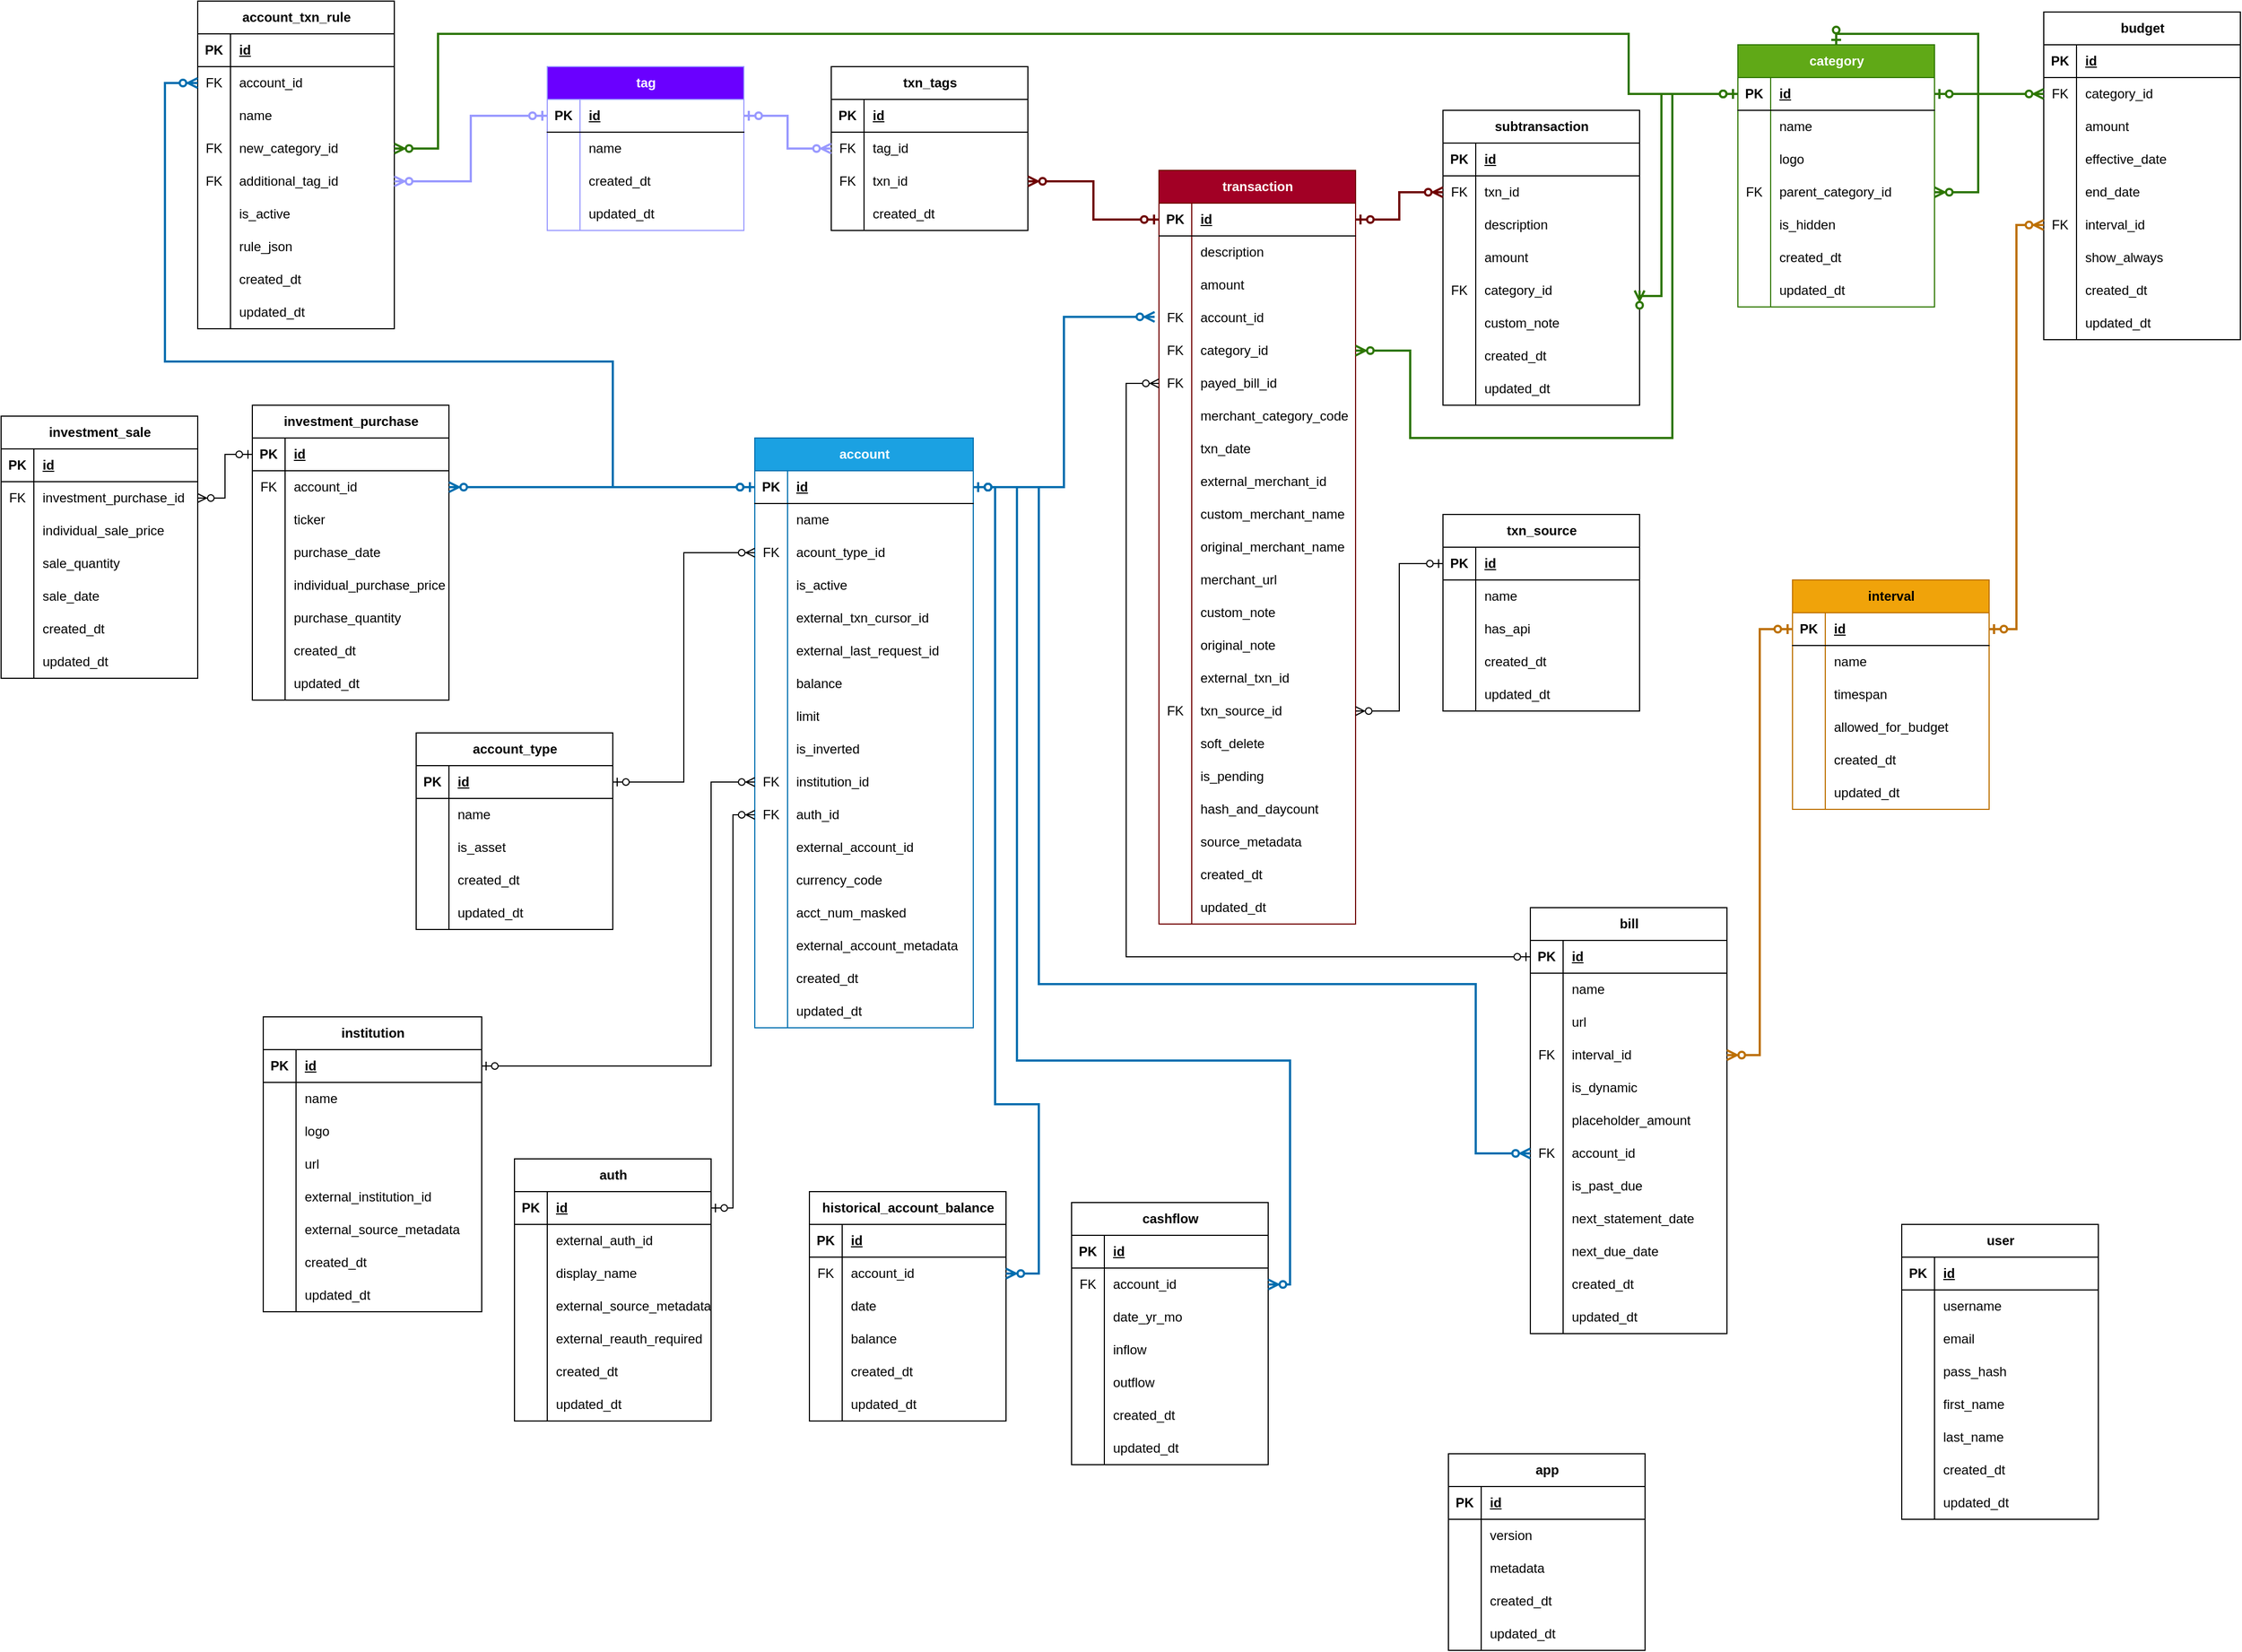 <mxfile version="22.1.16" type="device">
  <diagram name="Page-1" id="e56a1550-8fbb-45ad-956c-1786394a9013">
    <mxGraphModel dx="2534" dy="963" grid="1" gridSize="10" guides="1" tooltips="1" connect="1" arrows="1" fold="1" page="1" pageScale="1" pageWidth="1100" pageHeight="850" background="none" math="0" shadow="0">
      <root>
        <mxCell id="0" />
        <mxCell id="1" parent="0" />
        <mxCell id="YENT-KjYcELB4L-RzrH0-28" value="&lt;div&gt;category&lt;/div&gt;" style="shape=table;startSize=30;container=1;collapsible=1;childLayout=tableLayout;fixedRows=1;rowLines=0;fontStyle=1;align=center;resizeLast=1;html=1;fillColor=#60a917;fontColor=#ffffff;strokeColor=#2D7600;" parent="1" vertex="1">
          <mxGeometry x="610" y="80" width="180" height="240" as="geometry" />
        </mxCell>
        <mxCell id="YENT-KjYcELB4L-RzrH0-29" value="" style="shape=tableRow;horizontal=0;startSize=0;swimlaneHead=0;swimlaneBody=0;fillColor=none;collapsible=0;dropTarget=0;points=[[0,0.5],[1,0.5]];portConstraint=eastwest;top=0;left=0;right=0;bottom=1;" parent="YENT-KjYcELB4L-RzrH0-28" vertex="1">
          <mxGeometry y="30" width="180" height="30" as="geometry" />
        </mxCell>
        <mxCell id="YENT-KjYcELB4L-RzrH0-30" value="PK" style="shape=partialRectangle;connectable=0;fillColor=none;top=0;left=0;bottom=0;right=0;fontStyle=1;overflow=hidden;whiteSpace=wrap;html=1;" parent="YENT-KjYcELB4L-RzrH0-29" vertex="1">
          <mxGeometry width="30" height="30" as="geometry">
            <mxRectangle width="30" height="30" as="alternateBounds" />
          </mxGeometry>
        </mxCell>
        <mxCell id="YENT-KjYcELB4L-RzrH0-31" value="&lt;div&gt;id&lt;/div&gt;" style="shape=partialRectangle;connectable=0;fillColor=none;top=0;left=0;bottom=0;right=0;align=left;spacingLeft=6;fontStyle=5;overflow=hidden;whiteSpace=wrap;html=1;" parent="YENT-KjYcELB4L-RzrH0-29" vertex="1">
          <mxGeometry x="30" width="150" height="30" as="geometry">
            <mxRectangle width="150" height="30" as="alternateBounds" />
          </mxGeometry>
        </mxCell>
        <mxCell id="YENT-KjYcELB4L-RzrH0-32" value="" style="shape=tableRow;horizontal=0;startSize=0;swimlaneHead=0;swimlaneBody=0;fillColor=none;collapsible=0;dropTarget=0;points=[[0,0.5],[1,0.5]];portConstraint=eastwest;top=0;left=0;right=0;bottom=0;" parent="YENT-KjYcELB4L-RzrH0-28" vertex="1">
          <mxGeometry y="60" width="180" height="30" as="geometry" />
        </mxCell>
        <mxCell id="YENT-KjYcELB4L-RzrH0-33" value="" style="shape=partialRectangle;connectable=0;fillColor=none;top=0;left=0;bottom=0;right=0;editable=1;overflow=hidden;whiteSpace=wrap;html=1;" parent="YENT-KjYcELB4L-RzrH0-32" vertex="1">
          <mxGeometry width="30" height="30" as="geometry">
            <mxRectangle width="30" height="30" as="alternateBounds" />
          </mxGeometry>
        </mxCell>
        <mxCell id="YENT-KjYcELB4L-RzrH0-34" value="name" style="shape=partialRectangle;connectable=0;fillColor=none;top=0;left=0;bottom=0;right=0;align=left;spacingLeft=6;overflow=hidden;whiteSpace=wrap;html=1;" parent="YENT-KjYcELB4L-RzrH0-32" vertex="1">
          <mxGeometry x="30" width="150" height="30" as="geometry">
            <mxRectangle width="150" height="30" as="alternateBounds" />
          </mxGeometry>
        </mxCell>
        <mxCell id="YENT-KjYcELB4L-RzrH0-35" value="" style="shape=tableRow;horizontal=0;startSize=0;swimlaneHead=0;swimlaneBody=0;fillColor=none;collapsible=0;dropTarget=0;points=[[0,0.5],[1,0.5]];portConstraint=eastwest;top=0;left=0;right=0;bottom=0;" parent="YENT-KjYcELB4L-RzrH0-28" vertex="1">
          <mxGeometry y="90" width="180" height="30" as="geometry" />
        </mxCell>
        <mxCell id="YENT-KjYcELB4L-RzrH0-36" value="" style="shape=partialRectangle;connectable=0;fillColor=none;top=0;left=0;bottom=0;right=0;editable=1;overflow=hidden;whiteSpace=wrap;html=1;" parent="YENT-KjYcELB4L-RzrH0-35" vertex="1">
          <mxGeometry width="30" height="30" as="geometry">
            <mxRectangle width="30" height="30" as="alternateBounds" />
          </mxGeometry>
        </mxCell>
        <mxCell id="YENT-KjYcELB4L-RzrH0-37" value="logo" style="shape=partialRectangle;connectable=0;fillColor=none;top=0;left=0;bottom=0;right=0;align=left;spacingLeft=6;overflow=hidden;whiteSpace=wrap;html=1;" parent="YENT-KjYcELB4L-RzrH0-35" vertex="1">
          <mxGeometry x="30" width="150" height="30" as="geometry">
            <mxRectangle width="150" height="30" as="alternateBounds" />
          </mxGeometry>
        </mxCell>
        <mxCell id="YENT-KjYcELB4L-RzrH0-38" value="" style="shape=tableRow;horizontal=0;startSize=0;swimlaneHead=0;swimlaneBody=0;fillColor=none;collapsible=0;dropTarget=0;points=[[0,0.5],[1,0.5]];portConstraint=eastwest;top=0;left=0;right=0;bottom=0;" parent="YENT-KjYcELB4L-RzrH0-28" vertex="1">
          <mxGeometry y="120" width="180" height="30" as="geometry" />
        </mxCell>
        <mxCell id="YENT-KjYcELB4L-RzrH0-39" value="FK" style="shape=partialRectangle;connectable=0;fillColor=none;top=0;left=0;bottom=0;right=0;editable=1;overflow=hidden;whiteSpace=wrap;html=1;" parent="YENT-KjYcELB4L-RzrH0-38" vertex="1">
          <mxGeometry width="30" height="30" as="geometry">
            <mxRectangle width="30" height="30" as="alternateBounds" />
          </mxGeometry>
        </mxCell>
        <mxCell id="YENT-KjYcELB4L-RzrH0-40" value="&lt;div&gt;parent_category_id&lt;br&gt;&lt;/div&gt;" style="shape=partialRectangle;connectable=0;fillColor=none;top=0;left=0;bottom=0;right=0;align=left;spacingLeft=6;overflow=hidden;whiteSpace=wrap;html=1;" parent="YENT-KjYcELB4L-RzrH0-38" vertex="1">
          <mxGeometry x="30" width="150" height="30" as="geometry">
            <mxRectangle width="150" height="30" as="alternateBounds" />
          </mxGeometry>
        </mxCell>
        <mxCell id="YENT-KjYcELB4L-RzrH0-41" value="" style="shape=tableRow;horizontal=0;startSize=0;swimlaneHead=0;swimlaneBody=0;fillColor=none;collapsible=0;dropTarget=0;points=[[0,0.5],[1,0.5]];portConstraint=eastwest;top=0;left=0;right=0;bottom=0;" parent="YENT-KjYcELB4L-RzrH0-28" vertex="1">
          <mxGeometry y="150" width="180" height="30" as="geometry" />
        </mxCell>
        <mxCell id="YENT-KjYcELB4L-RzrH0-42" value="" style="shape=partialRectangle;connectable=0;fillColor=none;top=0;left=0;bottom=0;right=0;editable=1;overflow=hidden;whiteSpace=wrap;html=1;" parent="YENT-KjYcELB4L-RzrH0-41" vertex="1">
          <mxGeometry width="30" height="30" as="geometry">
            <mxRectangle width="30" height="30" as="alternateBounds" />
          </mxGeometry>
        </mxCell>
        <mxCell id="YENT-KjYcELB4L-RzrH0-43" value="is_hidden" style="shape=partialRectangle;connectable=0;fillColor=none;top=0;left=0;bottom=0;right=0;align=left;spacingLeft=6;overflow=hidden;whiteSpace=wrap;html=1;" parent="YENT-KjYcELB4L-RzrH0-41" vertex="1">
          <mxGeometry x="30" width="150" height="30" as="geometry">
            <mxRectangle width="150" height="30" as="alternateBounds" />
          </mxGeometry>
        </mxCell>
        <mxCell id="YENT-KjYcELB4L-RzrH0-47" value="" style="shape=tableRow;horizontal=0;startSize=0;swimlaneHead=0;swimlaneBody=0;fillColor=none;collapsible=0;dropTarget=0;points=[[0,0.5],[1,0.5]];portConstraint=eastwest;top=0;left=0;right=0;bottom=0;" parent="YENT-KjYcELB4L-RzrH0-28" vertex="1">
          <mxGeometry y="180" width="180" height="30" as="geometry" />
        </mxCell>
        <mxCell id="YENT-KjYcELB4L-RzrH0-48" value="" style="shape=partialRectangle;connectable=0;fillColor=none;top=0;left=0;bottom=0;right=0;editable=1;overflow=hidden;whiteSpace=wrap;html=1;" parent="YENT-KjYcELB4L-RzrH0-47" vertex="1">
          <mxGeometry width="30" height="30" as="geometry">
            <mxRectangle width="30" height="30" as="alternateBounds" />
          </mxGeometry>
        </mxCell>
        <mxCell id="YENT-KjYcELB4L-RzrH0-49" value="created_dt" style="shape=partialRectangle;connectable=0;fillColor=none;top=0;left=0;bottom=0;right=0;align=left;spacingLeft=6;overflow=hidden;whiteSpace=wrap;html=1;" parent="YENT-KjYcELB4L-RzrH0-47" vertex="1">
          <mxGeometry x="30" width="150" height="30" as="geometry">
            <mxRectangle width="150" height="30" as="alternateBounds" />
          </mxGeometry>
        </mxCell>
        <mxCell id="YENT-KjYcELB4L-RzrH0-81" value="" style="shape=tableRow;horizontal=0;startSize=0;swimlaneHead=0;swimlaneBody=0;fillColor=none;collapsible=0;dropTarget=0;points=[[0,0.5],[1,0.5]];portConstraint=eastwest;top=0;left=0;right=0;bottom=0;" parent="YENT-KjYcELB4L-RzrH0-28" vertex="1">
          <mxGeometry y="210" width="180" height="30" as="geometry" />
        </mxCell>
        <mxCell id="YENT-KjYcELB4L-RzrH0-82" value="" style="shape=partialRectangle;connectable=0;fillColor=none;top=0;left=0;bottom=0;right=0;editable=1;overflow=hidden;whiteSpace=wrap;html=1;" parent="YENT-KjYcELB4L-RzrH0-81" vertex="1">
          <mxGeometry width="30" height="30" as="geometry">
            <mxRectangle width="30" height="30" as="alternateBounds" />
          </mxGeometry>
        </mxCell>
        <mxCell id="YENT-KjYcELB4L-RzrH0-83" value="updated_dt" style="shape=partialRectangle;connectable=0;fillColor=none;top=0;left=0;bottom=0;right=0;align=left;spacingLeft=6;overflow=hidden;whiteSpace=wrap;html=1;" parent="YENT-KjYcELB4L-RzrH0-81" vertex="1">
          <mxGeometry x="30" width="150" height="30" as="geometry">
            <mxRectangle width="150" height="30" as="alternateBounds" />
          </mxGeometry>
        </mxCell>
        <mxCell id="xk3-OK_6Jdm1aKX-Hvz4-132" value="" style="edgeStyle=orthogonalEdgeStyle;fontSize=12;html=1;endArrow=ERzeroToMany;startArrow=ERzeroToOne;rounded=0;entryX=1;entryY=0.5;entryDx=0;entryDy=0;exitX=0.5;exitY=0;exitDx=0;exitDy=0;fillColor=#60a917;strokeColor=#2D7600;strokeWidth=2;" parent="YENT-KjYcELB4L-RzrH0-28" source="YENT-KjYcELB4L-RzrH0-28" target="YENT-KjYcELB4L-RzrH0-38" edge="1">
          <mxGeometry width="100" height="100" relative="1" as="geometry">
            <mxPoint x="-190" y="70" as="sourcePoint" />
            <mxPoint x="-90" y="-30" as="targetPoint" />
            <Array as="points">
              <mxPoint x="90" y="-10" />
              <mxPoint x="220" y="-10" />
              <mxPoint x="220" y="135" />
            </Array>
          </mxGeometry>
        </mxCell>
        <mxCell id="YENT-KjYcELB4L-RzrH0-50" value="budget" style="shape=table;startSize=30;container=1;collapsible=1;childLayout=tableLayout;fixedRows=1;rowLines=0;fontStyle=1;align=center;resizeLast=1;html=1;" parent="1" vertex="1">
          <mxGeometry x="890" y="50" width="180" height="300" as="geometry" />
        </mxCell>
        <mxCell id="YENT-KjYcELB4L-RzrH0-51" value="" style="shape=tableRow;horizontal=0;startSize=0;swimlaneHead=0;swimlaneBody=0;fillColor=none;collapsible=0;dropTarget=0;points=[[0,0.5],[1,0.5]];portConstraint=eastwest;top=0;left=0;right=0;bottom=1;" parent="YENT-KjYcELB4L-RzrH0-50" vertex="1">
          <mxGeometry y="30" width="180" height="30" as="geometry" />
        </mxCell>
        <mxCell id="YENT-KjYcELB4L-RzrH0-52" value="PK" style="shape=partialRectangle;connectable=0;fillColor=none;top=0;left=0;bottom=0;right=0;fontStyle=1;overflow=hidden;whiteSpace=wrap;html=1;" parent="YENT-KjYcELB4L-RzrH0-51" vertex="1">
          <mxGeometry width="30" height="30" as="geometry">
            <mxRectangle width="30" height="30" as="alternateBounds" />
          </mxGeometry>
        </mxCell>
        <mxCell id="YENT-KjYcELB4L-RzrH0-53" value="id" style="shape=partialRectangle;connectable=0;fillColor=none;top=0;left=0;bottom=0;right=0;align=left;spacingLeft=6;fontStyle=5;overflow=hidden;whiteSpace=wrap;html=1;" parent="YENT-KjYcELB4L-RzrH0-51" vertex="1">
          <mxGeometry x="30" width="150" height="30" as="geometry">
            <mxRectangle width="150" height="30" as="alternateBounds" />
          </mxGeometry>
        </mxCell>
        <mxCell id="YENT-KjYcELB4L-RzrH0-54" value="" style="shape=tableRow;horizontal=0;startSize=0;swimlaneHead=0;swimlaneBody=0;fillColor=none;collapsible=0;dropTarget=0;points=[[0,0.5],[1,0.5]];portConstraint=eastwest;top=0;left=0;right=0;bottom=0;" parent="YENT-KjYcELB4L-RzrH0-50" vertex="1">
          <mxGeometry y="60" width="180" height="30" as="geometry" />
        </mxCell>
        <mxCell id="YENT-KjYcELB4L-RzrH0-55" value="FK" style="shape=partialRectangle;connectable=0;fillColor=none;top=0;left=0;bottom=0;right=0;editable=1;overflow=hidden;whiteSpace=wrap;html=1;" parent="YENT-KjYcELB4L-RzrH0-54" vertex="1">
          <mxGeometry width="30" height="30" as="geometry">
            <mxRectangle width="30" height="30" as="alternateBounds" />
          </mxGeometry>
        </mxCell>
        <mxCell id="YENT-KjYcELB4L-RzrH0-56" value="category_id" style="shape=partialRectangle;connectable=0;fillColor=none;top=0;left=0;bottom=0;right=0;align=left;spacingLeft=6;overflow=hidden;whiteSpace=wrap;html=1;" parent="YENT-KjYcELB4L-RzrH0-54" vertex="1">
          <mxGeometry x="30" width="150" height="30" as="geometry">
            <mxRectangle width="150" height="30" as="alternateBounds" />
          </mxGeometry>
        </mxCell>
        <mxCell id="YENT-KjYcELB4L-RzrH0-57" value="" style="shape=tableRow;horizontal=0;startSize=0;swimlaneHead=0;swimlaneBody=0;fillColor=none;collapsible=0;dropTarget=0;points=[[0,0.5],[1,0.5]];portConstraint=eastwest;top=0;left=0;right=0;bottom=0;" parent="YENT-KjYcELB4L-RzrH0-50" vertex="1">
          <mxGeometry y="90" width="180" height="30" as="geometry" />
        </mxCell>
        <mxCell id="YENT-KjYcELB4L-RzrH0-58" value="" style="shape=partialRectangle;connectable=0;fillColor=none;top=0;left=0;bottom=0;right=0;editable=1;overflow=hidden;whiteSpace=wrap;html=1;" parent="YENT-KjYcELB4L-RzrH0-57" vertex="1">
          <mxGeometry width="30" height="30" as="geometry">
            <mxRectangle width="30" height="30" as="alternateBounds" />
          </mxGeometry>
        </mxCell>
        <mxCell id="YENT-KjYcELB4L-RzrH0-59" value="amount" style="shape=partialRectangle;connectable=0;fillColor=none;top=0;left=0;bottom=0;right=0;align=left;spacingLeft=6;overflow=hidden;whiteSpace=wrap;html=1;" parent="YENT-KjYcELB4L-RzrH0-57" vertex="1">
          <mxGeometry x="30" width="150" height="30" as="geometry">
            <mxRectangle width="150" height="30" as="alternateBounds" />
          </mxGeometry>
        </mxCell>
        <mxCell id="YENT-KjYcELB4L-RzrH0-60" value="" style="shape=tableRow;horizontal=0;startSize=0;swimlaneHead=0;swimlaneBody=0;fillColor=none;collapsible=0;dropTarget=0;points=[[0,0.5],[1,0.5]];portConstraint=eastwest;top=0;left=0;right=0;bottom=0;" parent="YENT-KjYcELB4L-RzrH0-50" vertex="1">
          <mxGeometry y="120" width="180" height="30" as="geometry" />
        </mxCell>
        <mxCell id="YENT-KjYcELB4L-RzrH0-61" value="" style="shape=partialRectangle;connectable=0;fillColor=none;top=0;left=0;bottom=0;right=0;editable=1;overflow=hidden;whiteSpace=wrap;html=1;" parent="YENT-KjYcELB4L-RzrH0-60" vertex="1">
          <mxGeometry width="30" height="30" as="geometry">
            <mxRectangle width="30" height="30" as="alternateBounds" />
          </mxGeometry>
        </mxCell>
        <mxCell id="YENT-KjYcELB4L-RzrH0-62" value="effective_date" style="shape=partialRectangle;connectable=0;fillColor=none;top=0;left=0;bottom=0;right=0;align=left;spacingLeft=6;overflow=hidden;whiteSpace=wrap;html=1;" parent="YENT-KjYcELB4L-RzrH0-60" vertex="1">
          <mxGeometry x="30" width="150" height="30" as="geometry">
            <mxRectangle width="150" height="30" as="alternateBounds" />
          </mxGeometry>
        </mxCell>
        <mxCell id="YENT-KjYcELB4L-RzrH0-63" value="" style="shape=tableRow;horizontal=0;startSize=0;swimlaneHead=0;swimlaneBody=0;fillColor=none;collapsible=0;dropTarget=0;points=[[0,0.5],[1,0.5]];portConstraint=eastwest;top=0;left=0;right=0;bottom=0;" parent="YENT-KjYcELB4L-RzrH0-50" vertex="1">
          <mxGeometry y="150" width="180" height="30" as="geometry" />
        </mxCell>
        <mxCell id="YENT-KjYcELB4L-RzrH0-64" value="" style="shape=partialRectangle;connectable=0;fillColor=none;top=0;left=0;bottom=0;right=0;editable=1;overflow=hidden;whiteSpace=wrap;html=1;" parent="YENT-KjYcELB4L-RzrH0-63" vertex="1">
          <mxGeometry width="30" height="30" as="geometry">
            <mxRectangle width="30" height="30" as="alternateBounds" />
          </mxGeometry>
        </mxCell>
        <mxCell id="YENT-KjYcELB4L-RzrH0-65" value="end_date" style="shape=partialRectangle;connectable=0;fillColor=none;top=0;left=0;bottom=0;right=0;align=left;spacingLeft=6;overflow=hidden;whiteSpace=wrap;html=1;" parent="YENT-KjYcELB4L-RzrH0-63" vertex="1">
          <mxGeometry x="30" width="150" height="30" as="geometry">
            <mxRectangle width="150" height="30" as="alternateBounds" />
          </mxGeometry>
        </mxCell>
        <mxCell id="YENT-KjYcELB4L-RzrH0-66" value="" style="shape=tableRow;horizontal=0;startSize=0;swimlaneHead=0;swimlaneBody=0;fillColor=none;collapsible=0;dropTarget=0;points=[[0,0.5],[1,0.5]];portConstraint=eastwest;top=0;left=0;right=0;bottom=0;" parent="YENT-KjYcELB4L-RzrH0-50" vertex="1">
          <mxGeometry y="180" width="180" height="30" as="geometry" />
        </mxCell>
        <mxCell id="YENT-KjYcELB4L-RzrH0-67" value="FK" style="shape=partialRectangle;connectable=0;fillColor=none;top=0;left=0;bottom=0;right=0;editable=1;overflow=hidden;whiteSpace=wrap;html=1;" parent="YENT-KjYcELB4L-RzrH0-66" vertex="1">
          <mxGeometry width="30" height="30" as="geometry">
            <mxRectangle width="30" height="30" as="alternateBounds" />
          </mxGeometry>
        </mxCell>
        <mxCell id="YENT-KjYcELB4L-RzrH0-68" value="interval_id" style="shape=partialRectangle;connectable=0;fillColor=none;top=0;left=0;bottom=0;right=0;align=left;spacingLeft=6;overflow=hidden;whiteSpace=wrap;html=1;" parent="YENT-KjYcELB4L-RzrH0-66" vertex="1">
          <mxGeometry x="30" width="150" height="30" as="geometry">
            <mxRectangle width="150" height="30" as="alternateBounds" />
          </mxGeometry>
        </mxCell>
        <mxCell id="YENT-KjYcELB4L-RzrH0-69" value="" style="shape=tableRow;horizontal=0;startSize=0;swimlaneHead=0;swimlaneBody=0;fillColor=none;collapsible=0;dropTarget=0;points=[[0,0.5],[1,0.5]];portConstraint=eastwest;top=0;left=0;right=0;bottom=0;" parent="YENT-KjYcELB4L-RzrH0-50" vertex="1">
          <mxGeometry y="210" width="180" height="30" as="geometry" />
        </mxCell>
        <mxCell id="YENT-KjYcELB4L-RzrH0-70" value="" style="shape=partialRectangle;connectable=0;fillColor=none;top=0;left=0;bottom=0;right=0;editable=1;overflow=hidden;whiteSpace=wrap;html=1;" parent="YENT-KjYcELB4L-RzrH0-69" vertex="1">
          <mxGeometry width="30" height="30" as="geometry">
            <mxRectangle width="30" height="30" as="alternateBounds" />
          </mxGeometry>
        </mxCell>
        <mxCell id="YENT-KjYcELB4L-RzrH0-71" value="show_always" style="shape=partialRectangle;connectable=0;fillColor=none;top=0;left=0;bottom=0;right=0;align=left;spacingLeft=6;overflow=hidden;whiteSpace=wrap;html=1;" parent="YENT-KjYcELB4L-RzrH0-69" vertex="1">
          <mxGeometry x="30" width="150" height="30" as="geometry">
            <mxRectangle width="150" height="30" as="alternateBounds" />
          </mxGeometry>
        </mxCell>
        <mxCell id="YENT-KjYcELB4L-RzrH0-75" value="" style="shape=tableRow;horizontal=0;startSize=0;swimlaneHead=0;swimlaneBody=0;fillColor=none;collapsible=0;dropTarget=0;points=[[0,0.5],[1,0.5]];portConstraint=eastwest;top=0;left=0;right=0;bottom=0;" parent="YENT-KjYcELB4L-RzrH0-50" vertex="1">
          <mxGeometry y="240" width="180" height="30" as="geometry" />
        </mxCell>
        <mxCell id="YENT-KjYcELB4L-RzrH0-76" value="" style="shape=partialRectangle;connectable=0;fillColor=none;top=0;left=0;bottom=0;right=0;editable=1;overflow=hidden;whiteSpace=wrap;html=1;" parent="YENT-KjYcELB4L-RzrH0-75" vertex="1">
          <mxGeometry width="30" height="30" as="geometry">
            <mxRectangle width="30" height="30" as="alternateBounds" />
          </mxGeometry>
        </mxCell>
        <mxCell id="YENT-KjYcELB4L-RzrH0-77" value="&lt;div&gt;created_dt&lt;/div&gt;" style="shape=partialRectangle;connectable=0;fillColor=none;top=0;left=0;bottom=0;right=0;align=left;spacingLeft=6;overflow=hidden;whiteSpace=wrap;html=1;" parent="YENT-KjYcELB4L-RzrH0-75" vertex="1">
          <mxGeometry x="30" width="150" height="30" as="geometry">
            <mxRectangle width="150" height="30" as="alternateBounds" />
          </mxGeometry>
        </mxCell>
        <mxCell id="YENT-KjYcELB4L-RzrH0-78" value="" style="shape=tableRow;horizontal=0;startSize=0;swimlaneHead=0;swimlaneBody=0;fillColor=none;collapsible=0;dropTarget=0;points=[[0,0.5],[1,0.5]];portConstraint=eastwest;top=0;left=0;right=0;bottom=0;" parent="YENT-KjYcELB4L-RzrH0-50" vertex="1">
          <mxGeometry y="270" width="180" height="30" as="geometry" />
        </mxCell>
        <mxCell id="YENT-KjYcELB4L-RzrH0-79" value="" style="shape=partialRectangle;connectable=0;fillColor=none;top=0;left=0;bottom=0;right=0;editable=1;overflow=hidden;whiteSpace=wrap;html=1;" parent="YENT-KjYcELB4L-RzrH0-78" vertex="1">
          <mxGeometry width="30" height="30" as="geometry">
            <mxRectangle width="30" height="30" as="alternateBounds" />
          </mxGeometry>
        </mxCell>
        <mxCell id="YENT-KjYcELB4L-RzrH0-80" value="updated_dt" style="shape=partialRectangle;connectable=0;fillColor=none;top=0;left=0;bottom=0;right=0;align=left;spacingLeft=6;overflow=hidden;whiteSpace=wrap;html=1;" parent="YENT-KjYcELB4L-RzrH0-78" vertex="1">
          <mxGeometry x="30" width="150" height="30" as="geometry">
            <mxRectangle width="150" height="30" as="alternateBounds" />
          </mxGeometry>
        </mxCell>
        <mxCell id="G-4wZs4Uwc_EbUCQLnNp-1" value="transaction" style="shape=table;startSize=30;container=1;collapsible=1;childLayout=tableLayout;fixedRows=1;rowLines=0;fontStyle=1;align=center;resizeLast=1;html=1;fillColor=#a20025;fontColor=#ffffff;strokeColor=#6F0000;" parent="1" vertex="1">
          <mxGeometry x="80" y="195" width="180" height="690" as="geometry" />
        </mxCell>
        <mxCell id="G-4wZs4Uwc_EbUCQLnNp-2" value="" style="shape=tableRow;horizontal=0;startSize=0;swimlaneHead=0;swimlaneBody=0;fillColor=none;collapsible=0;dropTarget=0;points=[[0,0.5],[1,0.5]];portConstraint=eastwest;top=0;left=0;right=0;bottom=1;" parent="G-4wZs4Uwc_EbUCQLnNp-1" vertex="1">
          <mxGeometry y="30" width="180" height="30" as="geometry" />
        </mxCell>
        <mxCell id="G-4wZs4Uwc_EbUCQLnNp-3" value="PK" style="shape=partialRectangle;connectable=0;fillColor=none;top=0;left=0;bottom=0;right=0;fontStyle=1;overflow=hidden;whiteSpace=wrap;html=1;" parent="G-4wZs4Uwc_EbUCQLnNp-2" vertex="1">
          <mxGeometry width="30" height="30" as="geometry">
            <mxRectangle width="30" height="30" as="alternateBounds" />
          </mxGeometry>
        </mxCell>
        <mxCell id="G-4wZs4Uwc_EbUCQLnNp-4" value="id" style="shape=partialRectangle;connectable=0;fillColor=none;top=0;left=0;bottom=0;right=0;align=left;spacingLeft=6;fontStyle=5;overflow=hidden;whiteSpace=wrap;html=1;" parent="G-4wZs4Uwc_EbUCQLnNp-2" vertex="1">
          <mxGeometry x="30" width="150" height="30" as="geometry">
            <mxRectangle width="150" height="30" as="alternateBounds" />
          </mxGeometry>
        </mxCell>
        <mxCell id="G-4wZs4Uwc_EbUCQLnNp-5" value="" style="shape=tableRow;horizontal=0;startSize=0;swimlaneHead=0;swimlaneBody=0;fillColor=none;collapsible=0;dropTarget=0;points=[[0,0.5],[1,0.5]];portConstraint=eastwest;top=0;left=0;right=0;bottom=0;" parent="G-4wZs4Uwc_EbUCQLnNp-1" vertex="1">
          <mxGeometry y="60" width="180" height="30" as="geometry" />
        </mxCell>
        <mxCell id="G-4wZs4Uwc_EbUCQLnNp-6" value="" style="shape=partialRectangle;connectable=0;fillColor=none;top=0;left=0;bottom=0;right=0;editable=1;overflow=hidden;whiteSpace=wrap;html=1;" parent="G-4wZs4Uwc_EbUCQLnNp-5" vertex="1">
          <mxGeometry width="30" height="30" as="geometry">
            <mxRectangle width="30" height="30" as="alternateBounds" />
          </mxGeometry>
        </mxCell>
        <mxCell id="G-4wZs4Uwc_EbUCQLnNp-7" value="description" style="shape=partialRectangle;connectable=0;fillColor=none;top=0;left=0;bottom=0;right=0;align=left;spacingLeft=6;overflow=hidden;whiteSpace=wrap;html=1;" parent="G-4wZs4Uwc_EbUCQLnNp-5" vertex="1">
          <mxGeometry x="30" width="150" height="30" as="geometry">
            <mxRectangle width="150" height="30" as="alternateBounds" />
          </mxGeometry>
        </mxCell>
        <mxCell id="G-4wZs4Uwc_EbUCQLnNp-8" value="" style="shape=tableRow;horizontal=0;startSize=0;swimlaneHead=0;swimlaneBody=0;fillColor=none;collapsible=0;dropTarget=0;points=[[0,0.5],[1,0.5]];portConstraint=eastwest;top=0;left=0;right=0;bottom=0;" parent="G-4wZs4Uwc_EbUCQLnNp-1" vertex="1">
          <mxGeometry y="90" width="180" height="30" as="geometry" />
        </mxCell>
        <mxCell id="G-4wZs4Uwc_EbUCQLnNp-9" value="" style="shape=partialRectangle;connectable=0;fillColor=none;top=0;left=0;bottom=0;right=0;editable=1;overflow=hidden;whiteSpace=wrap;html=1;" parent="G-4wZs4Uwc_EbUCQLnNp-8" vertex="1">
          <mxGeometry width="30" height="30" as="geometry">
            <mxRectangle width="30" height="30" as="alternateBounds" />
          </mxGeometry>
        </mxCell>
        <mxCell id="G-4wZs4Uwc_EbUCQLnNp-10" value="amount" style="shape=partialRectangle;connectable=0;fillColor=none;top=0;left=0;bottom=0;right=0;align=left;spacingLeft=6;overflow=hidden;whiteSpace=wrap;html=1;" parent="G-4wZs4Uwc_EbUCQLnNp-8" vertex="1">
          <mxGeometry x="30" width="150" height="30" as="geometry">
            <mxRectangle width="150" height="30" as="alternateBounds" />
          </mxGeometry>
        </mxCell>
        <mxCell id="G-4wZs4Uwc_EbUCQLnNp-11" value="" style="shape=tableRow;horizontal=0;startSize=0;swimlaneHead=0;swimlaneBody=0;fillColor=none;collapsible=0;dropTarget=0;points=[[0,0.5],[1,0.5]];portConstraint=eastwest;top=0;left=0;right=0;bottom=0;" parent="G-4wZs4Uwc_EbUCQLnNp-1" vertex="1">
          <mxGeometry y="120" width="180" height="30" as="geometry" />
        </mxCell>
        <mxCell id="G-4wZs4Uwc_EbUCQLnNp-12" value="FK" style="shape=partialRectangle;connectable=0;fillColor=none;top=0;left=0;bottom=0;right=0;editable=1;overflow=hidden;whiteSpace=wrap;html=1;" parent="G-4wZs4Uwc_EbUCQLnNp-11" vertex="1">
          <mxGeometry width="30" height="30" as="geometry">
            <mxRectangle width="30" height="30" as="alternateBounds" />
          </mxGeometry>
        </mxCell>
        <mxCell id="G-4wZs4Uwc_EbUCQLnNp-13" value="account_id" style="shape=partialRectangle;connectable=0;fillColor=none;top=0;left=0;bottom=0;right=0;align=left;spacingLeft=6;overflow=hidden;whiteSpace=wrap;html=1;" parent="G-4wZs4Uwc_EbUCQLnNp-11" vertex="1">
          <mxGeometry x="30" width="150" height="30" as="geometry">
            <mxRectangle width="150" height="30" as="alternateBounds" />
          </mxGeometry>
        </mxCell>
        <mxCell id="G-4wZs4Uwc_EbUCQLnNp-16" value="" style="shape=tableRow;horizontal=0;startSize=0;swimlaneHead=0;swimlaneBody=0;fillColor=none;collapsible=0;dropTarget=0;points=[[0,0.5],[1,0.5]];portConstraint=eastwest;top=0;left=0;right=0;bottom=0;" parent="G-4wZs4Uwc_EbUCQLnNp-1" vertex="1">
          <mxGeometry y="150" width="180" height="30" as="geometry" />
        </mxCell>
        <mxCell id="G-4wZs4Uwc_EbUCQLnNp-17" value="FK" style="shape=partialRectangle;connectable=0;fillColor=none;top=0;left=0;bottom=0;right=0;editable=1;overflow=hidden;whiteSpace=wrap;html=1;" parent="G-4wZs4Uwc_EbUCQLnNp-16" vertex="1">
          <mxGeometry width="30" height="30" as="geometry">
            <mxRectangle width="30" height="30" as="alternateBounds" />
          </mxGeometry>
        </mxCell>
        <mxCell id="G-4wZs4Uwc_EbUCQLnNp-18" value="category_id" style="shape=partialRectangle;connectable=0;fillColor=none;top=0;left=0;bottom=0;right=0;align=left;spacingLeft=6;overflow=hidden;whiteSpace=wrap;html=1;" parent="G-4wZs4Uwc_EbUCQLnNp-16" vertex="1">
          <mxGeometry x="30" width="150" height="30" as="geometry">
            <mxRectangle width="150" height="30" as="alternateBounds" />
          </mxGeometry>
        </mxCell>
        <mxCell id="G-4wZs4Uwc_EbUCQLnNp-268" style="shape=tableRow;horizontal=0;startSize=0;swimlaneHead=0;swimlaneBody=0;fillColor=none;collapsible=0;dropTarget=0;points=[[0,0.5],[1,0.5]];portConstraint=eastwest;top=0;left=0;right=0;bottom=0;" parent="G-4wZs4Uwc_EbUCQLnNp-1" vertex="1">
          <mxGeometry y="180" width="180" height="30" as="geometry" />
        </mxCell>
        <mxCell id="G-4wZs4Uwc_EbUCQLnNp-269" value="FK" style="shape=partialRectangle;connectable=0;fillColor=none;top=0;left=0;bottom=0;right=0;editable=1;overflow=hidden;whiteSpace=wrap;html=1;" parent="G-4wZs4Uwc_EbUCQLnNp-268" vertex="1">
          <mxGeometry width="30" height="30" as="geometry">
            <mxRectangle width="30" height="30" as="alternateBounds" />
          </mxGeometry>
        </mxCell>
        <mxCell id="G-4wZs4Uwc_EbUCQLnNp-270" value="payed_bill_id" style="shape=partialRectangle;connectable=0;fillColor=none;top=0;left=0;bottom=0;right=0;align=left;spacingLeft=6;overflow=hidden;whiteSpace=wrap;html=1;" parent="G-4wZs4Uwc_EbUCQLnNp-268" vertex="1">
          <mxGeometry x="30" width="150" height="30" as="geometry">
            <mxRectangle width="150" height="30" as="alternateBounds" />
          </mxGeometry>
        </mxCell>
        <mxCell id="G-4wZs4Uwc_EbUCQLnNp-112" style="shape=tableRow;horizontal=0;startSize=0;swimlaneHead=0;swimlaneBody=0;fillColor=none;collapsible=0;dropTarget=0;points=[[0,0.5],[1,0.5]];portConstraint=eastwest;top=0;left=0;right=0;bottom=0;" parent="G-4wZs4Uwc_EbUCQLnNp-1" vertex="1">
          <mxGeometry y="210" width="180" height="30" as="geometry" />
        </mxCell>
        <mxCell id="G-4wZs4Uwc_EbUCQLnNp-113" style="shape=partialRectangle;connectable=0;fillColor=none;top=0;left=0;bottom=0;right=0;editable=1;overflow=hidden;whiteSpace=wrap;html=1;" parent="G-4wZs4Uwc_EbUCQLnNp-112" vertex="1">
          <mxGeometry width="30" height="30" as="geometry">
            <mxRectangle width="30" height="30" as="alternateBounds" />
          </mxGeometry>
        </mxCell>
        <mxCell id="G-4wZs4Uwc_EbUCQLnNp-114" value="merchant_category_code" style="shape=partialRectangle;connectable=0;fillColor=none;top=0;left=0;bottom=0;right=0;align=left;spacingLeft=6;overflow=hidden;whiteSpace=wrap;html=1;" parent="G-4wZs4Uwc_EbUCQLnNp-112" vertex="1">
          <mxGeometry x="30" width="150" height="30" as="geometry">
            <mxRectangle width="150" height="30" as="alternateBounds" />
          </mxGeometry>
        </mxCell>
        <mxCell id="G-4wZs4Uwc_EbUCQLnNp-19" value="" style="shape=tableRow;horizontal=0;startSize=0;swimlaneHead=0;swimlaneBody=0;fillColor=none;collapsible=0;dropTarget=0;points=[[0,0.5],[1,0.5]];portConstraint=eastwest;top=0;left=0;right=0;bottom=0;" parent="G-4wZs4Uwc_EbUCQLnNp-1" vertex="1">
          <mxGeometry y="240" width="180" height="30" as="geometry" />
        </mxCell>
        <mxCell id="G-4wZs4Uwc_EbUCQLnNp-20" value="" style="shape=partialRectangle;connectable=0;fillColor=none;top=0;left=0;bottom=0;right=0;editable=1;overflow=hidden;whiteSpace=wrap;html=1;" parent="G-4wZs4Uwc_EbUCQLnNp-19" vertex="1">
          <mxGeometry width="30" height="30" as="geometry">
            <mxRectangle width="30" height="30" as="alternateBounds" />
          </mxGeometry>
        </mxCell>
        <mxCell id="G-4wZs4Uwc_EbUCQLnNp-21" value="txn_date" style="shape=partialRectangle;connectable=0;fillColor=none;top=0;left=0;bottom=0;right=0;align=left;spacingLeft=6;overflow=hidden;whiteSpace=wrap;html=1;" parent="G-4wZs4Uwc_EbUCQLnNp-19" vertex="1">
          <mxGeometry x="30" width="150" height="30" as="geometry">
            <mxRectangle width="150" height="30" as="alternateBounds" />
          </mxGeometry>
        </mxCell>
        <mxCell id="G-4wZs4Uwc_EbUCQLnNp-22" value="" style="shape=tableRow;horizontal=0;startSize=0;swimlaneHead=0;swimlaneBody=0;fillColor=none;collapsible=0;dropTarget=0;points=[[0,0.5],[1,0.5]];portConstraint=eastwest;top=0;left=0;right=0;bottom=0;" parent="G-4wZs4Uwc_EbUCQLnNp-1" vertex="1">
          <mxGeometry y="270" width="180" height="30" as="geometry" />
        </mxCell>
        <mxCell id="G-4wZs4Uwc_EbUCQLnNp-23" value="" style="shape=partialRectangle;connectable=0;fillColor=none;top=0;left=0;bottom=0;right=0;editable=1;overflow=hidden;whiteSpace=wrap;html=1;" parent="G-4wZs4Uwc_EbUCQLnNp-22" vertex="1">
          <mxGeometry width="30" height="30" as="geometry">
            <mxRectangle width="30" height="30" as="alternateBounds" />
          </mxGeometry>
        </mxCell>
        <mxCell id="G-4wZs4Uwc_EbUCQLnNp-24" value="external_merchant_id" style="shape=partialRectangle;connectable=0;fillColor=none;top=0;left=0;bottom=0;right=0;align=left;spacingLeft=6;overflow=hidden;whiteSpace=wrap;html=1;" parent="G-4wZs4Uwc_EbUCQLnNp-22" vertex="1">
          <mxGeometry x="30" width="150" height="30" as="geometry">
            <mxRectangle width="150" height="30" as="alternateBounds" />
          </mxGeometry>
        </mxCell>
        <mxCell id="G-4wZs4Uwc_EbUCQLnNp-25" value="" style="shape=tableRow;horizontal=0;startSize=0;swimlaneHead=0;swimlaneBody=0;fillColor=none;collapsible=0;dropTarget=0;points=[[0,0.5],[1,0.5]];portConstraint=eastwest;top=0;left=0;right=0;bottom=0;" parent="G-4wZs4Uwc_EbUCQLnNp-1" vertex="1">
          <mxGeometry y="300" width="180" height="30" as="geometry" />
        </mxCell>
        <mxCell id="G-4wZs4Uwc_EbUCQLnNp-26" value="" style="shape=partialRectangle;connectable=0;fillColor=none;top=0;left=0;bottom=0;right=0;editable=1;overflow=hidden;whiteSpace=wrap;html=1;" parent="G-4wZs4Uwc_EbUCQLnNp-25" vertex="1">
          <mxGeometry width="30" height="30" as="geometry">
            <mxRectangle width="30" height="30" as="alternateBounds" />
          </mxGeometry>
        </mxCell>
        <mxCell id="G-4wZs4Uwc_EbUCQLnNp-27" value="custom_merchant_name" style="shape=partialRectangle;connectable=0;fillColor=none;top=0;left=0;bottom=0;right=0;align=left;spacingLeft=6;overflow=hidden;whiteSpace=wrap;html=1;" parent="G-4wZs4Uwc_EbUCQLnNp-25" vertex="1">
          <mxGeometry x="30" width="150" height="30" as="geometry">
            <mxRectangle width="150" height="30" as="alternateBounds" />
          </mxGeometry>
        </mxCell>
        <mxCell id="G-4wZs4Uwc_EbUCQLnNp-28" value="" style="shape=tableRow;horizontal=0;startSize=0;swimlaneHead=0;swimlaneBody=0;fillColor=none;collapsible=0;dropTarget=0;points=[[0,0.5],[1,0.5]];portConstraint=eastwest;top=0;left=0;right=0;bottom=0;" parent="G-4wZs4Uwc_EbUCQLnNp-1" vertex="1">
          <mxGeometry y="330" width="180" height="30" as="geometry" />
        </mxCell>
        <mxCell id="G-4wZs4Uwc_EbUCQLnNp-29" value="" style="shape=partialRectangle;connectable=0;fillColor=none;top=0;left=0;bottom=0;right=0;editable=1;overflow=hidden;whiteSpace=wrap;html=1;" parent="G-4wZs4Uwc_EbUCQLnNp-28" vertex="1">
          <mxGeometry width="30" height="30" as="geometry">
            <mxRectangle width="30" height="30" as="alternateBounds" />
          </mxGeometry>
        </mxCell>
        <mxCell id="G-4wZs4Uwc_EbUCQLnNp-30" value="original_merchant_name" style="shape=partialRectangle;connectable=0;fillColor=none;top=0;left=0;bottom=0;right=0;align=left;spacingLeft=6;overflow=hidden;whiteSpace=wrap;html=1;" parent="G-4wZs4Uwc_EbUCQLnNp-28" vertex="1">
          <mxGeometry x="30" width="150" height="30" as="geometry">
            <mxRectangle width="150" height="30" as="alternateBounds" />
          </mxGeometry>
        </mxCell>
        <mxCell id="G-4wZs4Uwc_EbUCQLnNp-93" style="shape=tableRow;horizontal=0;startSize=0;swimlaneHead=0;swimlaneBody=0;fillColor=none;collapsible=0;dropTarget=0;points=[[0,0.5],[1,0.5]];portConstraint=eastwest;top=0;left=0;right=0;bottom=0;" parent="G-4wZs4Uwc_EbUCQLnNp-1" vertex="1">
          <mxGeometry y="360" width="180" height="30" as="geometry" />
        </mxCell>
        <mxCell id="G-4wZs4Uwc_EbUCQLnNp-94" style="shape=partialRectangle;connectable=0;fillColor=none;top=0;left=0;bottom=0;right=0;editable=1;overflow=hidden;whiteSpace=wrap;html=1;" parent="G-4wZs4Uwc_EbUCQLnNp-93" vertex="1">
          <mxGeometry width="30" height="30" as="geometry">
            <mxRectangle width="30" height="30" as="alternateBounds" />
          </mxGeometry>
        </mxCell>
        <mxCell id="G-4wZs4Uwc_EbUCQLnNp-95" value="merchant_url" style="shape=partialRectangle;connectable=0;fillColor=none;top=0;left=0;bottom=0;right=0;align=left;spacingLeft=6;overflow=hidden;whiteSpace=wrap;html=1;" parent="G-4wZs4Uwc_EbUCQLnNp-93" vertex="1">
          <mxGeometry x="30" width="150" height="30" as="geometry">
            <mxRectangle width="150" height="30" as="alternateBounds" />
          </mxGeometry>
        </mxCell>
        <mxCell id="G-4wZs4Uwc_EbUCQLnNp-31" value="" style="shape=tableRow;horizontal=0;startSize=0;swimlaneHead=0;swimlaneBody=0;fillColor=none;collapsible=0;dropTarget=0;points=[[0,0.5],[1,0.5]];portConstraint=eastwest;top=0;left=0;right=0;bottom=0;" parent="G-4wZs4Uwc_EbUCQLnNp-1" vertex="1">
          <mxGeometry y="390" width="180" height="30" as="geometry" />
        </mxCell>
        <mxCell id="G-4wZs4Uwc_EbUCQLnNp-32" value="" style="shape=partialRectangle;connectable=0;fillColor=none;top=0;left=0;bottom=0;right=0;editable=1;overflow=hidden;whiteSpace=wrap;html=1;" parent="G-4wZs4Uwc_EbUCQLnNp-31" vertex="1">
          <mxGeometry width="30" height="30" as="geometry">
            <mxRectangle width="30" height="30" as="alternateBounds" />
          </mxGeometry>
        </mxCell>
        <mxCell id="G-4wZs4Uwc_EbUCQLnNp-33" value="custom_note" style="shape=partialRectangle;connectable=0;fillColor=none;top=0;left=0;bottom=0;right=0;align=left;spacingLeft=6;overflow=hidden;whiteSpace=wrap;html=1;" parent="G-4wZs4Uwc_EbUCQLnNp-31" vertex="1">
          <mxGeometry x="30" width="150" height="30" as="geometry">
            <mxRectangle width="150" height="30" as="alternateBounds" />
          </mxGeometry>
        </mxCell>
        <mxCell id="G-4wZs4Uwc_EbUCQLnNp-34" value="" style="shape=tableRow;horizontal=0;startSize=0;swimlaneHead=0;swimlaneBody=0;fillColor=none;collapsible=0;dropTarget=0;points=[[0,0.5],[1,0.5]];portConstraint=eastwest;top=0;left=0;right=0;bottom=0;" parent="G-4wZs4Uwc_EbUCQLnNp-1" vertex="1">
          <mxGeometry y="420" width="180" height="30" as="geometry" />
        </mxCell>
        <mxCell id="G-4wZs4Uwc_EbUCQLnNp-35" value="" style="shape=partialRectangle;connectable=0;fillColor=none;top=0;left=0;bottom=0;right=0;editable=1;overflow=hidden;whiteSpace=wrap;html=1;" parent="G-4wZs4Uwc_EbUCQLnNp-34" vertex="1">
          <mxGeometry width="30" height="30" as="geometry">
            <mxRectangle width="30" height="30" as="alternateBounds" />
          </mxGeometry>
        </mxCell>
        <mxCell id="G-4wZs4Uwc_EbUCQLnNp-36" value="original_note" style="shape=partialRectangle;connectable=0;fillColor=none;top=0;left=0;bottom=0;right=0;align=left;spacingLeft=6;overflow=hidden;whiteSpace=wrap;html=1;" parent="G-4wZs4Uwc_EbUCQLnNp-34" vertex="1">
          <mxGeometry x="30" width="150" height="30" as="geometry">
            <mxRectangle width="150" height="30" as="alternateBounds" />
          </mxGeometry>
        </mxCell>
        <mxCell id="G-4wZs4Uwc_EbUCQLnNp-37" value="" style="shape=tableRow;horizontal=0;startSize=0;swimlaneHead=0;swimlaneBody=0;fillColor=none;collapsible=0;dropTarget=0;points=[[0,0.5],[1,0.5]];portConstraint=eastwest;top=0;left=0;right=0;bottom=0;" parent="G-4wZs4Uwc_EbUCQLnNp-1" vertex="1">
          <mxGeometry y="450" width="180" height="30" as="geometry" />
        </mxCell>
        <mxCell id="G-4wZs4Uwc_EbUCQLnNp-38" value="" style="shape=partialRectangle;connectable=0;fillColor=none;top=0;left=0;bottom=0;right=0;editable=1;overflow=hidden;whiteSpace=wrap;html=1;" parent="G-4wZs4Uwc_EbUCQLnNp-37" vertex="1">
          <mxGeometry width="30" height="30" as="geometry">
            <mxRectangle width="30" height="30" as="alternateBounds" />
          </mxGeometry>
        </mxCell>
        <mxCell id="G-4wZs4Uwc_EbUCQLnNp-39" value="external_txn_id" style="shape=partialRectangle;connectable=0;fillColor=none;top=0;left=0;bottom=0;right=0;align=left;spacingLeft=6;overflow=hidden;whiteSpace=wrap;html=1;" parent="G-4wZs4Uwc_EbUCQLnNp-37" vertex="1">
          <mxGeometry x="30" width="150" height="30" as="geometry">
            <mxRectangle width="150" height="30" as="alternateBounds" />
          </mxGeometry>
        </mxCell>
        <mxCell id="G-4wZs4Uwc_EbUCQLnNp-40" value="" style="shape=tableRow;horizontal=0;startSize=0;swimlaneHead=0;swimlaneBody=0;fillColor=none;collapsible=0;dropTarget=0;points=[[0,0.5],[1,0.5]];portConstraint=eastwest;top=0;left=0;right=0;bottom=0;" parent="G-4wZs4Uwc_EbUCQLnNp-1" vertex="1">
          <mxGeometry y="480" width="180" height="30" as="geometry" />
        </mxCell>
        <mxCell id="G-4wZs4Uwc_EbUCQLnNp-41" value="FK" style="shape=partialRectangle;connectable=0;fillColor=none;top=0;left=0;bottom=0;right=0;editable=1;overflow=hidden;whiteSpace=wrap;html=1;" parent="G-4wZs4Uwc_EbUCQLnNp-40" vertex="1">
          <mxGeometry width="30" height="30" as="geometry">
            <mxRectangle width="30" height="30" as="alternateBounds" />
          </mxGeometry>
        </mxCell>
        <mxCell id="G-4wZs4Uwc_EbUCQLnNp-42" value="txn_source_id" style="shape=partialRectangle;connectable=0;fillColor=none;top=0;left=0;bottom=0;right=0;align=left;spacingLeft=6;overflow=hidden;whiteSpace=wrap;html=1;" parent="G-4wZs4Uwc_EbUCQLnNp-40" vertex="1">
          <mxGeometry x="30" width="150" height="30" as="geometry">
            <mxRectangle width="150" height="30" as="alternateBounds" />
          </mxGeometry>
        </mxCell>
        <mxCell id="G-4wZs4Uwc_EbUCQLnNp-46" value="" style="shape=tableRow;horizontal=0;startSize=0;swimlaneHead=0;swimlaneBody=0;fillColor=none;collapsible=0;dropTarget=0;points=[[0,0.5],[1,0.5]];portConstraint=eastwest;top=0;left=0;right=0;bottom=0;" parent="G-4wZs4Uwc_EbUCQLnNp-1" vertex="1">
          <mxGeometry y="510" width="180" height="30" as="geometry" />
        </mxCell>
        <mxCell id="G-4wZs4Uwc_EbUCQLnNp-47" value="" style="shape=partialRectangle;connectable=0;fillColor=none;top=0;left=0;bottom=0;right=0;editable=1;overflow=hidden;whiteSpace=wrap;html=1;" parent="G-4wZs4Uwc_EbUCQLnNp-46" vertex="1">
          <mxGeometry width="30" height="30" as="geometry">
            <mxRectangle width="30" height="30" as="alternateBounds" />
          </mxGeometry>
        </mxCell>
        <mxCell id="G-4wZs4Uwc_EbUCQLnNp-48" value="soft_delete" style="shape=partialRectangle;connectable=0;fillColor=none;top=0;left=0;bottom=0;right=0;align=left;spacingLeft=6;overflow=hidden;whiteSpace=wrap;html=1;" parent="G-4wZs4Uwc_EbUCQLnNp-46" vertex="1">
          <mxGeometry x="30" width="150" height="30" as="geometry">
            <mxRectangle width="150" height="30" as="alternateBounds" />
          </mxGeometry>
        </mxCell>
        <mxCell id="G-4wZs4Uwc_EbUCQLnNp-49" value="" style="shape=tableRow;horizontal=0;startSize=0;swimlaneHead=0;swimlaneBody=0;fillColor=none;collapsible=0;dropTarget=0;points=[[0,0.5],[1,0.5]];portConstraint=eastwest;top=0;left=0;right=0;bottom=0;" parent="G-4wZs4Uwc_EbUCQLnNp-1" vertex="1">
          <mxGeometry y="540" width="180" height="30" as="geometry" />
        </mxCell>
        <mxCell id="G-4wZs4Uwc_EbUCQLnNp-50" value="" style="shape=partialRectangle;connectable=0;fillColor=none;top=0;left=0;bottom=0;right=0;editable=1;overflow=hidden;whiteSpace=wrap;html=1;" parent="G-4wZs4Uwc_EbUCQLnNp-49" vertex="1">
          <mxGeometry width="30" height="30" as="geometry">
            <mxRectangle width="30" height="30" as="alternateBounds" />
          </mxGeometry>
        </mxCell>
        <mxCell id="G-4wZs4Uwc_EbUCQLnNp-51" value="is_pending" style="shape=partialRectangle;connectable=0;fillColor=none;top=0;left=0;bottom=0;right=0;align=left;spacingLeft=6;overflow=hidden;whiteSpace=wrap;html=1;" parent="G-4wZs4Uwc_EbUCQLnNp-49" vertex="1">
          <mxGeometry x="30" width="150" height="30" as="geometry">
            <mxRectangle width="150" height="30" as="alternateBounds" />
          </mxGeometry>
        </mxCell>
        <mxCell id="G-4wZs4Uwc_EbUCQLnNp-52" value="" style="shape=tableRow;horizontal=0;startSize=0;swimlaneHead=0;swimlaneBody=0;fillColor=none;collapsible=0;dropTarget=0;points=[[0,0.5],[1,0.5]];portConstraint=eastwest;top=0;left=0;right=0;bottom=0;" parent="G-4wZs4Uwc_EbUCQLnNp-1" vertex="1">
          <mxGeometry y="570" width="180" height="30" as="geometry" />
        </mxCell>
        <mxCell id="G-4wZs4Uwc_EbUCQLnNp-53" value="" style="shape=partialRectangle;connectable=0;fillColor=none;top=0;left=0;bottom=0;right=0;editable=1;overflow=hidden;whiteSpace=wrap;html=1;" parent="G-4wZs4Uwc_EbUCQLnNp-52" vertex="1">
          <mxGeometry width="30" height="30" as="geometry">
            <mxRectangle width="30" height="30" as="alternateBounds" />
          </mxGeometry>
        </mxCell>
        <mxCell id="G-4wZs4Uwc_EbUCQLnNp-54" value="hash_and_daycount" style="shape=partialRectangle;connectable=0;fillColor=none;top=0;left=0;bottom=0;right=0;align=left;spacingLeft=6;overflow=hidden;whiteSpace=wrap;html=1;" parent="G-4wZs4Uwc_EbUCQLnNp-52" vertex="1">
          <mxGeometry x="30" width="150" height="30" as="geometry">
            <mxRectangle width="150" height="30" as="alternateBounds" />
          </mxGeometry>
        </mxCell>
        <mxCell id="G-4wZs4Uwc_EbUCQLnNp-55" value="" style="shape=tableRow;horizontal=0;startSize=0;swimlaneHead=0;swimlaneBody=0;fillColor=none;collapsible=0;dropTarget=0;points=[[0,0.5],[1,0.5]];portConstraint=eastwest;top=0;left=0;right=0;bottom=0;" parent="G-4wZs4Uwc_EbUCQLnNp-1" vertex="1">
          <mxGeometry y="600" width="180" height="30" as="geometry" />
        </mxCell>
        <mxCell id="G-4wZs4Uwc_EbUCQLnNp-56" value="" style="shape=partialRectangle;connectable=0;fillColor=none;top=0;left=0;bottom=0;right=0;editable=1;overflow=hidden;whiteSpace=wrap;html=1;" parent="G-4wZs4Uwc_EbUCQLnNp-55" vertex="1">
          <mxGeometry width="30" height="30" as="geometry">
            <mxRectangle width="30" height="30" as="alternateBounds" />
          </mxGeometry>
        </mxCell>
        <mxCell id="G-4wZs4Uwc_EbUCQLnNp-57" value="source_metadata" style="shape=partialRectangle;connectable=0;fillColor=none;top=0;left=0;bottom=0;right=0;align=left;spacingLeft=6;overflow=hidden;whiteSpace=wrap;html=1;" parent="G-4wZs4Uwc_EbUCQLnNp-55" vertex="1">
          <mxGeometry x="30" width="150" height="30" as="geometry">
            <mxRectangle width="150" height="30" as="alternateBounds" />
          </mxGeometry>
        </mxCell>
        <mxCell id="G-4wZs4Uwc_EbUCQLnNp-61" value="" style="shape=tableRow;horizontal=0;startSize=0;swimlaneHead=0;swimlaneBody=0;fillColor=none;collapsible=0;dropTarget=0;points=[[0,0.5],[1,0.5]];portConstraint=eastwest;top=0;left=0;right=0;bottom=0;" parent="G-4wZs4Uwc_EbUCQLnNp-1" vertex="1">
          <mxGeometry y="630" width="180" height="30" as="geometry" />
        </mxCell>
        <mxCell id="G-4wZs4Uwc_EbUCQLnNp-62" value="" style="shape=partialRectangle;connectable=0;fillColor=none;top=0;left=0;bottom=0;right=0;editable=1;overflow=hidden;whiteSpace=wrap;html=1;" parent="G-4wZs4Uwc_EbUCQLnNp-61" vertex="1">
          <mxGeometry width="30" height="30" as="geometry">
            <mxRectangle width="30" height="30" as="alternateBounds" />
          </mxGeometry>
        </mxCell>
        <mxCell id="G-4wZs4Uwc_EbUCQLnNp-63" value="created_dt" style="shape=partialRectangle;connectable=0;fillColor=none;top=0;left=0;bottom=0;right=0;align=left;spacingLeft=6;overflow=hidden;whiteSpace=wrap;html=1;" parent="G-4wZs4Uwc_EbUCQLnNp-61" vertex="1">
          <mxGeometry x="30" width="150" height="30" as="geometry">
            <mxRectangle width="150" height="30" as="alternateBounds" />
          </mxGeometry>
        </mxCell>
        <mxCell id="G-4wZs4Uwc_EbUCQLnNp-64" value="" style="shape=tableRow;horizontal=0;startSize=0;swimlaneHead=0;swimlaneBody=0;fillColor=none;collapsible=0;dropTarget=0;points=[[0,0.5],[1,0.5]];portConstraint=eastwest;top=0;left=0;right=0;bottom=0;" parent="G-4wZs4Uwc_EbUCQLnNp-1" vertex="1">
          <mxGeometry y="660" width="180" height="30" as="geometry" />
        </mxCell>
        <mxCell id="G-4wZs4Uwc_EbUCQLnNp-65" value="" style="shape=partialRectangle;connectable=0;fillColor=none;top=0;left=0;bottom=0;right=0;editable=1;overflow=hidden;whiteSpace=wrap;html=1;" parent="G-4wZs4Uwc_EbUCQLnNp-64" vertex="1">
          <mxGeometry width="30" height="30" as="geometry">
            <mxRectangle width="30" height="30" as="alternateBounds" />
          </mxGeometry>
        </mxCell>
        <mxCell id="G-4wZs4Uwc_EbUCQLnNp-66" value="updated_dt" style="shape=partialRectangle;connectable=0;fillColor=none;top=0;left=0;bottom=0;right=0;align=left;spacingLeft=6;overflow=hidden;whiteSpace=wrap;html=1;" parent="G-4wZs4Uwc_EbUCQLnNp-64" vertex="1">
          <mxGeometry x="30" width="150" height="30" as="geometry">
            <mxRectangle width="150" height="30" as="alternateBounds" />
          </mxGeometry>
        </mxCell>
        <mxCell id="G-4wZs4Uwc_EbUCQLnNp-67" value="tag" style="shape=table;startSize=30;container=1;collapsible=1;childLayout=tableLayout;fixedRows=1;rowLines=0;fontStyle=1;align=center;resizeLast=1;html=1;fillColor=#6a00ff;fontColor=#ffffff;strokeColor=#9999FF;" parent="1" vertex="1">
          <mxGeometry x="-480" y="100" width="180" height="150" as="geometry" />
        </mxCell>
        <mxCell id="G-4wZs4Uwc_EbUCQLnNp-68" value="" style="shape=tableRow;horizontal=0;startSize=0;swimlaneHead=0;swimlaneBody=0;fillColor=none;collapsible=0;dropTarget=0;points=[[0,0.5],[1,0.5]];portConstraint=eastwest;top=0;left=0;right=0;bottom=1;" parent="G-4wZs4Uwc_EbUCQLnNp-67" vertex="1">
          <mxGeometry y="30" width="180" height="30" as="geometry" />
        </mxCell>
        <mxCell id="G-4wZs4Uwc_EbUCQLnNp-69" value="PK" style="shape=partialRectangle;connectable=0;fillColor=none;top=0;left=0;bottom=0;right=0;fontStyle=1;overflow=hidden;whiteSpace=wrap;html=1;" parent="G-4wZs4Uwc_EbUCQLnNp-68" vertex="1">
          <mxGeometry width="30" height="30" as="geometry">
            <mxRectangle width="30" height="30" as="alternateBounds" />
          </mxGeometry>
        </mxCell>
        <mxCell id="G-4wZs4Uwc_EbUCQLnNp-70" value="id" style="shape=partialRectangle;connectable=0;fillColor=none;top=0;left=0;bottom=0;right=0;align=left;spacingLeft=6;fontStyle=5;overflow=hidden;whiteSpace=wrap;html=1;" parent="G-4wZs4Uwc_EbUCQLnNp-68" vertex="1">
          <mxGeometry x="30" width="150" height="30" as="geometry">
            <mxRectangle width="150" height="30" as="alternateBounds" />
          </mxGeometry>
        </mxCell>
        <mxCell id="G-4wZs4Uwc_EbUCQLnNp-71" value="" style="shape=tableRow;horizontal=0;startSize=0;swimlaneHead=0;swimlaneBody=0;fillColor=none;collapsible=0;dropTarget=0;points=[[0,0.5],[1,0.5]];portConstraint=eastwest;top=0;left=0;right=0;bottom=0;" parent="G-4wZs4Uwc_EbUCQLnNp-67" vertex="1">
          <mxGeometry y="60" width="180" height="30" as="geometry" />
        </mxCell>
        <mxCell id="G-4wZs4Uwc_EbUCQLnNp-72" value="" style="shape=partialRectangle;connectable=0;fillColor=none;top=0;left=0;bottom=0;right=0;editable=1;overflow=hidden;whiteSpace=wrap;html=1;" parent="G-4wZs4Uwc_EbUCQLnNp-71" vertex="1">
          <mxGeometry width="30" height="30" as="geometry">
            <mxRectangle width="30" height="30" as="alternateBounds" />
          </mxGeometry>
        </mxCell>
        <mxCell id="G-4wZs4Uwc_EbUCQLnNp-73" value="name" style="shape=partialRectangle;connectable=0;fillColor=none;top=0;left=0;bottom=0;right=0;align=left;spacingLeft=6;overflow=hidden;whiteSpace=wrap;html=1;" parent="G-4wZs4Uwc_EbUCQLnNp-71" vertex="1">
          <mxGeometry x="30" width="150" height="30" as="geometry">
            <mxRectangle width="150" height="30" as="alternateBounds" />
          </mxGeometry>
        </mxCell>
        <mxCell id="G-4wZs4Uwc_EbUCQLnNp-74" value="" style="shape=tableRow;horizontal=0;startSize=0;swimlaneHead=0;swimlaneBody=0;fillColor=none;collapsible=0;dropTarget=0;points=[[0,0.5],[1,0.5]];portConstraint=eastwest;top=0;left=0;right=0;bottom=0;" parent="G-4wZs4Uwc_EbUCQLnNp-67" vertex="1">
          <mxGeometry y="90" width="180" height="30" as="geometry" />
        </mxCell>
        <mxCell id="G-4wZs4Uwc_EbUCQLnNp-75" value="" style="shape=partialRectangle;connectable=0;fillColor=none;top=0;left=0;bottom=0;right=0;editable=1;overflow=hidden;whiteSpace=wrap;html=1;" parent="G-4wZs4Uwc_EbUCQLnNp-74" vertex="1">
          <mxGeometry width="30" height="30" as="geometry">
            <mxRectangle width="30" height="30" as="alternateBounds" />
          </mxGeometry>
        </mxCell>
        <mxCell id="G-4wZs4Uwc_EbUCQLnNp-76" value="created_dt" style="shape=partialRectangle;connectable=0;fillColor=none;top=0;left=0;bottom=0;right=0;align=left;spacingLeft=6;overflow=hidden;whiteSpace=wrap;html=1;" parent="G-4wZs4Uwc_EbUCQLnNp-74" vertex="1">
          <mxGeometry x="30" width="150" height="30" as="geometry">
            <mxRectangle width="150" height="30" as="alternateBounds" />
          </mxGeometry>
        </mxCell>
        <mxCell id="G-4wZs4Uwc_EbUCQLnNp-77" value="" style="shape=tableRow;horizontal=0;startSize=0;swimlaneHead=0;swimlaneBody=0;fillColor=none;collapsible=0;dropTarget=0;points=[[0,0.5],[1,0.5]];portConstraint=eastwest;top=0;left=0;right=0;bottom=0;" parent="G-4wZs4Uwc_EbUCQLnNp-67" vertex="1">
          <mxGeometry y="120" width="180" height="30" as="geometry" />
        </mxCell>
        <mxCell id="G-4wZs4Uwc_EbUCQLnNp-78" value="" style="shape=partialRectangle;connectable=0;fillColor=none;top=0;left=0;bottom=0;right=0;editable=1;overflow=hidden;whiteSpace=wrap;html=1;" parent="G-4wZs4Uwc_EbUCQLnNp-77" vertex="1">
          <mxGeometry width="30" height="30" as="geometry">
            <mxRectangle width="30" height="30" as="alternateBounds" />
          </mxGeometry>
        </mxCell>
        <mxCell id="G-4wZs4Uwc_EbUCQLnNp-79" value="updated_dt" style="shape=partialRectangle;connectable=0;fillColor=none;top=0;left=0;bottom=0;right=0;align=left;spacingLeft=6;overflow=hidden;whiteSpace=wrap;html=1;" parent="G-4wZs4Uwc_EbUCQLnNp-77" vertex="1">
          <mxGeometry x="30" width="150" height="30" as="geometry">
            <mxRectangle width="150" height="30" as="alternateBounds" />
          </mxGeometry>
        </mxCell>
        <mxCell id="G-4wZs4Uwc_EbUCQLnNp-80" value="txn_tags" style="shape=table;startSize=30;container=1;collapsible=1;childLayout=tableLayout;fixedRows=1;rowLines=0;fontStyle=1;align=center;resizeLast=1;html=1;" parent="1" vertex="1">
          <mxGeometry x="-220" y="100" width="180" height="150" as="geometry" />
        </mxCell>
        <mxCell id="G-4wZs4Uwc_EbUCQLnNp-81" value="" style="shape=tableRow;horizontal=0;startSize=0;swimlaneHead=0;swimlaneBody=0;fillColor=none;collapsible=0;dropTarget=0;points=[[0,0.5],[1,0.5]];portConstraint=eastwest;top=0;left=0;right=0;bottom=1;" parent="G-4wZs4Uwc_EbUCQLnNp-80" vertex="1">
          <mxGeometry y="30" width="180" height="30" as="geometry" />
        </mxCell>
        <mxCell id="G-4wZs4Uwc_EbUCQLnNp-82" value="PK" style="shape=partialRectangle;connectable=0;fillColor=none;top=0;left=0;bottom=0;right=0;fontStyle=1;overflow=hidden;whiteSpace=wrap;html=1;" parent="G-4wZs4Uwc_EbUCQLnNp-81" vertex="1">
          <mxGeometry width="30" height="30" as="geometry">
            <mxRectangle width="30" height="30" as="alternateBounds" />
          </mxGeometry>
        </mxCell>
        <mxCell id="G-4wZs4Uwc_EbUCQLnNp-83" value="id" style="shape=partialRectangle;connectable=0;fillColor=none;top=0;left=0;bottom=0;right=0;align=left;spacingLeft=6;fontStyle=5;overflow=hidden;whiteSpace=wrap;html=1;" parent="G-4wZs4Uwc_EbUCQLnNp-81" vertex="1">
          <mxGeometry x="30" width="150" height="30" as="geometry">
            <mxRectangle width="150" height="30" as="alternateBounds" />
          </mxGeometry>
        </mxCell>
        <mxCell id="G-4wZs4Uwc_EbUCQLnNp-84" value="" style="shape=tableRow;horizontal=0;startSize=0;swimlaneHead=0;swimlaneBody=0;fillColor=none;collapsible=0;dropTarget=0;points=[[0,0.5],[1,0.5]];portConstraint=eastwest;top=0;left=0;right=0;bottom=0;" parent="G-4wZs4Uwc_EbUCQLnNp-80" vertex="1">
          <mxGeometry y="60" width="180" height="30" as="geometry" />
        </mxCell>
        <mxCell id="G-4wZs4Uwc_EbUCQLnNp-85" value="FK" style="shape=partialRectangle;connectable=0;fillColor=none;top=0;left=0;bottom=0;right=0;editable=1;overflow=hidden;whiteSpace=wrap;html=1;" parent="G-4wZs4Uwc_EbUCQLnNp-84" vertex="1">
          <mxGeometry width="30" height="30" as="geometry">
            <mxRectangle width="30" height="30" as="alternateBounds" />
          </mxGeometry>
        </mxCell>
        <mxCell id="G-4wZs4Uwc_EbUCQLnNp-86" value="tag_id" style="shape=partialRectangle;connectable=0;fillColor=none;top=0;left=0;bottom=0;right=0;align=left;spacingLeft=6;overflow=hidden;whiteSpace=wrap;html=1;" parent="G-4wZs4Uwc_EbUCQLnNp-84" vertex="1">
          <mxGeometry x="30" width="150" height="30" as="geometry">
            <mxRectangle width="150" height="30" as="alternateBounds" />
          </mxGeometry>
        </mxCell>
        <mxCell id="G-4wZs4Uwc_EbUCQLnNp-87" value="" style="shape=tableRow;horizontal=0;startSize=0;swimlaneHead=0;swimlaneBody=0;fillColor=none;collapsible=0;dropTarget=0;points=[[0,0.5],[1,0.5]];portConstraint=eastwest;top=0;left=0;right=0;bottom=0;" parent="G-4wZs4Uwc_EbUCQLnNp-80" vertex="1">
          <mxGeometry y="90" width="180" height="30" as="geometry" />
        </mxCell>
        <mxCell id="G-4wZs4Uwc_EbUCQLnNp-88" value="FK" style="shape=partialRectangle;connectable=0;fillColor=none;top=0;left=0;bottom=0;right=0;editable=1;overflow=hidden;whiteSpace=wrap;html=1;" parent="G-4wZs4Uwc_EbUCQLnNp-87" vertex="1">
          <mxGeometry width="30" height="30" as="geometry">
            <mxRectangle width="30" height="30" as="alternateBounds" />
          </mxGeometry>
        </mxCell>
        <mxCell id="G-4wZs4Uwc_EbUCQLnNp-89" value="txn_id" style="shape=partialRectangle;connectable=0;fillColor=none;top=0;left=0;bottom=0;right=0;align=left;spacingLeft=6;overflow=hidden;whiteSpace=wrap;html=1;" parent="G-4wZs4Uwc_EbUCQLnNp-87" vertex="1">
          <mxGeometry x="30" width="150" height="30" as="geometry">
            <mxRectangle width="150" height="30" as="alternateBounds" />
          </mxGeometry>
        </mxCell>
        <mxCell id="G-4wZs4Uwc_EbUCQLnNp-90" value="" style="shape=tableRow;horizontal=0;startSize=0;swimlaneHead=0;swimlaneBody=0;fillColor=none;collapsible=0;dropTarget=0;points=[[0,0.5],[1,0.5]];portConstraint=eastwest;top=0;left=0;right=0;bottom=0;" parent="G-4wZs4Uwc_EbUCQLnNp-80" vertex="1">
          <mxGeometry y="120" width="180" height="30" as="geometry" />
        </mxCell>
        <mxCell id="G-4wZs4Uwc_EbUCQLnNp-91" value="" style="shape=partialRectangle;connectable=0;fillColor=none;top=0;left=0;bottom=0;right=0;editable=1;overflow=hidden;whiteSpace=wrap;html=1;" parent="G-4wZs4Uwc_EbUCQLnNp-90" vertex="1">
          <mxGeometry width="30" height="30" as="geometry">
            <mxRectangle width="30" height="30" as="alternateBounds" />
          </mxGeometry>
        </mxCell>
        <mxCell id="G-4wZs4Uwc_EbUCQLnNp-92" value="created_dt" style="shape=partialRectangle;connectable=0;fillColor=none;top=0;left=0;bottom=0;right=0;align=left;spacingLeft=6;overflow=hidden;whiteSpace=wrap;html=1;" parent="G-4wZs4Uwc_EbUCQLnNp-90" vertex="1">
          <mxGeometry x="30" width="150" height="30" as="geometry">
            <mxRectangle width="150" height="30" as="alternateBounds" />
          </mxGeometry>
        </mxCell>
        <mxCell id="G-4wZs4Uwc_EbUCQLnNp-96" value="txn_source" style="shape=table;startSize=30;container=1;collapsible=1;childLayout=tableLayout;fixedRows=1;rowLines=0;fontStyle=1;align=center;resizeLast=1;html=1;" parent="1" vertex="1">
          <mxGeometry x="340" y="510" width="180" height="180" as="geometry" />
        </mxCell>
        <mxCell id="G-4wZs4Uwc_EbUCQLnNp-97" value="" style="shape=tableRow;horizontal=0;startSize=0;swimlaneHead=0;swimlaneBody=0;fillColor=none;collapsible=0;dropTarget=0;points=[[0,0.5],[1,0.5]];portConstraint=eastwest;top=0;left=0;right=0;bottom=1;" parent="G-4wZs4Uwc_EbUCQLnNp-96" vertex="1">
          <mxGeometry y="30" width="180" height="30" as="geometry" />
        </mxCell>
        <mxCell id="G-4wZs4Uwc_EbUCQLnNp-98" value="PK" style="shape=partialRectangle;connectable=0;fillColor=none;top=0;left=0;bottom=0;right=0;fontStyle=1;overflow=hidden;whiteSpace=wrap;html=1;" parent="G-4wZs4Uwc_EbUCQLnNp-97" vertex="1">
          <mxGeometry width="30" height="30" as="geometry">
            <mxRectangle width="30" height="30" as="alternateBounds" />
          </mxGeometry>
        </mxCell>
        <mxCell id="G-4wZs4Uwc_EbUCQLnNp-99" value="id" style="shape=partialRectangle;connectable=0;fillColor=none;top=0;left=0;bottom=0;right=0;align=left;spacingLeft=6;fontStyle=5;overflow=hidden;whiteSpace=wrap;html=1;" parent="G-4wZs4Uwc_EbUCQLnNp-97" vertex="1">
          <mxGeometry x="30" width="150" height="30" as="geometry">
            <mxRectangle width="150" height="30" as="alternateBounds" />
          </mxGeometry>
        </mxCell>
        <mxCell id="G-4wZs4Uwc_EbUCQLnNp-100" value="" style="shape=tableRow;horizontal=0;startSize=0;swimlaneHead=0;swimlaneBody=0;fillColor=none;collapsible=0;dropTarget=0;points=[[0,0.5],[1,0.5]];portConstraint=eastwest;top=0;left=0;right=0;bottom=0;" parent="G-4wZs4Uwc_EbUCQLnNp-96" vertex="1">
          <mxGeometry y="60" width="180" height="30" as="geometry" />
        </mxCell>
        <mxCell id="G-4wZs4Uwc_EbUCQLnNp-101" value="" style="shape=partialRectangle;connectable=0;fillColor=none;top=0;left=0;bottom=0;right=0;editable=1;overflow=hidden;whiteSpace=wrap;html=1;" parent="G-4wZs4Uwc_EbUCQLnNp-100" vertex="1">
          <mxGeometry width="30" height="30" as="geometry">
            <mxRectangle width="30" height="30" as="alternateBounds" />
          </mxGeometry>
        </mxCell>
        <mxCell id="G-4wZs4Uwc_EbUCQLnNp-102" value="name" style="shape=partialRectangle;connectable=0;fillColor=none;top=0;left=0;bottom=0;right=0;align=left;spacingLeft=6;overflow=hidden;whiteSpace=wrap;html=1;" parent="G-4wZs4Uwc_EbUCQLnNp-100" vertex="1">
          <mxGeometry x="30" width="150" height="30" as="geometry">
            <mxRectangle width="150" height="30" as="alternateBounds" />
          </mxGeometry>
        </mxCell>
        <mxCell id="G-4wZs4Uwc_EbUCQLnNp-103" value="" style="shape=tableRow;horizontal=0;startSize=0;swimlaneHead=0;swimlaneBody=0;fillColor=none;collapsible=0;dropTarget=0;points=[[0,0.5],[1,0.5]];portConstraint=eastwest;top=0;left=0;right=0;bottom=0;" parent="G-4wZs4Uwc_EbUCQLnNp-96" vertex="1">
          <mxGeometry y="90" width="180" height="30" as="geometry" />
        </mxCell>
        <mxCell id="G-4wZs4Uwc_EbUCQLnNp-104" value="" style="shape=partialRectangle;connectable=0;fillColor=none;top=0;left=0;bottom=0;right=0;editable=1;overflow=hidden;whiteSpace=wrap;html=1;" parent="G-4wZs4Uwc_EbUCQLnNp-103" vertex="1">
          <mxGeometry width="30" height="30" as="geometry">
            <mxRectangle width="30" height="30" as="alternateBounds" />
          </mxGeometry>
        </mxCell>
        <mxCell id="G-4wZs4Uwc_EbUCQLnNp-105" value="has_api" style="shape=partialRectangle;connectable=0;fillColor=none;top=0;left=0;bottom=0;right=0;align=left;spacingLeft=6;overflow=hidden;whiteSpace=wrap;html=1;" parent="G-4wZs4Uwc_EbUCQLnNp-103" vertex="1">
          <mxGeometry x="30" width="150" height="30" as="geometry">
            <mxRectangle width="150" height="30" as="alternateBounds" />
          </mxGeometry>
        </mxCell>
        <mxCell id="G-4wZs4Uwc_EbUCQLnNp-106" value="" style="shape=tableRow;horizontal=0;startSize=0;swimlaneHead=0;swimlaneBody=0;fillColor=none;collapsible=0;dropTarget=0;points=[[0,0.5],[1,0.5]];portConstraint=eastwest;top=0;left=0;right=0;bottom=0;" parent="G-4wZs4Uwc_EbUCQLnNp-96" vertex="1">
          <mxGeometry y="120" width="180" height="30" as="geometry" />
        </mxCell>
        <mxCell id="G-4wZs4Uwc_EbUCQLnNp-107" value="" style="shape=partialRectangle;connectable=0;fillColor=none;top=0;left=0;bottom=0;right=0;editable=1;overflow=hidden;whiteSpace=wrap;html=1;" parent="G-4wZs4Uwc_EbUCQLnNp-106" vertex="1">
          <mxGeometry width="30" height="30" as="geometry">
            <mxRectangle width="30" height="30" as="alternateBounds" />
          </mxGeometry>
        </mxCell>
        <mxCell id="G-4wZs4Uwc_EbUCQLnNp-108" value="created_dt" style="shape=partialRectangle;connectable=0;fillColor=none;top=0;left=0;bottom=0;right=0;align=left;spacingLeft=6;overflow=hidden;whiteSpace=wrap;html=1;" parent="G-4wZs4Uwc_EbUCQLnNp-106" vertex="1">
          <mxGeometry x="30" width="150" height="30" as="geometry">
            <mxRectangle width="150" height="30" as="alternateBounds" />
          </mxGeometry>
        </mxCell>
        <mxCell id="G-4wZs4Uwc_EbUCQLnNp-109" value="" style="shape=tableRow;horizontal=0;startSize=0;swimlaneHead=0;swimlaneBody=0;fillColor=none;collapsible=0;dropTarget=0;points=[[0,0.5],[1,0.5]];portConstraint=eastwest;top=0;left=0;right=0;bottom=0;" parent="G-4wZs4Uwc_EbUCQLnNp-96" vertex="1">
          <mxGeometry y="150" width="180" height="30" as="geometry" />
        </mxCell>
        <mxCell id="G-4wZs4Uwc_EbUCQLnNp-110" value="" style="shape=partialRectangle;connectable=0;fillColor=none;top=0;left=0;bottom=0;right=0;editable=1;overflow=hidden;whiteSpace=wrap;html=1;" parent="G-4wZs4Uwc_EbUCQLnNp-109" vertex="1">
          <mxGeometry width="30" height="30" as="geometry">
            <mxRectangle width="30" height="30" as="alternateBounds" />
          </mxGeometry>
        </mxCell>
        <mxCell id="G-4wZs4Uwc_EbUCQLnNp-111" value="updated_dt" style="shape=partialRectangle;connectable=0;fillColor=none;top=0;left=0;bottom=0;right=0;align=left;spacingLeft=6;overflow=hidden;whiteSpace=wrap;html=1;" parent="G-4wZs4Uwc_EbUCQLnNp-109" vertex="1">
          <mxGeometry x="30" width="150" height="30" as="geometry">
            <mxRectangle width="150" height="30" as="alternateBounds" />
          </mxGeometry>
        </mxCell>
        <mxCell id="G-4wZs4Uwc_EbUCQLnNp-115" value="account" style="shape=table;startSize=30;container=1;collapsible=1;childLayout=tableLayout;fixedRows=1;rowLines=0;fontStyle=1;align=center;resizeLast=1;html=1;fillColor=#1ba1e2;strokeColor=#006EAF;fontColor=#ffffff;" parent="1" vertex="1">
          <mxGeometry x="-290" y="440" width="200" height="540" as="geometry" />
        </mxCell>
        <mxCell id="G-4wZs4Uwc_EbUCQLnNp-116" value="" style="shape=tableRow;horizontal=0;startSize=0;swimlaneHead=0;swimlaneBody=0;fillColor=none;collapsible=0;dropTarget=0;points=[[0,0.5],[1,0.5]];portConstraint=eastwest;top=0;left=0;right=0;bottom=1;" parent="G-4wZs4Uwc_EbUCQLnNp-115" vertex="1">
          <mxGeometry y="30" width="200" height="30" as="geometry" />
        </mxCell>
        <mxCell id="G-4wZs4Uwc_EbUCQLnNp-117" value="PK" style="shape=partialRectangle;connectable=0;fillColor=none;top=0;left=0;bottom=0;right=0;fontStyle=1;overflow=hidden;whiteSpace=wrap;html=1;" parent="G-4wZs4Uwc_EbUCQLnNp-116" vertex="1">
          <mxGeometry width="30" height="30" as="geometry">
            <mxRectangle width="30" height="30" as="alternateBounds" />
          </mxGeometry>
        </mxCell>
        <mxCell id="G-4wZs4Uwc_EbUCQLnNp-118" value="id" style="shape=partialRectangle;connectable=0;fillColor=none;top=0;left=0;bottom=0;right=0;align=left;spacingLeft=6;fontStyle=5;overflow=hidden;whiteSpace=wrap;html=1;" parent="G-4wZs4Uwc_EbUCQLnNp-116" vertex="1">
          <mxGeometry x="30" width="170" height="30" as="geometry">
            <mxRectangle width="170" height="30" as="alternateBounds" />
          </mxGeometry>
        </mxCell>
        <mxCell id="G-4wZs4Uwc_EbUCQLnNp-119" value="" style="shape=tableRow;horizontal=0;startSize=0;swimlaneHead=0;swimlaneBody=0;fillColor=none;collapsible=0;dropTarget=0;points=[[0,0.5],[1,0.5]];portConstraint=eastwest;top=0;left=0;right=0;bottom=0;" parent="G-4wZs4Uwc_EbUCQLnNp-115" vertex="1">
          <mxGeometry y="60" width="200" height="30" as="geometry" />
        </mxCell>
        <mxCell id="G-4wZs4Uwc_EbUCQLnNp-120" value="" style="shape=partialRectangle;connectable=0;fillColor=none;top=0;left=0;bottom=0;right=0;editable=1;overflow=hidden;whiteSpace=wrap;html=1;" parent="G-4wZs4Uwc_EbUCQLnNp-119" vertex="1">
          <mxGeometry width="30" height="30" as="geometry">
            <mxRectangle width="30" height="30" as="alternateBounds" />
          </mxGeometry>
        </mxCell>
        <mxCell id="G-4wZs4Uwc_EbUCQLnNp-121" value="name" style="shape=partialRectangle;connectable=0;fillColor=none;top=0;left=0;bottom=0;right=0;align=left;spacingLeft=6;overflow=hidden;whiteSpace=wrap;html=1;" parent="G-4wZs4Uwc_EbUCQLnNp-119" vertex="1">
          <mxGeometry x="30" width="170" height="30" as="geometry">
            <mxRectangle width="170" height="30" as="alternateBounds" />
          </mxGeometry>
        </mxCell>
        <mxCell id="G-4wZs4Uwc_EbUCQLnNp-122" value="" style="shape=tableRow;horizontal=0;startSize=0;swimlaneHead=0;swimlaneBody=0;fillColor=none;collapsible=0;dropTarget=0;points=[[0,0.5],[1,0.5]];portConstraint=eastwest;top=0;left=0;right=0;bottom=0;" parent="G-4wZs4Uwc_EbUCQLnNp-115" vertex="1">
          <mxGeometry y="90" width="200" height="30" as="geometry" />
        </mxCell>
        <mxCell id="G-4wZs4Uwc_EbUCQLnNp-123" value="FK" style="shape=partialRectangle;connectable=0;fillColor=none;top=0;left=0;bottom=0;right=0;editable=1;overflow=hidden;whiteSpace=wrap;html=1;" parent="G-4wZs4Uwc_EbUCQLnNp-122" vertex="1">
          <mxGeometry width="30" height="30" as="geometry">
            <mxRectangle width="30" height="30" as="alternateBounds" />
          </mxGeometry>
        </mxCell>
        <mxCell id="G-4wZs4Uwc_EbUCQLnNp-124" value="acount_type_id" style="shape=partialRectangle;connectable=0;fillColor=none;top=0;left=0;bottom=0;right=0;align=left;spacingLeft=6;overflow=hidden;whiteSpace=wrap;html=1;" parent="G-4wZs4Uwc_EbUCQLnNp-122" vertex="1">
          <mxGeometry x="30" width="170" height="30" as="geometry">
            <mxRectangle width="170" height="30" as="alternateBounds" />
          </mxGeometry>
        </mxCell>
        <mxCell id="G-4wZs4Uwc_EbUCQLnNp-125" value="" style="shape=tableRow;horizontal=0;startSize=0;swimlaneHead=0;swimlaneBody=0;fillColor=none;collapsible=0;dropTarget=0;points=[[0,0.5],[1,0.5]];portConstraint=eastwest;top=0;left=0;right=0;bottom=0;" parent="G-4wZs4Uwc_EbUCQLnNp-115" vertex="1">
          <mxGeometry y="120" width="200" height="30" as="geometry" />
        </mxCell>
        <mxCell id="G-4wZs4Uwc_EbUCQLnNp-126" value="" style="shape=partialRectangle;connectable=0;fillColor=none;top=0;left=0;bottom=0;right=0;editable=1;overflow=hidden;whiteSpace=wrap;html=1;" parent="G-4wZs4Uwc_EbUCQLnNp-125" vertex="1">
          <mxGeometry width="30" height="30" as="geometry">
            <mxRectangle width="30" height="30" as="alternateBounds" />
          </mxGeometry>
        </mxCell>
        <mxCell id="G-4wZs4Uwc_EbUCQLnNp-127" value="is_active" style="shape=partialRectangle;connectable=0;fillColor=none;top=0;left=0;bottom=0;right=0;align=left;spacingLeft=6;overflow=hidden;whiteSpace=wrap;html=1;" parent="G-4wZs4Uwc_EbUCQLnNp-125" vertex="1">
          <mxGeometry x="30" width="170" height="30" as="geometry">
            <mxRectangle width="170" height="30" as="alternateBounds" />
          </mxGeometry>
        </mxCell>
        <mxCell id="G-4wZs4Uwc_EbUCQLnNp-128" value="" style="shape=tableRow;horizontal=0;startSize=0;swimlaneHead=0;swimlaneBody=0;fillColor=none;collapsible=0;dropTarget=0;points=[[0,0.5],[1,0.5]];portConstraint=eastwest;top=0;left=0;right=0;bottom=0;" parent="G-4wZs4Uwc_EbUCQLnNp-115" vertex="1">
          <mxGeometry y="150" width="200" height="30" as="geometry" />
        </mxCell>
        <mxCell id="G-4wZs4Uwc_EbUCQLnNp-129" value="" style="shape=partialRectangle;connectable=0;fillColor=none;top=0;left=0;bottom=0;right=0;editable=1;overflow=hidden;whiteSpace=wrap;html=1;" parent="G-4wZs4Uwc_EbUCQLnNp-128" vertex="1">
          <mxGeometry width="30" height="30" as="geometry">
            <mxRectangle width="30" height="30" as="alternateBounds" />
          </mxGeometry>
        </mxCell>
        <mxCell id="G-4wZs4Uwc_EbUCQLnNp-130" value="external_txn_cursor_id" style="shape=partialRectangle;connectable=0;fillColor=none;top=0;left=0;bottom=0;right=0;align=left;spacingLeft=6;overflow=hidden;whiteSpace=wrap;html=1;" parent="G-4wZs4Uwc_EbUCQLnNp-128" vertex="1">
          <mxGeometry x="30" width="170" height="30" as="geometry">
            <mxRectangle width="170" height="30" as="alternateBounds" />
          </mxGeometry>
        </mxCell>
        <mxCell id="G-4wZs4Uwc_EbUCQLnNp-131" value="" style="shape=tableRow;horizontal=0;startSize=0;swimlaneHead=0;swimlaneBody=0;fillColor=none;collapsible=0;dropTarget=0;points=[[0,0.5],[1,0.5]];portConstraint=eastwest;top=0;left=0;right=0;bottom=0;" parent="G-4wZs4Uwc_EbUCQLnNp-115" vertex="1">
          <mxGeometry y="180" width="200" height="30" as="geometry" />
        </mxCell>
        <mxCell id="G-4wZs4Uwc_EbUCQLnNp-132" value="" style="shape=partialRectangle;connectable=0;fillColor=none;top=0;left=0;bottom=0;right=0;editable=1;overflow=hidden;whiteSpace=wrap;html=1;" parent="G-4wZs4Uwc_EbUCQLnNp-131" vertex="1">
          <mxGeometry width="30" height="30" as="geometry">
            <mxRectangle width="30" height="30" as="alternateBounds" />
          </mxGeometry>
        </mxCell>
        <mxCell id="G-4wZs4Uwc_EbUCQLnNp-133" value="external_last_request_id" style="shape=partialRectangle;connectable=0;fillColor=none;top=0;left=0;bottom=0;right=0;align=left;spacingLeft=6;overflow=hidden;whiteSpace=wrap;html=1;" parent="G-4wZs4Uwc_EbUCQLnNp-131" vertex="1">
          <mxGeometry x="30" width="170" height="30" as="geometry">
            <mxRectangle width="170" height="30" as="alternateBounds" />
          </mxGeometry>
        </mxCell>
        <mxCell id="G-4wZs4Uwc_EbUCQLnNp-134" value="" style="shape=tableRow;horizontal=0;startSize=0;swimlaneHead=0;swimlaneBody=0;fillColor=none;collapsible=0;dropTarget=0;points=[[0,0.5],[1,0.5]];portConstraint=eastwest;top=0;left=0;right=0;bottom=0;" parent="G-4wZs4Uwc_EbUCQLnNp-115" vertex="1">
          <mxGeometry y="210" width="200" height="30" as="geometry" />
        </mxCell>
        <mxCell id="G-4wZs4Uwc_EbUCQLnNp-135" value="" style="shape=partialRectangle;connectable=0;fillColor=none;top=0;left=0;bottom=0;right=0;editable=1;overflow=hidden;whiteSpace=wrap;html=1;" parent="G-4wZs4Uwc_EbUCQLnNp-134" vertex="1">
          <mxGeometry width="30" height="30" as="geometry">
            <mxRectangle width="30" height="30" as="alternateBounds" />
          </mxGeometry>
        </mxCell>
        <mxCell id="G-4wZs4Uwc_EbUCQLnNp-136" value="balance" style="shape=partialRectangle;connectable=0;fillColor=none;top=0;left=0;bottom=0;right=0;align=left;spacingLeft=6;overflow=hidden;whiteSpace=wrap;html=1;" parent="G-4wZs4Uwc_EbUCQLnNp-134" vertex="1">
          <mxGeometry x="30" width="170" height="30" as="geometry">
            <mxRectangle width="170" height="30" as="alternateBounds" />
          </mxGeometry>
        </mxCell>
        <mxCell id="G-4wZs4Uwc_EbUCQLnNp-137" value="" style="shape=tableRow;horizontal=0;startSize=0;swimlaneHead=0;swimlaneBody=0;fillColor=none;collapsible=0;dropTarget=0;points=[[0,0.5],[1,0.5]];portConstraint=eastwest;top=0;left=0;right=0;bottom=0;" parent="G-4wZs4Uwc_EbUCQLnNp-115" vertex="1">
          <mxGeometry y="240" width="200" height="30" as="geometry" />
        </mxCell>
        <mxCell id="G-4wZs4Uwc_EbUCQLnNp-138" value="" style="shape=partialRectangle;connectable=0;fillColor=none;top=0;left=0;bottom=0;right=0;editable=1;overflow=hidden;whiteSpace=wrap;html=1;" parent="G-4wZs4Uwc_EbUCQLnNp-137" vertex="1">
          <mxGeometry width="30" height="30" as="geometry">
            <mxRectangle width="30" height="30" as="alternateBounds" />
          </mxGeometry>
        </mxCell>
        <mxCell id="G-4wZs4Uwc_EbUCQLnNp-139" value="limit" style="shape=partialRectangle;connectable=0;fillColor=none;top=0;left=0;bottom=0;right=0;align=left;spacingLeft=6;overflow=hidden;whiteSpace=wrap;html=1;" parent="G-4wZs4Uwc_EbUCQLnNp-137" vertex="1">
          <mxGeometry x="30" width="170" height="30" as="geometry">
            <mxRectangle width="170" height="30" as="alternateBounds" />
          </mxGeometry>
        </mxCell>
        <mxCell id="G-4wZs4Uwc_EbUCQLnNp-180" style="shape=tableRow;horizontal=0;startSize=0;swimlaneHead=0;swimlaneBody=0;fillColor=none;collapsible=0;dropTarget=0;points=[[0,0.5],[1,0.5]];portConstraint=eastwest;top=0;left=0;right=0;bottom=0;" parent="G-4wZs4Uwc_EbUCQLnNp-115" vertex="1">
          <mxGeometry y="270" width="200" height="30" as="geometry" />
        </mxCell>
        <mxCell id="G-4wZs4Uwc_EbUCQLnNp-181" style="shape=partialRectangle;connectable=0;fillColor=none;top=0;left=0;bottom=0;right=0;editable=1;overflow=hidden;whiteSpace=wrap;html=1;" parent="G-4wZs4Uwc_EbUCQLnNp-180" vertex="1">
          <mxGeometry width="30" height="30" as="geometry">
            <mxRectangle width="30" height="30" as="alternateBounds" />
          </mxGeometry>
        </mxCell>
        <mxCell id="G-4wZs4Uwc_EbUCQLnNp-182" value="is_inverted" style="shape=partialRectangle;connectable=0;fillColor=none;top=0;left=0;bottom=0;right=0;align=left;spacingLeft=6;overflow=hidden;whiteSpace=wrap;html=1;" parent="G-4wZs4Uwc_EbUCQLnNp-180" vertex="1">
          <mxGeometry x="30" width="170" height="30" as="geometry">
            <mxRectangle width="170" height="30" as="alternateBounds" />
          </mxGeometry>
        </mxCell>
        <mxCell id="G-4wZs4Uwc_EbUCQLnNp-140" value="" style="shape=tableRow;horizontal=0;startSize=0;swimlaneHead=0;swimlaneBody=0;fillColor=none;collapsible=0;dropTarget=0;points=[[0,0.5],[1,0.5]];portConstraint=eastwest;top=0;left=0;right=0;bottom=0;" parent="G-4wZs4Uwc_EbUCQLnNp-115" vertex="1">
          <mxGeometry y="300" width="200" height="30" as="geometry" />
        </mxCell>
        <mxCell id="G-4wZs4Uwc_EbUCQLnNp-141" value="FK" style="shape=partialRectangle;connectable=0;fillColor=none;top=0;left=0;bottom=0;right=0;editable=1;overflow=hidden;whiteSpace=wrap;html=1;" parent="G-4wZs4Uwc_EbUCQLnNp-140" vertex="1">
          <mxGeometry width="30" height="30" as="geometry">
            <mxRectangle width="30" height="30" as="alternateBounds" />
          </mxGeometry>
        </mxCell>
        <mxCell id="G-4wZs4Uwc_EbUCQLnNp-142" value="institution_id" style="shape=partialRectangle;connectable=0;fillColor=none;top=0;left=0;bottom=0;right=0;align=left;spacingLeft=6;overflow=hidden;whiteSpace=wrap;html=1;" parent="G-4wZs4Uwc_EbUCQLnNp-140" vertex="1">
          <mxGeometry x="30" width="170" height="30" as="geometry">
            <mxRectangle width="170" height="30" as="alternateBounds" />
          </mxGeometry>
        </mxCell>
        <mxCell id="xk3-OK_6Jdm1aKX-Hvz4-23" style="shape=tableRow;horizontal=0;startSize=0;swimlaneHead=0;swimlaneBody=0;fillColor=none;collapsible=0;dropTarget=0;points=[[0,0.5],[1,0.5]];portConstraint=eastwest;top=0;left=0;right=0;bottom=0;" parent="G-4wZs4Uwc_EbUCQLnNp-115" vertex="1">
          <mxGeometry y="330" width="200" height="30" as="geometry" />
        </mxCell>
        <mxCell id="xk3-OK_6Jdm1aKX-Hvz4-24" value="FK" style="shape=partialRectangle;connectable=0;fillColor=none;top=0;left=0;bottom=0;right=0;editable=1;overflow=hidden;whiteSpace=wrap;html=1;" parent="xk3-OK_6Jdm1aKX-Hvz4-23" vertex="1">
          <mxGeometry width="30" height="30" as="geometry">
            <mxRectangle width="30" height="30" as="alternateBounds" />
          </mxGeometry>
        </mxCell>
        <mxCell id="xk3-OK_6Jdm1aKX-Hvz4-25" value="auth_id" style="shape=partialRectangle;connectable=0;fillColor=none;top=0;left=0;bottom=0;right=0;align=left;spacingLeft=6;overflow=hidden;whiteSpace=wrap;html=1;" parent="xk3-OK_6Jdm1aKX-Hvz4-23" vertex="1">
          <mxGeometry x="30" width="170" height="30" as="geometry">
            <mxRectangle width="170" height="30" as="alternateBounds" />
          </mxGeometry>
        </mxCell>
        <mxCell id="G-4wZs4Uwc_EbUCQLnNp-143" value="" style="shape=tableRow;horizontal=0;startSize=0;swimlaneHead=0;swimlaneBody=0;fillColor=none;collapsible=0;dropTarget=0;points=[[0,0.5],[1,0.5]];portConstraint=eastwest;top=0;left=0;right=0;bottom=0;" parent="G-4wZs4Uwc_EbUCQLnNp-115" vertex="1">
          <mxGeometry y="360" width="200" height="30" as="geometry" />
        </mxCell>
        <mxCell id="G-4wZs4Uwc_EbUCQLnNp-144" value="" style="shape=partialRectangle;connectable=0;fillColor=none;top=0;left=0;bottom=0;right=0;editable=1;overflow=hidden;whiteSpace=wrap;html=1;" parent="G-4wZs4Uwc_EbUCQLnNp-143" vertex="1">
          <mxGeometry width="30" height="30" as="geometry">
            <mxRectangle width="30" height="30" as="alternateBounds" />
          </mxGeometry>
        </mxCell>
        <mxCell id="G-4wZs4Uwc_EbUCQLnNp-145" value="external_account_id" style="shape=partialRectangle;connectable=0;fillColor=none;top=0;left=0;bottom=0;right=0;align=left;spacingLeft=6;overflow=hidden;whiteSpace=wrap;html=1;" parent="G-4wZs4Uwc_EbUCQLnNp-143" vertex="1">
          <mxGeometry x="30" width="170" height="30" as="geometry">
            <mxRectangle width="170" height="30" as="alternateBounds" />
          </mxGeometry>
        </mxCell>
        <mxCell id="G-4wZs4Uwc_EbUCQLnNp-146" value="" style="shape=tableRow;horizontal=0;startSize=0;swimlaneHead=0;swimlaneBody=0;fillColor=none;collapsible=0;dropTarget=0;points=[[0,0.5],[1,0.5]];portConstraint=eastwest;top=0;left=0;right=0;bottom=0;" parent="G-4wZs4Uwc_EbUCQLnNp-115" vertex="1">
          <mxGeometry y="390" width="200" height="30" as="geometry" />
        </mxCell>
        <mxCell id="G-4wZs4Uwc_EbUCQLnNp-147" value="" style="shape=partialRectangle;connectable=0;fillColor=none;top=0;left=0;bottom=0;right=0;editable=1;overflow=hidden;whiteSpace=wrap;html=1;" parent="G-4wZs4Uwc_EbUCQLnNp-146" vertex="1">
          <mxGeometry width="30" height="30" as="geometry">
            <mxRectangle width="30" height="30" as="alternateBounds" />
          </mxGeometry>
        </mxCell>
        <mxCell id="G-4wZs4Uwc_EbUCQLnNp-148" value="currency_code" style="shape=partialRectangle;connectable=0;fillColor=none;top=0;left=0;bottom=0;right=0;align=left;spacingLeft=6;overflow=hidden;whiteSpace=wrap;html=1;" parent="G-4wZs4Uwc_EbUCQLnNp-146" vertex="1">
          <mxGeometry x="30" width="170" height="30" as="geometry">
            <mxRectangle width="170" height="30" as="alternateBounds" />
          </mxGeometry>
        </mxCell>
        <mxCell id="G-4wZs4Uwc_EbUCQLnNp-149" value="" style="shape=tableRow;horizontal=0;startSize=0;swimlaneHead=0;swimlaneBody=0;fillColor=none;collapsible=0;dropTarget=0;points=[[0,0.5],[1,0.5]];portConstraint=eastwest;top=0;left=0;right=0;bottom=0;" parent="G-4wZs4Uwc_EbUCQLnNp-115" vertex="1">
          <mxGeometry y="420" width="200" height="30" as="geometry" />
        </mxCell>
        <mxCell id="G-4wZs4Uwc_EbUCQLnNp-150" value="" style="shape=partialRectangle;connectable=0;fillColor=none;top=0;left=0;bottom=0;right=0;editable=1;overflow=hidden;whiteSpace=wrap;html=1;" parent="G-4wZs4Uwc_EbUCQLnNp-149" vertex="1">
          <mxGeometry width="30" height="30" as="geometry">
            <mxRectangle width="30" height="30" as="alternateBounds" />
          </mxGeometry>
        </mxCell>
        <mxCell id="G-4wZs4Uwc_EbUCQLnNp-151" value="acct_num_masked" style="shape=partialRectangle;connectable=0;fillColor=none;top=0;left=0;bottom=0;right=0;align=left;spacingLeft=6;overflow=hidden;whiteSpace=wrap;html=1;" parent="G-4wZs4Uwc_EbUCQLnNp-149" vertex="1">
          <mxGeometry x="30" width="170" height="30" as="geometry">
            <mxRectangle width="170" height="30" as="alternateBounds" />
          </mxGeometry>
        </mxCell>
        <mxCell id="G-4wZs4Uwc_EbUCQLnNp-152" value="" style="shape=tableRow;horizontal=0;startSize=0;swimlaneHead=0;swimlaneBody=0;fillColor=none;collapsible=0;dropTarget=0;points=[[0,0.5],[1,0.5]];portConstraint=eastwest;top=0;left=0;right=0;bottom=0;" parent="G-4wZs4Uwc_EbUCQLnNp-115" vertex="1">
          <mxGeometry y="450" width="200" height="30" as="geometry" />
        </mxCell>
        <mxCell id="G-4wZs4Uwc_EbUCQLnNp-153" value="" style="shape=partialRectangle;connectable=0;fillColor=none;top=0;left=0;bottom=0;right=0;editable=1;overflow=hidden;whiteSpace=wrap;html=1;" parent="G-4wZs4Uwc_EbUCQLnNp-152" vertex="1">
          <mxGeometry width="30" height="30" as="geometry">
            <mxRectangle width="30" height="30" as="alternateBounds" />
          </mxGeometry>
        </mxCell>
        <mxCell id="G-4wZs4Uwc_EbUCQLnNp-154" value="external_account_metadata" style="shape=partialRectangle;connectable=0;fillColor=none;top=0;left=0;bottom=0;right=0;align=left;spacingLeft=6;overflow=hidden;whiteSpace=wrap;html=1;" parent="G-4wZs4Uwc_EbUCQLnNp-152" vertex="1">
          <mxGeometry x="30" width="170" height="30" as="geometry">
            <mxRectangle width="170" height="30" as="alternateBounds" />
          </mxGeometry>
        </mxCell>
        <mxCell id="G-4wZs4Uwc_EbUCQLnNp-158" value="" style="shape=tableRow;horizontal=0;startSize=0;swimlaneHead=0;swimlaneBody=0;fillColor=none;collapsible=0;dropTarget=0;points=[[0,0.5],[1,0.5]];portConstraint=eastwest;top=0;left=0;right=0;bottom=0;" parent="G-4wZs4Uwc_EbUCQLnNp-115" vertex="1">
          <mxGeometry y="480" width="200" height="30" as="geometry" />
        </mxCell>
        <mxCell id="G-4wZs4Uwc_EbUCQLnNp-159" value="" style="shape=partialRectangle;connectable=0;fillColor=none;top=0;left=0;bottom=0;right=0;editable=1;overflow=hidden;whiteSpace=wrap;html=1;" parent="G-4wZs4Uwc_EbUCQLnNp-158" vertex="1">
          <mxGeometry width="30" height="30" as="geometry">
            <mxRectangle width="30" height="30" as="alternateBounds" />
          </mxGeometry>
        </mxCell>
        <mxCell id="G-4wZs4Uwc_EbUCQLnNp-160" value="created_dt" style="shape=partialRectangle;connectable=0;fillColor=none;top=0;left=0;bottom=0;right=0;align=left;spacingLeft=6;overflow=hidden;whiteSpace=wrap;html=1;" parent="G-4wZs4Uwc_EbUCQLnNp-158" vertex="1">
          <mxGeometry x="30" width="170" height="30" as="geometry">
            <mxRectangle width="170" height="30" as="alternateBounds" />
          </mxGeometry>
        </mxCell>
        <mxCell id="G-4wZs4Uwc_EbUCQLnNp-161" value="" style="shape=tableRow;horizontal=0;startSize=0;swimlaneHead=0;swimlaneBody=0;fillColor=none;collapsible=0;dropTarget=0;points=[[0,0.5],[1,0.5]];portConstraint=eastwest;top=0;left=0;right=0;bottom=0;" parent="G-4wZs4Uwc_EbUCQLnNp-115" vertex="1">
          <mxGeometry y="510" width="200" height="30" as="geometry" />
        </mxCell>
        <mxCell id="G-4wZs4Uwc_EbUCQLnNp-162" value="" style="shape=partialRectangle;connectable=0;fillColor=none;top=0;left=0;bottom=0;right=0;editable=1;overflow=hidden;whiteSpace=wrap;html=1;" parent="G-4wZs4Uwc_EbUCQLnNp-161" vertex="1">
          <mxGeometry width="30" height="30" as="geometry">
            <mxRectangle width="30" height="30" as="alternateBounds" />
          </mxGeometry>
        </mxCell>
        <mxCell id="G-4wZs4Uwc_EbUCQLnNp-163" value="updated_dt" style="shape=partialRectangle;connectable=0;fillColor=none;top=0;left=0;bottom=0;right=0;align=left;spacingLeft=6;overflow=hidden;whiteSpace=wrap;html=1;" parent="G-4wZs4Uwc_EbUCQLnNp-161" vertex="1">
          <mxGeometry x="30" width="170" height="30" as="geometry">
            <mxRectangle width="170" height="30" as="alternateBounds" />
          </mxGeometry>
        </mxCell>
        <mxCell id="G-4wZs4Uwc_EbUCQLnNp-164" value="account_type" style="shape=table;startSize=30;container=1;collapsible=1;childLayout=tableLayout;fixedRows=1;rowLines=0;fontStyle=1;align=center;resizeLast=1;html=1;" parent="1" vertex="1">
          <mxGeometry x="-600" y="710" width="180" height="180" as="geometry" />
        </mxCell>
        <mxCell id="G-4wZs4Uwc_EbUCQLnNp-165" value="" style="shape=tableRow;horizontal=0;startSize=0;swimlaneHead=0;swimlaneBody=0;fillColor=none;collapsible=0;dropTarget=0;points=[[0,0.5],[1,0.5]];portConstraint=eastwest;top=0;left=0;right=0;bottom=1;" parent="G-4wZs4Uwc_EbUCQLnNp-164" vertex="1">
          <mxGeometry y="30" width="180" height="30" as="geometry" />
        </mxCell>
        <mxCell id="G-4wZs4Uwc_EbUCQLnNp-166" value="PK" style="shape=partialRectangle;connectable=0;fillColor=none;top=0;left=0;bottom=0;right=0;fontStyle=1;overflow=hidden;whiteSpace=wrap;html=1;" parent="G-4wZs4Uwc_EbUCQLnNp-165" vertex="1">
          <mxGeometry width="30" height="30" as="geometry">
            <mxRectangle width="30" height="30" as="alternateBounds" />
          </mxGeometry>
        </mxCell>
        <mxCell id="G-4wZs4Uwc_EbUCQLnNp-167" value="id" style="shape=partialRectangle;connectable=0;fillColor=none;top=0;left=0;bottom=0;right=0;align=left;spacingLeft=6;fontStyle=5;overflow=hidden;whiteSpace=wrap;html=1;" parent="G-4wZs4Uwc_EbUCQLnNp-165" vertex="1">
          <mxGeometry x="30" width="150" height="30" as="geometry">
            <mxRectangle width="150" height="30" as="alternateBounds" />
          </mxGeometry>
        </mxCell>
        <mxCell id="G-4wZs4Uwc_EbUCQLnNp-168" value="" style="shape=tableRow;horizontal=0;startSize=0;swimlaneHead=0;swimlaneBody=0;fillColor=none;collapsible=0;dropTarget=0;points=[[0,0.5],[1,0.5]];portConstraint=eastwest;top=0;left=0;right=0;bottom=0;" parent="G-4wZs4Uwc_EbUCQLnNp-164" vertex="1">
          <mxGeometry y="60" width="180" height="30" as="geometry" />
        </mxCell>
        <mxCell id="G-4wZs4Uwc_EbUCQLnNp-169" value="" style="shape=partialRectangle;connectable=0;fillColor=none;top=0;left=0;bottom=0;right=0;editable=1;overflow=hidden;whiteSpace=wrap;html=1;" parent="G-4wZs4Uwc_EbUCQLnNp-168" vertex="1">
          <mxGeometry width="30" height="30" as="geometry">
            <mxRectangle width="30" height="30" as="alternateBounds" />
          </mxGeometry>
        </mxCell>
        <mxCell id="G-4wZs4Uwc_EbUCQLnNp-170" value="name" style="shape=partialRectangle;connectable=0;fillColor=none;top=0;left=0;bottom=0;right=0;align=left;spacingLeft=6;overflow=hidden;whiteSpace=wrap;html=1;" parent="G-4wZs4Uwc_EbUCQLnNp-168" vertex="1">
          <mxGeometry x="30" width="150" height="30" as="geometry">
            <mxRectangle width="150" height="30" as="alternateBounds" />
          </mxGeometry>
        </mxCell>
        <mxCell id="G-4wZs4Uwc_EbUCQLnNp-171" value="" style="shape=tableRow;horizontal=0;startSize=0;swimlaneHead=0;swimlaneBody=0;fillColor=none;collapsible=0;dropTarget=0;points=[[0,0.5],[1,0.5]];portConstraint=eastwest;top=0;left=0;right=0;bottom=0;" parent="G-4wZs4Uwc_EbUCQLnNp-164" vertex="1">
          <mxGeometry y="90" width="180" height="30" as="geometry" />
        </mxCell>
        <mxCell id="G-4wZs4Uwc_EbUCQLnNp-172" value="" style="shape=partialRectangle;connectable=0;fillColor=none;top=0;left=0;bottom=0;right=0;editable=1;overflow=hidden;whiteSpace=wrap;html=1;" parent="G-4wZs4Uwc_EbUCQLnNp-171" vertex="1">
          <mxGeometry width="30" height="30" as="geometry">
            <mxRectangle width="30" height="30" as="alternateBounds" />
          </mxGeometry>
        </mxCell>
        <mxCell id="G-4wZs4Uwc_EbUCQLnNp-173" value="is_asset" style="shape=partialRectangle;connectable=0;fillColor=none;top=0;left=0;bottom=0;right=0;align=left;spacingLeft=6;overflow=hidden;whiteSpace=wrap;html=1;" parent="G-4wZs4Uwc_EbUCQLnNp-171" vertex="1">
          <mxGeometry x="30" width="150" height="30" as="geometry">
            <mxRectangle width="150" height="30" as="alternateBounds" />
          </mxGeometry>
        </mxCell>
        <mxCell id="G-4wZs4Uwc_EbUCQLnNp-174" value="" style="shape=tableRow;horizontal=0;startSize=0;swimlaneHead=0;swimlaneBody=0;fillColor=none;collapsible=0;dropTarget=0;points=[[0,0.5],[1,0.5]];portConstraint=eastwest;top=0;left=0;right=0;bottom=0;" parent="G-4wZs4Uwc_EbUCQLnNp-164" vertex="1">
          <mxGeometry y="120" width="180" height="30" as="geometry" />
        </mxCell>
        <mxCell id="G-4wZs4Uwc_EbUCQLnNp-175" value="" style="shape=partialRectangle;connectable=0;fillColor=none;top=0;left=0;bottom=0;right=0;editable=1;overflow=hidden;whiteSpace=wrap;html=1;" parent="G-4wZs4Uwc_EbUCQLnNp-174" vertex="1">
          <mxGeometry width="30" height="30" as="geometry">
            <mxRectangle width="30" height="30" as="alternateBounds" />
          </mxGeometry>
        </mxCell>
        <mxCell id="G-4wZs4Uwc_EbUCQLnNp-176" value="created_dt" style="shape=partialRectangle;connectable=0;fillColor=none;top=0;left=0;bottom=0;right=0;align=left;spacingLeft=6;overflow=hidden;whiteSpace=wrap;html=1;" parent="G-4wZs4Uwc_EbUCQLnNp-174" vertex="1">
          <mxGeometry x="30" width="150" height="30" as="geometry">
            <mxRectangle width="150" height="30" as="alternateBounds" />
          </mxGeometry>
        </mxCell>
        <mxCell id="xk3-OK_6Jdm1aKX-Hvz4-145" value="" style="shape=tableRow;horizontal=0;startSize=0;swimlaneHead=0;swimlaneBody=0;fillColor=none;collapsible=0;dropTarget=0;points=[[0,0.5],[1,0.5]];portConstraint=eastwest;top=0;left=0;right=0;bottom=0;" parent="G-4wZs4Uwc_EbUCQLnNp-164" vertex="1">
          <mxGeometry y="150" width="180" height="30" as="geometry" />
        </mxCell>
        <mxCell id="xk3-OK_6Jdm1aKX-Hvz4-146" value="" style="shape=partialRectangle;connectable=0;fillColor=none;top=0;left=0;bottom=0;right=0;editable=1;overflow=hidden;whiteSpace=wrap;html=1;" parent="xk3-OK_6Jdm1aKX-Hvz4-145" vertex="1">
          <mxGeometry width="30" height="30" as="geometry">
            <mxRectangle width="30" height="30" as="alternateBounds" />
          </mxGeometry>
        </mxCell>
        <mxCell id="xk3-OK_6Jdm1aKX-Hvz4-147" value="updated_dt" style="shape=partialRectangle;connectable=0;fillColor=none;top=0;left=0;bottom=0;right=0;align=left;spacingLeft=6;overflow=hidden;whiteSpace=wrap;html=1;" parent="xk3-OK_6Jdm1aKX-Hvz4-145" vertex="1">
          <mxGeometry x="30" width="150" height="30" as="geometry">
            <mxRectangle width="150" height="30" as="alternateBounds" />
          </mxGeometry>
        </mxCell>
        <mxCell id="G-4wZs4Uwc_EbUCQLnNp-183" value="account_txn_rule" style="shape=table;startSize=30;container=1;collapsible=1;childLayout=tableLayout;fixedRows=1;rowLines=0;fontStyle=1;align=center;resizeLast=1;html=1;" parent="1" vertex="1">
          <mxGeometry x="-800" y="40" width="180" height="300" as="geometry" />
        </mxCell>
        <mxCell id="G-4wZs4Uwc_EbUCQLnNp-184" value="" style="shape=tableRow;horizontal=0;startSize=0;swimlaneHead=0;swimlaneBody=0;fillColor=none;collapsible=0;dropTarget=0;points=[[0,0.5],[1,0.5]];portConstraint=eastwest;top=0;left=0;right=0;bottom=1;" parent="G-4wZs4Uwc_EbUCQLnNp-183" vertex="1">
          <mxGeometry y="30" width="180" height="30" as="geometry" />
        </mxCell>
        <mxCell id="G-4wZs4Uwc_EbUCQLnNp-185" value="PK" style="shape=partialRectangle;connectable=0;fillColor=none;top=0;left=0;bottom=0;right=0;fontStyle=1;overflow=hidden;whiteSpace=wrap;html=1;" parent="G-4wZs4Uwc_EbUCQLnNp-184" vertex="1">
          <mxGeometry width="30" height="30" as="geometry">
            <mxRectangle width="30" height="30" as="alternateBounds" />
          </mxGeometry>
        </mxCell>
        <mxCell id="G-4wZs4Uwc_EbUCQLnNp-186" value="id" style="shape=partialRectangle;connectable=0;fillColor=none;top=0;left=0;bottom=0;right=0;align=left;spacingLeft=6;fontStyle=5;overflow=hidden;whiteSpace=wrap;html=1;" parent="G-4wZs4Uwc_EbUCQLnNp-184" vertex="1">
          <mxGeometry x="30" width="150" height="30" as="geometry">
            <mxRectangle width="150" height="30" as="alternateBounds" />
          </mxGeometry>
        </mxCell>
        <mxCell id="G-4wZs4Uwc_EbUCQLnNp-187" value="" style="shape=tableRow;horizontal=0;startSize=0;swimlaneHead=0;swimlaneBody=0;fillColor=none;collapsible=0;dropTarget=0;points=[[0,0.5],[1,0.5]];portConstraint=eastwest;top=0;left=0;right=0;bottom=0;" parent="G-4wZs4Uwc_EbUCQLnNp-183" vertex="1">
          <mxGeometry y="60" width="180" height="30" as="geometry" />
        </mxCell>
        <mxCell id="G-4wZs4Uwc_EbUCQLnNp-188" value="FK" style="shape=partialRectangle;connectable=0;fillColor=none;top=0;left=0;bottom=0;right=0;editable=1;overflow=hidden;whiteSpace=wrap;html=1;" parent="G-4wZs4Uwc_EbUCQLnNp-187" vertex="1">
          <mxGeometry width="30" height="30" as="geometry">
            <mxRectangle width="30" height="30" as="alternateBounds" />
          </mxGeometry>
        </mxCell>
        <mxCell id="G-4wZs4Uwc_EbUCQLnNp-189" value="account_id" style="shape=partialRectangle;connectable=0;fillColor=none;top=0;left=0;bottom=0;right=0;align=left;spacingLeft=6;overflow=hidden;whiteSpace=wrap;html=1;" parent="G-4wZs4Uwc_EbUCQLnNp-187" vertex="1">
          <mxGeometry x="30" width="150" height="30" as="geometry">
            <mxRectangle width="150" height="30" as="alternateBounds" />
          </mxGeometry>
        </mxCell>
        <mxCell id="G-4wZs4Uwc_EbUCQLnNp-190" value="" style="shape=tableRow;horizontal=0;startSize=0;swimlaneHead=0;swimlaneBody=0;fillColor=none;collapsible=0;dropTarget=0;points=[[0,0.5],[1,0.5]];portConstraint=eastwest;top=0;left=0;right=0;bottom=0;" parent="G-4wZs4Uwc_EbUCQLnNp-183" vertex="1">
          <mxGeometry y="90" width="180" height="30" as="geometry" />
        </mxCell>
        <mxCell id="G-4wZs4Uwc_EbUCQLnNp-191" value="" style="shape=partialRectangle;connectable=0;fillColor=none;top=0;left=0;bottom=0;right=0;editable=1;overflow=hidden;whiteSpace=wrap;html=1;" parent="G-4wZs4Uwc_EbUCQLnNp-190" vertex="1">
          <mxGeometry width="30" height="30" as="geometry">
            <mxRectangle width="30" height="30" as="alternateBounds" />
          </mxGeometry>
        </mxCell>
        <mxCell id="G-4wZs4Uwc_EbUCQLnNp-192" value="name" style="shape=partialRectangle;connectable=0;fillColor=none;top=0;left=0;bottom=0;right=0;align=left;spacingLeft=6;overflow=hidden;whiteSpace=wrap;html=1;" parent="G-4wZs4Uwc_EbUCQLnNp-190" vertex="1">
          <mxGeometry x="30" width="150" height="30" as="geometry">
            <mxRectangle width="150" height="30" as="alternateBounds" />
          </mxGeometry>
        </mxCell>
        <mxCell id="xwPc008iRtyZUjmjsx1O-4" style="shape=tableRow;horizontal=0;startSize=0;swimlaneHead=0;swimlaneBody=0;fillColor=none;collapsible=0;dropTarget=0;points=[[0,0.5],[1,0.5]];portConstraint=eastwest;top=0;left=0;right=0;bottom=0;" parent="G-4wZs4Uwc_EbUCQLnNp-183" vertex="1">
          <mxGeometry y="120" width="180" height="30" as="geometry" />
        </mxCell>
        <mxCell id="xwPc008iRtyZUjmjsx1O-5" value="FK" style="shape=partialRectangle;connectable=0;fillColor=none;top=0;left=0;bottom=0;right=0;editable=1;overflow=hidden;whiteSpace=wrap;html=1;" parent="xwPc008iRtyZUjmjsx1O-4" vertex="1">
          <mxGeometry width="30" height="30" as="geometry">
            <mxRectangle width="30" height="30" as="alternateBounds" />
          </mxGeometry>
        </mxCell>
        <mxCell id="xwPc008iRtyZUjmjsx1O-6" value="new_category_id" style="shape=partialRectangle;connectable=0;fillColor=none;top=0;left=0;bottom=0;right=0;align=left;spacingLeft=6;overflow=hidden;whiteSpace=wrap;html=1;" parent="xwPc008iRtyZUjmjsx1O-4" vertex="1">
          <mxGeometry x="30" width="150" height="30" as="geometry">
            <mxRectangle width="150" height="30" as="alternateBounds" />
          </mxGeometry>
        </mxCell>
        <mxCell id="xwPc008iRtyZUjmjsx1O-1" style="shape=tableRow;horizontal=0;startSize=0;swimlaneHead=0;swimlaneBody=0;fillColor=none;collapsible=0;dropTarget=0;points=[[0,0.5],[1,0.5]];portConstraint=eastwest;top=0;left=0;right=0;bottom=0;" parent="G-4wZs4Uwc_EbUCQLnNp-183" vertex="1">
          <mxGeometry y="150" width="180" height="30" as="geometry" />
        </mxCell>
        <mxCell id="xwPc008iRtyZUjmjsx1O-2" value="FK" style="shape=partialRectangle;connectable=0;fillColor=none;top=0;left=0;bottom=0;right=0;editable=1;overflow=hidden;whiteSpace=wrap;html=1;" parent="xwPc008iRtyZUjmjsx1O-1" vertex="1">
          <mxGeometry width="30" height="30" as="geometry">
            <mxRectangle width="30" height="30" as="alternateBounds" />
          </mxGeometry>
        </mxCell>
        <mxCell id="xwPc008iRtyZUjmjsx1O-3" value="additional_tag_id" style="shape=partialRectangle;connectable=0;fillColor=none;top=0;left=0;bottom=0;right=0;align=left;spacingLeft=6;overflow=hidden;whiteSpace=wrap;html=1;" parent="xwPc008iRtyZUjmjsx1O-1" vertex="1">
          <mxGeometry x="30" width="150" height="30" as="geometry">
            <mxRectangle width="150" height="30" as="alternateBounds" />
          </mxGeometry>
        </mxCell>
        <mxCell id="G-4wZs4Uwc_EbUCQLnNp-193" value="" style="shape=tableRow;horizontal=0;startSize=0;swimlaneHead=0;swimlaneBody=0;fillColor=none;collapsible=0;dropTarget=0;points=[[0,0.5],[1,0.5]];portConstraint=eastwest;top=0;left=0;right=0;bottom=0;" parent="G-4wZs4Uwc_EbUCQLnNp-183" vertex="1">
          <mxGeometry y="180" width="180" height="30" as="geometry" />
        </mxCell>
        <mxCell id="G-4wZs4Uwc_EbUCQLnNp-194" value="" style="shape=partialRectangle;connectable=0;fillColor=none;top=0;left=0;bottom=0;right=0;editable=1;overflow=hidden;whiteSpace=wrap;html=1;" parent="G-4wZs4Uwc_EbUCQLnNp-193" vertex="1">
          <mxGeometry width="30" height="30" as="geometry">
            <mxRectangle width="30" height="30" as="alternateBounds" />
          </mxGeometry>
        </mxCell>
        <mxCell id="G-4wZs4Uwc_EbUCQLnNp-195" value="is_active" style="shape=partialRectangle;connectable=0;fillColor=none;top=0;left=0;bottom=0;right=0;align=left;spacingLeft=6;overflow=hidden;whiteSpace=wrap;html=1;" parent="G-4wZs4Uwc_EbUCQLnNp-193" vertex="1">
          <mxGeometry x="30" width="150" height="30" as="geometry">
            <mxRectangle width="150" height="30" as="alternateBounds" />
          </mxGeometry>
        </mxCell>
        <mxCell id="CZ4nFWvpeZIhKW9m2kCB-4" style="shape=tableRow;horizontal=0;startSize=0;swimlaneHead=0;swimlaneBody=0;fillColor=none;collapsible=0;dropTarget=0;points=[[0,0.5],[1,0.5]];portConstraint=eastwest;top=0;left=0;right=0;bottom=0;" parent="G-4wZs4Uwc_EbUCQLnNp-183" vertex="1">
          <mxGeometry y="210" width="180" height="30" as="geometry" />
        </mxCell>
        <mxCell id="CZ4nFWvpeZIhKW9m2kCB-5" style="shape=partialRectangle;connectable=0;fillColor=none;top=0;left=0;bottom=0;right=0;editable=1;overflow=hidden;whiteSpace=wrap;html=1;" parent="CZ4nFWvpeZIhKW9m2kCB-4" vertex="1">
          <mxGeometry width="30" height="30" as="geometry">
            <mxRectangle width="30" height="30" as="alternateBounds" />
          </mxGeometry>
        </mxCell>
        <mxCell id="CZ4nFWvpeZIhKW9m2kCB-6" value="rule_json" style="shape=partialRectangle;connectable=0;fillColor=none;top=0;left=0;bottom=0;right=0;align=left;spacingLeft=6;overflow=hidden;whiteSpace=wrap;html=1;" parent="CZ4nFWvpeZIhKW9m2kCB-4" vertex="1">
          <mxGeometry x="30" width="150" height="30" as="geometry">
            <mxRectangle width="150" height="30" as="alternateBounds" />
          </mxGeometry>
        </mxCell>
        <mxCell id="G-4wZs4Uwc_EbUCQLnNp-196" value="" style="shape=tableRow;horizontal=0;startSize=0;swimlaneHead=0;swimlaneBody=0;fillColor=none;collapsible=0;dropTarget=0;points=[[0,0.5],[1,0.5]];portConstraint=eastwest;top=0;left=0;right=0;bottom=0;" parent="G-4wZs4Uwc_EbUCQLnNp-183" vertex="1">
          <mxGeometry y="240" width="180" height="30" as="geometry" />
        </mxCell>
        <mxCell id="G-4wZs4Uwc_EbUCQLnNp-197" value="" style="shape=partialRectangle;connectable=0;fillColor=none;top=0;left=0;bottom=0;right=0;editable=1;overflow=hidden;whiteSpace=wrap;html=1;" parent="G-4wZs4Uwc_EbUCQLnNp-196" vertex="1">
          <mxGeometry width="30" height="30" as="geometry">
            <mxRectangle width="30" height="30" as="alternateBounds" />
          </mxGeometry>
        </mxCell>
        <mxCell id="G-4wZs4Uwc_EbUCQLnNp-198" value="created_dt" style="shape=partialRectangle;connectable=0;fillColor=none;top=0;left=0;bottom=0;right=0;align=left;spacingLeft=6;overflow=hidden;whiteSpace=wrap;html=1;" parent="G-4wZs4Uwc_EbUCQLnNp-196" vertex="1">
          <mxGeometry x="30" width="150" height="30" as="geometry">
            <mxRectangle width="150" height="30" as="alternateBounds" />
          </mxGeometry>
        </mxCell>
        <mxCell id="G-4wZs4Uwc_EbUCQLnNp-199" value="" style="shape=tableRow;horizontal=0;startSize=0;swimlaneHead=0;swimlaneBody=0;fillColor=none;collapsible=0;dropTarget=0;points=[[0,0.5],[1,0.5]];portConstraint=eastwest;top=0;left=0;right=0;bottom=0;" parent="G-4wZs4Uwc_EbUCQLnNp-183" vertex="1">
          <mxGeometry y="270" width="180" height="30" as="geometry" />
        </mxCell>
        <mxCell id="G-4wZs4Uwc_EbUCQLnNp-200" value="" style="shape=partialRectangle;connectable=0;fillColor=none;top=0;left=0;bottom=0;right=0;editable=1;overflow=hidden;whiteSpace=wrap;html=1;" parent="G-4wZs4Uwc_EbUCQLnNp-199" vertex="1">
          <mxGeometry width="30" height="30" as="geometry">
            <mxRectangle width="30" height="30" as="alternateBounds" />
          </mxGeometry>
        </mxCell>
        <mxCell id="G-4wZs4Uwc_EbUCQLnNp-201" value="updated_dt" style="shape=partialRectangle;connectable=0;fillColor=none;top=0;left=0;bottom=0;right=0;align=left;spacingLeft=6;overflow=hidden;whiteSpace=wrap;html=1;" parent="G-4wZs4Uwc_EbUCQLnNp-199" vertex="1">
          <mxGeometry x="30" width="150" height="30" as="geometry">
            <mxRectangle width="150" height="30" as="alternateBounds" />
          </mxGeometry>
        </mxCell>
        <mxCell id="G-4wZs4Uwc_EbUCQLnNp-227" value="institution" style="shape=table;startSize=30;container=1;collapsible=1;childLayout=tableLayout;fixedRows=1;rowLines=0;fontStyle=1;align=center;resizeLast=1;html=1;" parent="1" vertex="1">
          <mxGeometry x="-740" y="970" width="200" height="270" as="geometry" />
        </mxCell>
        <mxCell id="G-4wZs4Uwc_EbUCQLnNp-228" value="" style="shape=tableRow;horizontal=0;startSize=0;swimlaneHead=0;swimlaneBody=0;fillColor=none;collapsible=0;dropTarget=0;points=[[0,0.5],[1,0.5]];portConstraint=eastwest;top=0;left=0;right=0;bottom=1;" parent="G-4wZs4Uwc_EbUCQLnNp-227" vertex="1">
          <mxGeometry y="30" width="200" height="30" as="geometry" />
        </mxCell>
        <mxCell id="G-4wZs4Uwc_EbUCQLnNp-229" value="PK" style="shape=partialRectangle;connectable=0;fillColor=none;top=0;left=0;bottom=0;right=0;fontStyle=1;overflow=hidden;whiteSpace=wrap;html=1;" parent="G-4wZs4Uwc_EbUCQLnNp-228" vertex="1">
          <mxGeometry width="30" height="30" as="geometry">
            <mxRectangle width="30" height="30" as="alternateBounds" />
          </mxGeometry>
        </mxCell>
        <mxCell id="G-4wZs4Uwc_EbUCQLnNp-230" value="id" style="shape=partialRectangle;connectable=0;fillColor=none;top=0;left=0;bottom=0;right=0;align=left;spacingLeft=6;fontStyle=5;overflow=hidden;whiteSpace=wrap;html=1;" parent="G-4wZs4Uwc_EbUCQLnNp-228" vertex="1">
          <mxGeometry x="30" width="170" height="30" as="geometry">
            <mxRectangle width="170" height="30" as="alternateBounds" />
          </mxGeometry>
        </mxCell>
        <mxCell id="G-4wZs4Uwc_EbUCQLnNp-231" value="" style="shape=tableRow;horizontal=0;startSize=0;swimlaneHead=0;swimlaneBody=0;fillColor=none;collapsible=0;dropTarget=0;points=[[0,0.5],[1,0.5]];portConstraint=eastwest;top=0;left=0;right=0;bottom=0;" parent="G-4wZs4Uwc_EbUCQLnNp-227" vertex="1">
          <mxGeometry y="60" width="200" height="30" as="geometry" />
        </mxCell>
        <mxCell id="G-4wZs4Uwc_EbUCQLnNp-232" value="" style="shape=partialRectangle;connectable=0;fillColor=none;top=0;left=0;bottom=0;right=0;editable=1;overflow=hidden;whiteSpace=wrap;html=1;" parent="G-4wZs4Uwc_EbUCQLnNp-231" vertex="1">
          <mxGeometry width="30" height="30" as="geometry">
            <mxRectangle width="30" height="30" as="alternateBounds" />
          </mxGeometry>
        </mxCell>
        <mxCell id="G-4wZs4Uwc_EbUCQLnNp-233" value="name" style="shape=partialRectangle;connectable=0;fillColor=none;top=0;left=0;bottom=0;right=0;align=left;spacingLeft=6;overflow=hidden;whiteSpace=wrap;html=1;" parent="G-4wZs4Uwc_EbUCQLnNp-231" vertex="1">
          <mxGeometry x="30" width="170" height="30" as="geometry">
            <mxRectangle width="170" height="30" as="alternateBounds" />
          </mxGeometry>
        </mxCell>
        <mxCell id="G-4wZs4Uwc_EbUCQLnNp-234" value="" style="shape=tableRow;horizontal=0;startSize=0;swimlaneHead=0;swimlaneBody=0;fillColor=none;collapsible=0;dropTarget=0;points=[[0,0.5],[1,0.5]];portConstraint=eastwest;top=0;left=0;right=0;bottom=0;" parent="G-4wZs4Uwc_EbUCQLnNp-227" vertex="1">
          <mxGeometry y="90" width="200" height="30" as="geometry" />
        </mxCell>
        <mxCell id="G-4wZs4Uwc_EbUCQLnNp-235" value="" style="shape=partialRectangle;connectable=0;fillColor=none;top=0;left=0;bottom=0;right=0;editable=1;overflow=hidden;whiteSpace=wrap;html=1;" parent="G-4wZs4Uwc_EbUCQLnNp-234" vertex="1">
          <mxGeometry width="30" height="30" as="geometry">
            <mxRectangle width="30" height="30" as="alternateBounds" />
          </mxGeometry>
        </mxCell>
        <mxCell id="G-4wZs4Uwc_EbUCQLnNp-236" value="logo" style="shape=partialRectangle;connectable=0;fillColor=none;top=0;left=0;bottom=0;right=0;align=left;spacingLeft=6;overflow=hidden;whiteSpace=wrap;html=1;" parent="G-4wZs4Uwc_EbUCQLnNp-234" vertex="1">
          <mxGeometry x="30" width="170" height="30" as="geometry">
            <mxRectangle width="170" height="30" as="alternateBounds" />
          </mxGeometry>
        </mxCell>
        <mxCell id="G-4wZs4Uwc_EbUCQLnNp-237" value="" style="shape=tableRow;horizontal=0;startSize=0;swimlaneHead=0;swimlaneBody=0;fillColor=none;collapsible=0;dropTarget=0;points=[[0,0.5],[1,0.5]];portConstraint=eastwest;top=0;left=0;right=0;bottom=0;" parent="G-4wZs4Uwc_EbUCQLnNp-227" vertex="1">
          <mxGeometry y="120" width="200" height="30" as="geometry" />
        </mxCell>
        <mxCell id="G-4wZs4Uwc_EbUCQLnNp-238" value="" style="shape=partialRectangle;connectable=0;fillColor=none;top=0;left=0;bottom=0;right=0;editable=1;overflow=hidden;whiteSpace=wrap;html=1;" parent="G-4wZs4Uwc_EbUCQLnNp-237" vertex="1">
          <mxGeometry width="30" height="30" as="geometry">
            <mxRectangle width="30" height="30" as="alternateBounds" />
          </mxGeometry>
        </mxCell>
        <mxCell id="G-4wZs4Uwc_EbUCQLnNp-239" value="url" style="shape=partialRectangle;connectable=0;fillColor=none;top=0;left=0;bottom=0;right=0;align=left;spacingLeft=6;overflow=hidden;whiteSpace=wrap;html=1;" parent="G-4wZs4Uwc_EbUCQLnNp-237" vertex="1">
          <mxGeometry x="30" width="170" height="30" as="geometry">
            <mxRectangle width="170" height="30" as="alternateBounds" />
          </mxGeometry>
        </mxCell>
        <mxCell id="G-4wZs4Uwc_EbUCQLnNp-240" value="" style="shape=tableRow;horizontal=0;startSize=0;swimlaneHead=0;swimlaneBody=0;fillColor=none;collapsible=0;dropTarget=0;points=[[0,0.5],[1,0.5]];portConstraint=eastwest;top=0;left=0;right=0;bottom=0;" parent="G-4wZs4Uwc_EbUCQLnNp-227" vertex="1">
          <mxGeometry y="150" width="200" height="30" as="geometry" />
        </mxCell>
        <mxCell id="G-4wZs4Uwc_EbUCQLnNp-241" value="" style="shape=partialRectangle;connectable=0;fillColor=none;top=0;left=0;bottom=0;right=0;editable=1;overflow=hidden;whiteSpace=wrap;html=1;" parent="G-4wZs4Uwc_EbUCQLnNp-240" vertex="1">
          <mxGeometry width="30" height="30" as="geometry">
            <mxRectangle width="30" height="30" as="alternateBounds" />
          </mxGeometry>
        </mxCell>
        <mxCell id="G-4wZs4Uwc_EbUCQLnNp-242" value="external_institution_id" style="shape=partialRectangle;connectable=0;fillColor=none;top=0;left=0;bottom=0;right=0;align=left;spacingLeft=6;overflow=hidden;whiteSpace=wrap;html=1;" parent="G-4wZs4Uwc_EbUCQLnNp-240" vertex="1">
          <mxGeometry x="30" width="170" height="30" as="geometry">
            <mxRectangle width="170" height="30" as="alternateBounds" />
          </mxGeometry>
        </mxCell>
        <mxCell id="G-4wZs4Uwc_EbUCQLnNp-243" value="" style="shape=tableRow;horizontal=0;startSize=0;swimlaneHead=0;swimlaneBody=0;fillColor=none;collapsible=0;dropTarget=0;points=[[0,0.5],[1,0.5]];portConstraint=eastwest;top=0;left=0;right=0;bottom=0;" parent="G-4wZs4Uwc_EbUCQLnNp-227" vertex="1">
          <mxGeometry y="180" width="200" height="30" as="geometry" />
        </mxCell>
        <mxCell id="G-4wZs4Uwc_EbUCQLnNp-244" value="" style="shape=partialRectangle;connectable=0;fillColor=none;top=0;left=0;bottom=0;right=0;editable=1;overflow=hidden;whiteSpace=wrap;html=1;" parent="G-4wZs4Uwc_EbUCQLnNp-243" vertex="1">
          <mxGeometry width="30" height="30" as="geometry">
            <mxRectangle width="30" height="30" as="alternateBounds" />
          </mxGeometry>
        </mxCell>
        <mxCell id="G-4wZs4Uwc_EbUCQLnNp-245" value="external_source_metadata" style="shape=partialRectangle;connectable=0;fillColor=none;top=0;left=0;bottom=0;right=0;align=left;spacingLeft=6;overflow=hidden;whiteSpace=wrap;html=1;" parent="G-4wZs4Uwc_EbUCQLnNp-243" vertex="1">
          <mxGeometry x="30" width="170" height="30" as="geometry">
            <mxRectangle width="170" height="30" as="alternateBounds" />
          </mxGeometry>
        </mxCell>
        <mxCell id="G-4wZs4Uwc_EbUCQLnNp-246" value="" style="shape=tableRow;horizontal=0;startSize=0;swimlaneHead=0;swimlaneBody=0;fillColor=none;collapsible=0;dropTarget=0;points=[[0,0.5],[1,0.5]];portConstraint=eastwest;top=0;left=0;right=0;bottom=0;" parent="G-4wZs4Uwc_EbUCQLnNp-227" vertex="1">
          <mxGeometry y="210" width="200" height="30" as="geometry" />
        </mxCell>
        <mxCell id="G-4wZs4Uwc_EbUCQLnNp-247" value="" style="shape=partialRectangle;connectable=0;fillColor=none;top=0;left=0;bottom=0;right=0;editable=1;overflow=hidden;whiteSpace=wrap;html=1;" parent="G-4wZs4Uwc_EbUCQLnNp-246" vertex="1">
          <mxGeometry width="30" height="30" as="geometry">
            <mxRectangle width="30" height="30" as="alternateBounds" />
          </mxGeometry>
        </mxCell>
        <mxCell id="G-4wZs4Uwc_EbUCQLnNp-248" value="created_dt" style="shape=partialRectangle;connectable=0;fillColor=none;top=0;left=0;bottom=0;right=0;align=left;spacingLeft=6;overflow=hidden;whiteSpace=wrap;html=1;" parent="G-4wZs4Uwc_EbUCQLnNp-246" vertex="1">
          <mxGeometry x="30" width="170" height="30" as="geometry">
            <mxRectangle width="170" height="30" as="alternateBounds" />
          </mxGeometry>
        </mxCell>
        <mxCell id="G-4wZs4Uwc_EbUCQLnNp-249" value="" style="shape=tableRow;horizontal=0;startSize=0;swimlaneHead=0;swimlaneBody=0;fillColor=none;collapsible=0;dropTarget=0;points=[[0,0.5],[1,0.5]];portConstraint=eastwest;top=0;left=0;right=0;bottom=0;" parent="G-4wZs4Uwc_EbUCQLnNp-227" vertex="1">
          <mxGeometry y="240" width="200" height="30" as="geometry" />
        </mxCell>
        <mxCell id="G-4wZs4Uwc_EbUCQLnNp-250" value="" style="shape=partialRectangle;connectable=0;fillColor=none;top=0;left=0;bottom=0;right=0;editable=1;overflow=hidden;whiteSpace=wrap;html=1;" parent="G-4wZs4Uwc_EbUCQLnNp-249" vertex="1">
          <mxGeometry width="30" height="30" as="geometry">
            <mxRectangle width="30" height="30" as="alternateBounds" />
          </mxGeometry>
        </mxCell>
        <mxCell id="G-4wZs4Uwc_EbUCQLnNp-251" value="updated_dt" style="shape=partialRectangle;connectable=0;fillColor=none;top=0;left=0;bottom=0;right=0;align=left;spacingLeft=6;overflow=hidden;whiteSpace=wrap;html=1;" parent="G-4wZs4Uwc_EbUCQLnNp-249" vertex="1">
          <mxGeometry x="30" width="170" height="30" as="geometry">
            <mxRectangle width="170" height="30" as="alternateBounds" />
          </mxGeometry>
        </mxCell>
        <mxCell id="G-4wZs4Uwc_EbUCQLnNp-255" value="bill" style="shape=table;startSize=30;container=1;collapsible=1;childLayout=tableLayout;fixedRows=1;rowLines=0;fontStyle=1;align=center;resizeLast=1;html=1;" parent="1" vertex="1">
          <mxGeometry x="420" y="870" width="180" height="390" as="geometry" />
        </mxCell>
        <mxCell id="G-4wZs4Uwc_EbUCQLnNp-256" value="" style="shape=tableRow;horizontal=0;startSize=0;swimlaneHead=0;swimlaneBody=0;fillColor=none;collapsible=0;dropTarget=0;points=[[0,0.5],[1,0.5]];portConstraint=eastwest;top=0;left=0;right=0;bottom=1;" parent="G-4wZs4Uwc_EbUCQLnNp-255" vertex="1">
          <mxGeometry y="30" width="180" height="30" as="geometry" />
        </mxCell>
        <mxCell id="G-4wZs4Uwc_EbUCQLnNp-257" value="PK" style="shape=partialRectangle;connectable=0;fillColor=none;top=0;left=0;bottom=0;right=0;fontStyle=1;overflow=hidden;whiteSpace=wrap;html=1;" parent="G-4wZs4Uwc_EbUCQLnNp-256" vertex="1">
          <mxGeometry width="30" height="30" as="geometry">
            <mxRectangle width="30" height="30" as="alternateBounds" />
          </mxGeometry>
        </mxCell>
        <mxCell id="G-4wZs4Uwc_EbUCQLnNp-258" value="id" style="shape=partialRectangle;connectable=0;fillColor=none;top=0;left=0;bottom=0;right=0;align=left;spacingLeft=6;fontStyle=5;overflow=hidden;whiteSpace=wrap;html=1;" parent="G-4wZs4Uwc_EbUCQLnNp-256" vertex="1">
          <mxGeometry x="30" width="150" height="30" as="geometry">
            <mxRectangle width="150" height="30" as="alternateBounds" />
          </mxGeometry>
        </mxCell>
        <mxCell id="G-4wZs4Uwc_EbUCQLnNp-259" value="" style="shape=tableRow;horizontal=0;startSize=0;swimlaneHead=0;swimlaneBody=0;fillColor=none;collapsible=0;dropTarget=0;points=[[0,0.5],[1,0.5]];portConstraint=eastwest;top=0;left=0;right=0;bottom=0;" parent="G-4wZs4Uwc_EbUCQLnNp-255" vertex="1">
          <mxGeometry y="60" width="180" height="30" as="geometry" />
        </mxCell>
        <mxCell id="G-4wZs4Uwc_EbUCQLnNp-260" value="" style="shape=partialRectangle;connectable=0;fillColor=none;top=0;left=0;bottom=0;right=0;editable=1;overflow=hidden;whiteSpace=wrap;html=1;" parent="G-4wZs4Uwc_EbUCQLnNp-259" vertex="1">
          <mxGeometry width="30" height="30" as="geometry">
            <mxRectangle width="30" height="30" as="alternateBounds" />
          </mxGeometry>
        </mxCell>
        <mxCell id="G-4wZs4Uwc_EbUCQLnNp-261" value="name" style="shape=partialRectangle;connectable=0;fillColor=none;top=0;left=0;bottom=0;right=0;align=left;spacingLeft=6;overflow=hidden;whiteSpace=wrap;html=1;" parent="G-4wZs4Uwc_EbUCQLnNp-259" vertex="1">
          <mxGeometry x="30" width="150" height="30" as="geometry">
            <mxRectangle width="150" height="30" as="alternateBounds" />
          </mxGeometry>
        </mxCell>
        <mxCell id="G-4wZs4Uwc_EbUCQLnNp-262" value="" style="shape=tableRow;horizontal=0;startSize=0;swimlaneHead=0;swimlaneBody=0;fillColor=none;collapsible=0;dropTarget=0;points=[[0,0.5],[1,0.5]];portConstraint=eastwest;top=0;left=0;right=0;bottom=0;" parent="G-4wZs4Uwc_EbUCQLnNp-255" vertex="1">
          <mxGeometry y="90" width="180" height="30" as="geometry" />
        </mxCell>
        <mxCell id="G-4wZs4Uwc_EbUCQLnNp-263" value="" style="shape=partialRectangle;connectable=0;fillColor=none;top=0;left=0;bottom=0;right=0;editable=1;overflow=hidden;whiteSpace=wrap;html=1;" parent="G-4wZs4Uwc_EbUCQLnNp-262" vertex="1">
          <mxGeometry width="30" height="30" as="geometry">
            <mxRectangle width="30" height="30" as="alternateBounds" />
          </mxGeometry>
        </mxCell>
        <mxCell id="G-4wZs4Uwc_EbUCQLnNp-264" value="url" style="shape=partialRectangle;connectable=0;fillColor=none;top=0;left=0;bottom=0;right=0;align=left;spacingLeft=6;overflow=hidden;whiteSpace=wrap;html=1;" parent="G-4wZs4Uwc_EbUCQLnNp-262" vertex="1">
          <mxGeometry x="30" width="150" height="30" as="geometry">
            <mxRectangle width="150" height="30" as="alternateBounds" />
          </mxGeometry>
        </mxCell>
        <mxCell id="xk3-OK_6Jdm1aKX-Hvz4-90" style="shape=tableRow;horizontal=0;startSize=0;swimlaneHead=0;swimlaneBody=0;fillColor=none;collapsible=0;dropTarget=0;points=[[0,0.5],[1,0.5]];portConstraint=eastwest;top=0;left=0;right=0;bottom=0;" parent="G-4wZs4Uwc_EbUCQLnNp-255" vertex="1">
          <mxGeometry y="120" width="180" height="30" as="geometry" />
        </mxCell>
        <mxCell id="xk3-OK_6Jdm1aKX-Hvz4-91" value="FK" style="shape=partialRectangle;connectable=0;fillColor=none;top=0;left=0;bottom=0;right=0;editable=1;overflow=hidden;whiteSpace=wrap;html=1;" parent="xk3-OK_6Jdm1aKX-Hvz4-90" vertex="1">
          <mxGeometry width="30" height="30" as="geometry">
            <mxRectangle width="30" height="30" as="alternateBounds" />
          </mxGeometry>
        </mxCell>
        <mxCell id="xk3-OK_6Jdm1aKX-Hvz4-92" value="interval_id" style="shape=partialRectangle;connectable=0;fillColor=none;top=0;left=0;bottom=0;right=0;align=left;spacingLeft=6;overflow=hidden;whiteSpace=wrap;html=1;" parent="xk3-OK_6Jdm1aKX-Hvz4-90" vertex="1">
          <mxGeometry x="30" width="150" height="30" as="geometry">
            <mxRectangle width="150" height="30" as="alternateBounds" />
          </mxGeometry>
        </mxCell>
        <mxCell id="G-4wZs4Uwc_EbUCQLnNp-265" value="" style="shape=tableRow;horizontal=0;startSize=0;swimlaneHead=0;swimlaneBody=0;fillColor=none;collapsible=0;dropTarget=0;points=[[0,0.5],[1,0.5]];portConstraint=eastwest;top=0;left=0;right=0;bottom=0;" parent="G-4wZs4Uwc_EbUCQLnNp-255" vertex="1">
          <mxGeometry y="150" width="180" height="30" as="geometry" />
        </mxCell>
        <mxCell id="G-4wZs4Uwc_EbUCQLnNp-266" value="" style="shape=partialRectangle;connectable=0;fillColor=none;top=0;left=0;bottom=0;right=0;editable=1;overflow=hidden;whiteSpace=wrap;html=1;" parent="G-4wZs4Uwc_EbUCQLnNp-265" vertex="1">
          <mxGeometry width="30" height="30" as="geometry">
            <mxRectangle width="30" height="30" as="alternateBounds" />
          </mxGeometry>
        </mxCell>
        <mxCell id="G-4wZs4Uwc_EbUCQLnNp-267" value="is_dynamic" style="shape=partialRectangle;connectable=0;fillColor=none;top=0;left=0;bottom=0;right=0;align=left;spacingLeft=6;overflow=hidden;whiteSpace=wrap;html=1;" parent="G-4wZs4Uwc_EbUCQLnNp-265" vertex="1">
          <mxGeometry x="30" width="150" height="30" as="geometry">
            <mxRectangle width="150" height="30" as="alternateBounds" />
          </mxGeometry>
        </mxCell>
        <mxCell id="G-4wZs4Uwc_EbUCQLnNp-271" value="" style="shape=tableRow;horizontal=0;startSize=0;swimlaneHead=0;swimlaneBody=0;fillColor=none;collapsible=0;dropTarget=0;points=[[0,0.5],[1,0.5]];portConstraint=eastwest;top=0;left=0;right=0;bottom=0;" parent="G-4wZs4Uwc_EbUCQLnNp-255" vertex="1">
          <mxGeometry y="180" width="180" height="30" as="geometry" />
        </mxCell>
        <mxCell id="G-4wZs4Uwc_EbUCQLnNp-272" value="" style="shape=partialRectangle;connectable=0;fillColor=none;top=0;left=0;bottom=0;right=0;editable=1;overflow=hidden;whiteSpace=wrap;html=1;" parent="G-4wZs4Uwc_EbUCQLnNp-271" vertex="1">
          <mxGeometry width="30" height="30" as="geometry">
            <mxRectangle width="30" height="30" as="alternateBounds" />
          </mxGeometry>
        </mxCell>
        <mxCell id="G-4wZs4Uwc_EbUCQLnNp-273" value="placeholder_amount" style="shape=partialRectangle;connectable=0;fillColor=none;top=0;left=0;bottom=0;right=0;align=left;spacingLeft=6;overflow=hidden;whiteSpace=wrap;html=1;" parent="G-4wZs4Uwc_EbUCQLnNp-271" vertex="1">
          <mxGeometry x="30" width="150" height="30" as="geometry">
            <mxRectangle width="150" height="30" as="alternateBounds" />
          </mxGeometry>
        </mxCell>
        <mxCell id="G-4wZs4Uwc_EbUCQLnNp-274" value="" style="shape=tableRow;horizontal=0;startSize=0;swimlaneHead=0;swimlaneBody=0;fillColor=none;collapsible=0;dropTarget=0;points=[[0,0.5],[1,0.5]];portConstraint=eastwest;top=0;left=0;right=0;bottom=0;" parent="G-4wZs4Uwc_EbUCQLnNp-255" vertex="1">
          <mxGeometry y="210" width="180" height="30" as="geometry" />
        </mxCell>
        <mxCell id="G-4wZs4Uwc_EbUCQLnNp-275" value="FK" style="shape=partialRectangle;connectable=0;fillColor=none;top=0;left=0;bottom=0;right=0;editable=1;overflow=hidden;whiteSpace=wrap;html=1;" parent="G-4wZs4Uwc_EbUCQLnNp-274" vertex="1">
          <mxGeometry width="30" height="30" as="geometry">
            <mxRectangle width="30" height="30" as="alternateBounds" />
          </mxGeometry>
        </mxCell>
        <mxCell id="G-4wZs4Uwc_EbUCQLnNp-276" value="account_id" style="shape=partialRectangle;connectable=0;fillColor=none;top=0;left=0;bottom=0;right=0;align=left;spacingLeft=6;overflow=hidden;whiteSpace=wrap;html=1;" parent="G-4wZs4Uwc_EbUCQLnNp-274" vertex="1">
          <mxGeometry x="30" width="150" height="30" as="geometry">
            <mxRectangle width="150" height="30" as="alternateBounds" />
          </mxGeometry>
        </mxCell>
        <mxCell id="G-4wZs4Uwc_EbUCQLnNp-277" value="" style="shape=tableRow;horizontal=0;startSize=0;swimlaneHead=0;swimlaneBody=0;fillColor=none;collapsible=0;dropTarget=0;points=[[0,0.5],[1,0.5]];portConstraint=eastwest;top=0;left=0;right=0;bottom=0;" parent="G-4wZs4Uwc_EbUCQLnNp-255" vertex="1">
          <mxGeometry y="240" width="180" height="30" as="geometry" />
        </mxCell>
        <mxCell id="G-4wZs4Uwc_EbUCQLnNp-278" value="" style="shape=partialRectangle;connectable=0;fillColor=none;top=0;left=0;bottom=0;right=0;editable=1;overflow=hidden;whiteSpace=wrap;html=1;" parent="G-4wZs4Uwc_EbUCQLnNp-277" vertex="1">
          <mxGeometry width="30" height="30" as="geometry">
            <mxRectangle width="30" height="30" as="alternateBounds" />
          </mxGeometry>
        </mxCell>
        <mxCell id="G-4wZs4Uwc_EbUCQLnNp-279" value="is_past_due" style="shape=partialRectangle;connectable=0;fillColor=none;top=0;left=0;bottom=0;right=0;align=left;spacingLeft=6;overflow=hidden;whiteSpace=wrap;html=1;" parent="G-4wZs4Uwc_EbUCQLnNp-277" vertex="1">
          <mxGeometry x="30" width="150" height="30" as="geometry">
            <mxRectangle width="150" height="30" as="alternateBounds" />
          </mxGeometry>
        </mxCell>
        <mxCell id="G-4wZs4Uwc_EbUCQLnNp-280" value="" style="shape=tableRow;horizontal=0;startSize=0;swimlaneHead=0;swimlaneBody=0;fillColor=none;collapsible=0;dropTarget=0;points=[[0,0.5],[1,0.5]];portConstraint=eastwest;top=0;left=0;right=0;bottom=0;" parent="G-4wZs4Uwc_EbUCQLnNp-255" vertex="1">
          <mxGeometry y="270" width="180" height="30" as="geometry" />
        </mxCell>
        <mxCell id="G-4wZs4Uwc_EbUCQLnNp-281" value="" style="shape=partialRectangle;connectable=0;fillColor=none;top=0;left=0;bottom=0;right=0;editable=1;overflow=hidden;whiteSpace=wrap;html=1;" parent="G-4wZs4Uwc_EbUCQLnNp-280" vertex="1">
          <mxGeometry width="30" height="30" as="geometry">
            <mxRectangle width="30" height="30" as="alternateBounds" />
          </mxGeometry>
        </mxCell>
        <mxCell id="G-4wZs4Uwc_EbUCQLnNp-282" value="next_statement_date" style="shape=partialRectangle;connectable=0;fillColor=none;top=0;left=0;bottom=0;right=0;align=left;spacingLeft=6;overflow=hidden;whiteSpace=wrap;html=1;" parent="G-4wZs4Uwc_EbUCQLnNp-280" vertex="1">
          <mxGeometry x="30" width="150" height="30" as="geometry">
            <mxRectangle width="150" height="30" as="alternateBounds" />
          </mxGeometry>
        </mxCell>
        <mxCell id="G-4wZs4Uwc_EbUCQLnNp-283" value="" style="shape=tableRow;horizontal=0;startSize=0;swimlaneHead=0;swimlaneBody=0;fillColor=none;collapsible=0;dropTarget=0;points=[[0,0.5],[1,0.5]];portConstraint=eastwest;top=0;left=0;right=0;bottom=0;" parent="G-4wZs4Uwc_EbUCQLnNp-255" vertex="1">
          <mxGeometry y="300" width="180" height="30" as="geometry" />
        </mxCell>
        <mxCell id="G-4wZs4Uwc_EbUCQLnNp-284" value="" style="shape=partialRectangle;connectable=0;fillColor=none;top=0;left=0;bottom=0;right=0;editable=1;overflow=hidden;whiteSpace=wrap;html=1;" parent="G-4wZs4Uwc_EbUCQLnNp-283" vertex="1">
          <mxGeometry width="30" height="30" as="geometry">
            <mxRectangle width="30" height="30" as="alternateBounds" />
          </mxGeometry>
        </mxCell>
        <mxCell id="G-4wZs4Uwc_EbUCQLnNp-285" value="next_due_date" style="shape=partialRectangle;connectable=0;fillColor=none;top=0;left=0;bottom=0;right=0;align=left;spacingLeft=6;overflow=hidden;whiteSpace=wrap;html=1;" parent="G-4wZs4Uwc_EbUCQLnNp-283" vertex="1">
          <mxGeometry x="30" width="150" height="30" as="geometry">
            <mxRectangle width="150" height="30" as="alternateBounds" />
          </mxGeometry>
        </mxCell>
        <mxCell id="G-4wZs4Uwc_EbUCQLnNp-286" value="" style="shape=tableRow;horizontal=0;startSize=0;swimlaneHead=0;swimlaneBody=0;fillColor=none;collapsible=0;dropTarget=0;points=[[0,0.5],[1,0.5]];portConstraint=eastwest;top=0;left=0;right=0;bottom=0;" parent="G-4wZs4Uwc_EbUCQLnNp-255" vertex="1">
          <mxGeometry y="330" width="180" height="30" as="geometry" />
        </mxCell>
        <mxCell id="G-4wZs4Uwc_EbUCQLnNp-287" value="" style="shape=partialRectangle;connectable=0;fillColor=none;top=0;left=0;bottom=0;right=0;editable=1;overflow=hidden;whiteSpace=wrap;html=1;" parent="G-4wZs4Uwc_EbUCQLnNp-286" vertex="1">
          <mxGeometry width="30" height="30" as="geometry">
            <mxRectangle width="30" height="30" as="alternateBounds" />
          </mxGeometry>
        </mxCell>
        <mxCell id="G-4wZs4Uwc_EbUCQLnNp-288" value="created_dt" style="shape=partialRectangle;connectable=0;fillColor=none;top=0;left=0;bottom=0;right=0;align=left;spacingLeft=6;overflow=hidden;whiteSpace=wrap;html=1;" parent="G-4wZs4Uwc_EbUCQLnNp-286" vertex="1">
          <mxGeometry x="30" width="150" height="30" as="geometry">
            <mxRectangle width="150" height="30" as="alternateBounds" />
          </mxGeometry>
        </mxCell>
        <mxCell id="G-4wZs4Uwc_EbUCQLnNp-289" value="" style="shape=tableRow;horizontal=0;startSize=0;swimlaneHead=0;swimlaneBody=0;fillColor=none;collapsible=0;dropTarget=0;points=[[0,0.5],[1,0.5]];portConstraint=eastwest;top=0;left=0;right=0;bottom=0;" parent="G-4wZs4Uwc_EbUCQLnNp-255" vertex="1">
          <mxGeometry y="360" width="180" height="30" as="geometry" />
        </mxCell>
        <mxCell id="G-4wZs4Uwc_EbUCQLnNp-290" value="" style="shape=partialRectangle;connectable=0;fillColor=none;top=0;left=0;bottom=0;right=0;editable=1;overflow=hidden;whiteSpace=wrap;html=1;" parent="G-4wZs4Uwc_EbUCQLnNp-289" vertex="1">
          <mxGeometry width="30" height="30" as="geometry">
            <mxRectangle width="30" height="30" as="alternateBounds" />
          </mxGeometry>
        </mxCell>
        <mxCell id="G-4wZs4Uwc_EbUCQLnNp-291" value="updated_dt" style="shape=partialRectangle;connectable=0;fillColor=none;top=0;left=0;bottom=0;right=0;align=left;spacingLeft=6;overflow=hidden;whiteSpace=wrap;html=1;" parent="G-4wZs4Uwc_EbUCQLnNp-289" vertex="1">
          <mxGeometry x="30" width="150" height="30" as="geometry">
            <mxRectangle width="150" height="30" as="alternateBounds" />
          </mxGeometry>
        </mxCell>
        <mxCell id="G-4wZs4Uwc_EbUCQLnNp-292" value="investment_purchase" style="shape=table;startSize=30;container=1;collapsible=1;childLayout=tableLayout;fixedRows=1;rowLines=0;fontStyle=1;align=center;resizeLast=1;html=1;" parent="1" vertex="1">
          <mxGeometry x="-750" y="410" width="180" height="270" as="geometry" />
        </mxCell>
        <mxCell id="G-4wZs4Uwc_EbUCQLnNp-293" value="" style="shape=tableRow;horizontal=0;startSize=0;swimlaneHead=0;swimlaneBody=0;fillColor=none;collapsible=0;dropTarget=0;points=[[0,0.5],[1,0.5]];portConstraint=eastwest;top=0;left=0;right=0;bottom=1;" parent="G-4wZs4Uwc_EbUCQLnNp-292" vertex="1">
          <mxGeometry y="30" width="180" height="30" as="geometry" />
        </mxCell>
        <mxCell id="G-4wZs4Uwc_EbUCQLnNp-294" value="PK" style="shape=partialRectangle;connectable=0;fillColor=none;top=0;left=0;bottom=0;right=0;fontStyle=1;overflow=hidden;whiteSpace=wrap;html=1;" parent="G-4wZs4Uwc_EbUCQLnNp-293" vertex="1">
          <mxGeometry width="30" height="30" as="geometry">
            <mxRectangle width="30" height="30" as="alternateBounds" />
          </mxGeometry>
        </mxCell>
        <mxCell id="G-4wZs4Uwc_EbUCQLnNp-295" value="id" style="shape=partialRectangle;connectable=0;fillColor=none;top=0;left=0;bottom=0;right=0;align=left;spacingLeft=6;fontStyle=5;overflow=hidden;whiteSpace=wrap;html=1;" parent="G-4wZs4Uwc_EbUCQLnNp-293" vertex="1">
          <mxGeometry x="30" width="150" height="30" as="geometry">
            <mxRectangle width="150" height="30" as="alternateBounds" />
          </mxGeometry>
        </mxCell>
        <mxCell id="G-4wZs4Uwc_EbUCQLnNp-333" style="shape=tableRow;horizontal=0;startSize=0;swimlaneHead=0;swimlaneBody=0;fillColor=none;collapsible=0;dropTarget=0;points=[[0,0.5],[1,0.5]];portConstraint=eastwest;top=0;left=0;right=0;bottom=0;" parent="G-4wZs4Uwc_EbUCQLnNp-292" vertex="1">
          <mxGeometry y="60" width="180" height="30" as="geometry" />
        </mxCell>
        <mxCell id="G-4wZs4Uwc_EbUCQLnNp-334" value="FK" style="shape=partialRectangle;connectable=0;fillColor=none;top=0;left=0;bottom=0;right=0;editable=1;overflow=hidden;whiteSpace=wrap;html=1;" parent="G-4wZs4Uwc_EbUCQLnNp-333" vertex="1">
          <mxGeometry width="30" height="30" as="geometry">
            <mxRectangle width="30" height="30" as="alternateBounds" />
          </mxGeometry>
        </mxCell>
        <mxCell id="G-4wZs4Uwc_EbUCQLnNp-335" value="account_id" style="shape=partialRectangle;connectable=0;fillColor=none;top=0;left=0;bottom=0;right=0;align=left;spacingLeft=6;overflow=hidden;whiteSpace=wrap;html=1;" parent="G-4wZs4Uwc_EbUCQLnNp-333" vertex="1">
          <mxGeometry x="30" width="150" height="30" as="geometry">
            <mxRectangle width="150" height="30" as="alternateBounds" />
          </mxGeometry>
        </mxCell>
        <mxCell id="G-4wZs4Uwc_EbUCQLnNp-296" value="" style="shape=tableRow;horizontal=0;startSize=0;swimlaneHead=0;swimlaneBody=0;fillColor=none;collapsible=0;dropTarget=0;points=[[0,0.5],[1,0.5]];portConstraint=eastwest;top=0;left=0;right=0;bottom=0;" parent="G-4wZs4Uwc_EbUCQLnNp-292" vertex="1">
          <mxGeometry y="90" width="180" height="30" as="geometry" />
        </mxCell>
        <mxCell id="G-4wZs4Uwc_EbUCQLnNp-297" value="" style="shape=partialRectangle;connectable=0;fillColor=none;top=0;left=0;bottom=0;right=0;editable=1;overflow=hidden;whiteSpace=wrap;html=1;" parent="G-4wZs4Uwc_EbUCQLnNp-296" vertex="1">
          <mxGeometry width="30" height="30" as="geometry">
            <mxRectangle width="30" height="30" as="alternateBounds" />
          </mxGeometry>
        </mxCell>
        <mxCell id="G-4wZs4Uwc_EbUCQLnNp-298" value="ticker" style="shape=partialRectangle;connectable=0;fillColor=none;top=0;left=0;bottom=0;right=0;align=left;spacingLeft=6;overflow=hidden;whiteSpace=wrap;html=1;" parent="G-4wZs4Uwc_EbUCQLnNp-296" vertex="1">
          <mxGeometry x="30" width="150" height="30" as="geometry">
            <mxRectangle width="150" height="30" as="alternateBounds" />
          </mxGeometry>
        </mxCell>
        <mxCell id="G-4wZs4Uwc_EbUCQLnNp-299" value="" style="shape=tableRow;horizontal=0;startSize=0;swimlaneHead=0;swimlaneBody=0;fillColor=none;collapsible=0;dropTarget=0;points=[[0,0.5],[1,0.5]];portConstraint=eastwest;top=0;left=0;right=0;bottom=0;" parent="G-4wZs4Uwc_EbUCQLnNp-292" vertex="1">
          <mxGeometry y="120" width="180" height="30" as="geometry" />
        </mxCell>
        <mxCell id="G-4wZs4Uwc_EbUCQLnNp-300" value="" style="shape=partialRectangle;connectable=0;fillColor=none;top=0;left=0;bottom=0;right=0;editable=1;overflow=hidden;whiteSpace=wrap;html=1;" parent="G-4wZs4Uwc_EbUCQLnNp-299" vertex="1">
          <mxGeometry width="30" height="30" as="geometry">
            <mxRectangle width="30" height="30" as="alternateBounds" />
          </mxGeometry>
        </mxCell>
        <mxCell id="G-4wZs4Uwc_EbUCQLnNp-301" value="purchase_date" style="shape=partialRectangle;connectable=0;fillColor=none;top=0;left=0;bottom=0;right=0;align=left;spacingLeft=6;overflow=hidden;whiteSpace=wrap;html=1;" parent="G-4wZs4Uwc_EbUCQLnNp-299" vertex="1">
          <mxGeometry x="30" width="150" height="30" as="geometry">
            <mxRectangle width="150" height="30" as="alternateBounds" />
          </mxGeometry>
        </mxCell>
        <mxCell id="G-4wZs4Uwc_EbUCQLnNp-302" value="" style="shape=tableRow;horizontal=0;startSize=0;swimlaneHead=0;swimlaneBody=0;fillColor=none;collapsible=0;dropTarget=0;points=[[0,0.5],[1,0.5]];portConstraint=eastwest;top=0;left=0;right=0;bottom=0;" parent="G-4wZs4Uwc_EbUCQLnNp-292" vertex="1">
          <mxGeometry y="150" width="180" height="30" as="geometry" />
        </mxCell>
        <mxCell id="G-4wZs4Uwc_EbUCQLnNp-303" value="" style="shape=partialRectangle;connectable=0;fillColor=none;top=0;left=0;bottom=0;right=0;editable=1;overflow=hidden;whiteSpace=wrap;html=1;" parent="G-4wZs4Uwc_EbUCQLnNp-302" vertex="1">
          <mxGeometry width="30" height="30" as="geometry">
            <mxRectangle width="30" height="30" as="alternateBounds" />
          </mxGeometry>
        </mxCell>
        <mxCell id="G-4wZs4Uwc_EbUCQLnNp-304" value="individual_purchase_price" style="shape=partialRectangle;connectable=0;fillColor=none;top=0;left=0;bottom=0;right=0;align=left;spacingLeft=6;overflow=hidden;whiteSpace=wrap;html=1;" parent="G-4wZs4Uwc_EbUCQLnNp-302" vertex="1">
          <mxGeometry x="30" width="150" height="30" as="geometry">
            <mxRectangle width="150" height="30" as="alternateBounds" />
          </mxGeometry>
        </mxCell>
        <mxCell id="G-4wZs4Uwc_EbUCQLnNp-305" value="" style="shape=tableRow;horizontal=0;startSize=0;swimlaneHead=0;swimlaneBody=0;fillColor=none;collapsible=0;dropTarget=0;points=[[0,0.5],[1,0.5]];portConstraint=eastwest;top=0;left=0;right=0;bottom=0;" parent="G-4wZs4Uwc_EbUCQLnNp-292" vertex="1">
          <mxGeometry y="180" width="180" height="30" as="geometry" />
        </mxCell>
        <mxCell id="G-4wZs4Uwc_EbUCQLnNp-306" value="" style="shape=partialRectangle;connectable=0;fillColor=none;top=0;left=0;bottom=0;right=0;editable=1;overflow=hidden;whiteSpace=wrap;html=1;" parent="G-4wZs4Uwc_EbUCQLnNp-305" vertex="1">
          <mxGeometry width="30" height="30" as="geometry">
            <mxRectangle width="30" height="30" as="alternateBounds" />
          </mxGeometry>
        </mxCell>
        <mxCell id="G-4wZs4Uwc_EbUCQLnNp-307" value="purchase_quantity" style="shape=partialRectangle;connectable=0;fillColor=none;top=0;left=0;bottom=0;right=0;align=left;spacingLeft=6;overflow=hidden;whiteSpace=wrap;html=1;" parent="G-4wZs4Uwc_EbUCQLnNp-305" vertex="1">
          <mxGeometry x="30" width="150" height="30" as="geometry">
            <mxRectangle width="150" height="30" as="alternateBounds" />
          </mxGeometry>
        </mxCell>
        <mxCell id="G-4wZs4Uwc_EbUCQLnNp-308" value="" style="shape=tableRow;horizontal=0;startSize=0;swimlaneHead=0;swimlaneBody=0;fillColor=none;collapsible=0;dropTarget=0;points=[[0,0.5],[1,0.5]];portConstraint=eastwest;top=0;left=0;right=0;bottom=0;" parent="G-4wZs4Uwc_EbUCQLnNp-292" vertex="1">
          <mxGeometry y="210" width="180" height="30" as="geometry" />
        </mxCell>
        <mxCell id="G-4wZs4Uwc_EbUCQLnNp-309" value="" style="shape=partialRectangle;connectable=0;fillColor=none;top=0;left=0;bottom=0;right=0;editable=1;overflow=hidden;whiteSpace=wrap;html=1;" parent="G-4wZs4Uwc_EbUCQLnNp-308" vertex="1">
          <mxGeometry width="30" height="30" as="geometry">
            <mxRectangle width="30" height="30" as="alternateBounds" />
          </mxGeometry>
        </mxCell>
        <mxCell id="G-4wZs4Uwc_EbUCQLnNp-310" value="created_dt" style="shape=partialRectangle;connectable=0;fillColor=none;top=0;left=0;bottom=0;right=0;align=left;spacingLeft=6;overflow=hidden;whiteSpace=wrap;html=1;" parent="G-4wZs4Uwc_EbUCQLnNp-308" vertex="1">
          <mxGeometry x="30" width="150" height="30" as="geometry">
            <mxRectangle width="150" height="30" as="alternateBounds" />
          </mxGeometry>
        </mxCell>
        <mxCell id="G-4wZs4Uwc_EbUCQLnNp-311" value="" style="shape=tableRow;horizontal=0;startSize=0;swimlaneHead=0;swimlaneBody=0;fillColor=none;collapsible=0;dropTarget=0;points=[[0,0.5],[1,0.5]];portConstraint=eastwest;top=0;left=0;right=0;bottom=0;" parent="G-4wZs4Uwc_EbUCQLnNp-292" vertex="1">
          <mxGeometry y="240" width="180" height="30" as="geometry" />
        </mxCell>
        <mxCell id="G-4wZs4Uwc_EbUCQLnNp-312" value="" style="shape=partialRectangle;connectable=0;fillColor=none;top=0;left=0;bottom=0;right=0;editable=1;overflow=hidden;whiteSpace=wrap;html=1;" parent="G-4wZs4Uwc_EbUCQLnNp-311" vertex="1">
          <mxGeometry width="30" height="30" as="geometry">
            <mxRectangle width="30" height="30" as="alternateBounds" />
          </mxGeometry>
        </mxCell>
        <mxCell id="G-4wZs4Uwc_EbUCQLnNp-313" value="updated_dt" style="shape=partialRectangle;connectable=0;fillColor=none;top=0;left=0;bottom=0;right=0;align=left;spacingLeft=6;overflow=hidden;whiteSpace=wrap;html=1;" parent="G-4wZs4Uwc_EbUCQLnNp-311" vertex="1">
          <mxGeometry x="30" width="150" height="30" as="geometry">
            <mxRectangle width="150" height="30" as="alternateBounds" />
          </mxGeometry>
        </mxCell>
        <mxCell id="G-4wZs4Uwc_EbUCQLnNp-320" value="investment_sale" style="shape=table;startSize=30;container=1;collapsible=1;childLayout=tableLayout;fixedRows=1;rowLines=0;fontStyle=1;align=center;resizeLast=1;html=1;" parent="1" vertex="1">
          <mxGeometry x="-980" y="420" width="180" height="240" as="geometry" />
        </mxCell>
        <mxCell id="G-4wZs4Uwc_EbUCQLnNp-321" value="" style="shape=tableRow;horizontal=0;startSize=0;swimlaneHead=0;swimlaneBody=0;fillColor=none;collapsible=0;dropTarget=0;points=[[0,0.5],[1,0.5]];portConstraint=eastwest;top=0;left=0;right=0;bottom=1;" parent="G-4wZs4Uwc_EbUCQLnNp-320" vertex="1">
          <mxGeometry y="30" width="180" height="30" as="geometry" />
        </mxCell>
        <mxCell id="G-4wZs4Uwc_EbUCQLnNp-322" value="PK" style="shape=partialRectangle;connectable=0;fillColor=none;top=0;left=0;bottom=0;right=0;fontStyle=1;overflow=hidden;whiteSpace=wrap;html=1;" parent="G-4wZs4Uwc_EbUCQLnNp-321" vertex="1">
          <mxGeometry width="30" height="30" as="geometry">
            <mxRectangle width="30" height="30" as="alternateBounds" />
          </mxGeometry>
        </mxCell>
        <mxCell id="G-4wZs4Uwc_EbUCQLnNp-323" value="id" style="shape=partialRectangle;connectable=0;fillColor=none;top=0;left=0;bottom=0;right=0;align=left;spacingLeft=6;fontStyle=5;overflow=hidden;whiteSpace=wrap;html=1;" parent="G-4wZs4Uwc_EbUCQLnNp-321" vertex="1">
          <mxGeometry x="30" width="150" height="30" as="geometry">
            <mxRectangle width="150" height="30" as="alternateBounds" />
          </mxGeometry>
        </mxCell>
        <mxCell id="G-4wZs4Uwc_EbUCQLnNp-324" value="" style="shape=tableRow;horizontal=0;startSize=0;swimlaneHead=0;swimlaneBody=0;fillColor=none;collapsible=0;dropTarget=0;points=[[0,0.5],[1,0.5]];portConstraint=eastwest;top=0;left=0;right=0;bottom=0;" parent="G-4wZs4Uwc_EbUCQLnNp-320" vertex="1">
          <mxGeometry y="60" width="180" height="30" as="geometry" />
        </mxCell>
        <mxCell id="G-4wZs4Uwc_EbUCQLnNp-325" value="FK" style="shape=partialRectangle;connectable=0;fillColor=none;top=0;left=0;bottom=0;right=0;editable=1;overflow=hidden;whiteSpace=wrap;html=1;" parent="G-4wZs4Uwc_EbUCQLnNp-324" vertex="1">
          <mxGeometry width="30" height="30" as="geometry">
            <mxRectangle width="30" height="30" as="alternateBounds" />
          </mxGeometry>
        </mxCell>
        <mxCell id="G-4wZs4Uwc_EbUCQLnNp-326" value="investment_purchase_id" style="shape=partialRectangle;connectable=0;fillColor=none;top=0;left=0;bottom=0;right=0;align=left;spacingLeft=6;overflow=hidden;whiteSpace=wrap;html=1;" parent="G-4wZs4Uwc_EbUCQLnNp-324" vertex="1">
          <mxGeometry x="30" width="150" height="30" as="geometry">
            <mxRectangle width="150" height="30" as="alternateBounds" />
          </mxGeometry>
        </mxCell>
        <mxCell id="G-4wZs4Uwc_EbUCQLnNp-327" value="" style="shape=tableRow;horizontal=0;startSize=0;swimlaneHead=0;swimlaneBody=0;fillColor=none;collapsible=0;dropTarget=0;points=[[0,0.5],[1,0.5]];portConstraint=eastwest;top=0;left=0;right=0;bottom=0;" parent="G-4wZs4Uwc_EbUCQLnNp-320" vertex="1">
          <mxGeometry y="90" width="180" height="30" as="geometry" />
        </mxCell>
        <mxCell id="G-4wZs4Uwc_EbUCQLnNp-328" value="" style="shape=partialRectangle;connectable=0;fillColor=none;top=0;left=0;bottom=0;right=0;editable=1;overflow=hidden;whiteSpace=wrap;html=1;" parent="G-4wZs4Uwc_EbUCQLnNp-327" vertex="1">
          <mxGeometry width="30" height="30" as="geometry">
            <mxRectangle width="30" height="30" as="alternateBounds" />
          </mxGeometry>
        </mxCell>
        <mxCell id="G-4wZs4Uwc_EbUCQLnNp-329" value="individual_sale_price" style="shape=partialRectangle;connectable=0;fillColor=none;top=0;left=0;bottom=0;right=0;align=left;spacingLeft=6;overflow=hidden;whiteSpace=wrap;html=1;" parent="G-4wZs4Uwc_EbUCQLnNp-327" vertex="1">
          <mxGeometry x="30" width="150" height="30" as="geometry">
            <mxRectangle width="150" height="30" as="alternateBounds" />
          </mxGeometry>
        </mxCell>
        <mxCell id="G-4wZs4Uwc_EbUCQLnNp-330" value="" style="shape=tableRow;horizontal=0;startSize=0;swimlaneHead=0;swimlaneBody=0;fillColor=none;collapsible=0;dropTarget=0;points=[[0,0.5],[1,0.5]];portConstraint=eastwest;top=0;left=0;right=0;bottom=0;" parent="G-4wZs4Uwc_EbUCQLnNp-320" vertex="1">
          <mxGeometry y="120" width="180" height="30" as="geometry" />
        </mxCell>
        <mxCell id="G-4wZs4Uwc_EbUCQLnNp-331" value="" style="shape=partialRectangle;connectable=0;fillColor=none;top=0;left=0;bottom=0;right=0;editable=1;overflow=hidden;whiteSpace=wrap;html=1;" parent="G-4wZs4Uwc_EbUCQLnNp-330" vertex="1">
          <mxGeometry width="30" height="30" as="geometry">
            <mxRectangle width="30" height="30" as="alternateBounds" />
          </mxGeometry>
        </mxCell>
        <mxCell id="G-4wZs4Uwc_EbUCQLnNp-332" value="sale_quantity" style="shape=partialRectangle;connectable=0;fillColor=none;top=0;left=0;bottom=0;right=0;align=left;spacingLeft=6;overflow=hidden;whiteSpace=wrap;html=1;" parent="G-4wZs4Uwc_EbUCQLnNp-330" vertex="1">
          <mxGeometry x="30" width="150" height="30" as="geometry">
            <mxRectangle width="150" height="30" as="alternateBounds" />
          </mxGeometry>
        </mxCell>
        <mxCell id="G-4wZs4Uwc_EbUCQLnNp-336" value="" style="shape=tableRow;horizontal=0;startSize=0;swimlaneHead=0;swimlaneBody=0;fillColor=none;collapsible=0;dropTarget=0;points=[[0,0.5],[1,0.5]];portConstraint=eastwest;top=0;left=0;right=0;bottom=0;" parent="G-4wZs4Uwc_EbUCQLnNp-320" vertex="1">
          <mxGeometry y="150" width="180" height="30" as="geometry" />
        </mxCell>
        <mxCell id="G-4wZs4Uwc_EbUCQLnNp-337" value="" style="shape=partialRectangle;connectable=0;fillColor=none;top=0;left=0;bottom=0;right=0;editable=1;overflow=hidden;whiteSpace=wrap;html=1;" parent="G-4wZs4Uwc_EbUCQLnNp-336" vertex="1">
          <mxGeometry width="30" height="30" as="geometry">
            <mxRectangle width="30" height="30" as="alternateBounds" />
          </mxGeometry>
        </mxCell>
        <mxCell id="G-4wZs4Uwc_EbUCQLnNp-338" value="sale_date" style="shape=partialRectangle;connectable=0;fillColor=none;top=0;left=0;bottom=0;right=0;align=left;spacingLeft=6;overflow=hidden;whiteSpace=wrap;html=1;" parent="G-4wZs4Uwc_EbUCQLnNp-336" vertex="1">
          <mxGeometry x="30" width="150" height="30" as="geometry">
            <mxRectangle width="150" height="30" as="alternateBounds" />
          </mxGeometry>
        </mxCell>
        <mxCell id="G-4wZs4Uwc_EbUCQLnNp-339" value="" style="shape=tableRow;horizontal=0;startSize=0;swimlaneHead=0;swimlaneBody=0;fillColor=none;collapsible=0;dropTarget=0;points=[[0,0.5],[1,0.5]];portConstraint=eastwest;top=0;left=0;right=0;bottom=0;" parent="G-4wZs4Uwc_EbUCQLnNp-320" vertex="1">
          <mxGeometry y="180" width="180" height="30" as="geometry" />
        </mxCell>
        <mxCell id="G-4wZs4Uwc_EbUCQLnNp-340" value="" style="shape=partialRectangle;connectable=0;fillColor=none;top=0;left=0;bottom=0;right=0;editable=1;overflow=hidden;whiteSpace=wrap;html=1;" parent="G-4wZs4Uwc_EbUCQLnNp-339" vertex="1">
          <mxGeometry width="30" height="30" as="geometry">
            <mxRectangle width="30" height="30" as="alternateBounds" />
          </mxGeometry>
        </mxCell>
        <mxCell id="G-4wZs4Uwc_EbUCQLnNp-341" value="created_dt" style="shape=partialRectangle;connectable=0;fillColor=none;top=0;left=0;bottom=0;right=0;align=left;spacingLeft=6;overflow=hidden;whiteSpace=wrap;html=1;" parent="G-4wZs4Uwc_EbUCQLnNp-339" vertex="1">
          <mxGeometry x="30" width="150" height="30" as="geometry">
            <mxRectangle width="150" height="30" as="alternateBounds" />
          </mxGeometry>
        </mxCell>
        <mxCell id="G-4wZs4Uwc_EbUCQLnNp-342" value="" style="shape=tableRow;horizontal=0;startSize=0;swimlaneHead=0;swimlaneBody=0;fillColor=none;collapsible=0;dropTarget=0;points=[[0,0.5],[1,0.5]];portConstraint=eastwest;top=0;left=0;right=0;bottom=0;" parent="G-4wZs4Uwc_EbUCQLnNp-320" vertex="1">
          <mxGeometry y="210" width="180" height="30" as="geometry" />
        </mxCell>
        <mxCell id="G-4wZs4Uwc_EbUCQLnNp-343" value="" style="shape=partialRectangle;connectable=0;fillColor=none;top=0;left=0;bottom=0;right=0;editable=1;overflow=hidden;whiteSpace=wrap;html=1;" parent="G-4wZs4Uwc_EbUCQLnNp-342" vertex="1">
          <mxGeometry width="30" height="30" as="geometry">
            <mxRectangle width="30" height="30" as="alternateBounds" />
          </mxGeometry>
        </mxCell>
        <mxCell id="G-4wZs4Uwc_EbUCQLnNp-344" value="updated_dt" style="shape=partialRectangle;connectable=0;fillColor=none;top=0;left=0;bottom=0;right=0;align=left;spacingLeft=6;overflow=hidden;whiteSpace=wrap;html=1;" parent="G-4wZs4Uwc_EbUCQLnNp-342" vertex="1">
          <mxGeometry x="30" width="150" height="30" as="geometry">
            <mxRectangle width="150" height="30" as="alternateBounds" />
          </mxGeometry>
        </mxCell>
        <mxCell id="rZ97aOdRzj9J-kHPVy-r-1" value="subtransaction" style="shape=table;startSize=30;container=1;collapsible=1;childLayout=tableLayout;fixedRows=1;rowLines=0;fontStyle=1;align=center;resizeLast=1;html=1;" parent="1" vertex="1">
          <mxGeometry x="340" y="140" width="180" height="270" as="geometry" />
        </mxCell>
        <mxCell id="rZ97aOdRzj9J-kHPVy-r-2" value="" style="shape=tableRow;horizontal=0;startSize=0;swimlaneHead=0;swimlaneBody=0;fillColor=none;collapsible=0;dropTarget=0;points=[[0,0.5],[1,0.5]];portConstraint=eastwest;top=0;left=0;right=0;bottom=1;" parent="rZ97aOdRzj9J-kHPVy-r-1" vertex="1">
          <mxGeometry y="30" width="180" height="30" as="geometry" />
        </mxCell>
        <mxCell id="rZ97aOdRzj9J-kHPVy-r-3" value="PK" style="shape=partialRectangle;connectable=0;fillColor=none;top=0;left=0;bottom=0;right=0;fontStyle=1;overflow=hidden;whiteSpace=wrap;html=1;" parent="rZ97aOdRzj9J-kHPVy-r-2" vertex="1">
          <mxGeometry width="30" height="30" as="geometry">
            <mxRectangle width="30" height="30" as="alternateBounds" />
          </mxGeometry>
        </mxCell>
        <mxCell id="rZ97aOdRzj9J-kHPVy-r-4" value="id" style="shape=partialRectangle;connectable=0;fillColor=none;top=0;left=0;bottom=0;right=0;align=left;spacingLeft=6;fontStyle=5;overflow=hidden;whiteSpace=wrap;html=1;" parent="rZ97aOdRzj9J-kHPVy-r-2" vertex="1">
          <mxGeometry x="30" width="150" height="30" as="geometry">
            <mxRectangle width="150" height="30" as="alternateBounds" />
          </mxGeometry>
        </mxCell>
        <mxCell id="rZ97aOdRzj9J-kHPVy-r-5" value="" style="shape=tableRow;horizontal=0;startSize=0;swimlaneHead=0;swimlaneBody=0;fillColor=none;collapsible=0;dropTarget=0;points=[[0,0.5],[1,0.5]];portConstraint=eastwest;top=0;left=0;right=0;bottom=0;" parent="rZ97aOdRzj9J-kHPVy-r-1" vertex="1">
          <mxGeometry y="60" width="180" height="30" as="geometry" />
        </mxCell>
        <mxCell id="rZ97aOdRzj9J-kHPVy-r-6" value="FK" style="shape=partialRectangle;connectable=0;fillColor=none;top=0;left=0;bottom=0;right=0;editable=1;overflow=hidden;whiteSpace=wrap;html=1;" parent="rZ97aOdRzj9J-kHPVy-r-5" vertex="1">
          <mxGeometry width="30" height="30" as="geometry">
            <mxRectangle width="30" height="30" as="alternateBounds" />
          </mxGeometry>
        </mxCell>
        <mxCell id="rZ97aOdRzj9J-kHPVy-r-7" value="txn_id" style="shape=partialRectangle;connectable=0;fillColor=none;top=0;left=0;bottom=0;right=0;align=left;spacingLeft=6;overflow=hidden;whiteSpace=wrap;html=1;" parent="rZ97aOdRzj9J-kHPVy-r-5" vertex="1">
          <mxGeometry x="30" width="150" height="30" as="geometry">
            <mxRectangle width="150" height="30" as="alternateBounds" />
          </mxGeometry>
        </mxCell>
        <mxCell id="rZ97aOdRzj9J-kHPVy-r-8" value="" style="shape=tableRow;horizontal=0;startSize=0;swimlaneHead=0;swimlaneBody=0;fillColor=none;collapsible=0;dropTarget=0;points=[[0,0.5],[1,0.5]];portConstraint=eastwest;top=0;left=0;right=0;bottom=0;" parent="rZ97aOdRzj9J-kHPVy-r-1" vertex="1">
          <mxGeometry y="90" width="180" height="30" as="geometry" />
        </mxCell>
        <mxCell id="rZ97aOdRzj9J-kHPVy-r-9" value="" style="shape=partialRectangle;connectable=0;fillColor=none;top=0;left=0;bottom=0;right=0;editable=1;overflow=hidden;whiteSpace=wrap;html=1;" parent="rZ97aOdRzj9J-kHPVy-r-8" vertex="1">
          <mxGeometry width="30" height="30" as="geometry">
            <mxRectangle width="30" height="30" as="alternateBounds" />
          </mxGeometry>
        </mxCell>
        <mxCell id="rZ97aOdRzj9J-kHPVy-r-10" value="description" style="shape=partialRectangle;connectable=0;fillColor=none;top=0;left=0;bottom=0;right=0;align=left;spacingLeft=6;overflow=hidden;whiteSpace=wrap;html=1;" parent="rZ97aOdRzj9J-kHPVy-r-8" vertex="1">
          <mxGeometry x="30" width="150" height="30" as="geometry">
            <mxRectangle width="150" height="30" as="alternateBounds" />
          </mxGeometry>
        </mxCell>
        <mxCell id="rZ97aOdRzj9J-kHPVy-r-11" value="" style="shape=tableRow;horizontal=0;startSize=0;swimlaneHead=0;swimlaneBody=0;fillColor=none;collapsible=0;dropTarget=0;points=[[0,0.5],[1,0.5]];portConstraint=eastwest;top=0;left=0;right=0;bottom=0;" parent="rZ97aOdRzj9J-kHPVy-r-1" vertex="1">
          <mxGeometry y="120" width="180" height="30" as="geometry" />
        </mxCell>
        <mxCell id="rZ97aOdRzj9J-kHPVy-r-12" value="" style="shape=partialRectangle;connectable=0;fillColor=none;top=0;left=0;bottom=0;right=0;editable=1;overflow=hidden;whiteSpace=wrap;html=1;" parent="rZ97aOdRzj9J-kHPVy-r-11" vertex="1">
          <mxGeometry width="30" height="30" as="geometry">
            <mxRectangle width="30" height="30" as="alternateBounds" />
          </mxGeometry>
        </mxCell>
        <mxCell id="rZ97aOdRzj9J-kHPVy-r-13" value="amount" style="shape=partialRectangle;connectable=0;fillColor=none;top=0;left=0;bottom=0;right=0;align=left;spacingLeft=6;overflow=hidden;whiteSpace=wrap;html=1;" parent="rZ97aOdRzj9J-kHPVy-r-11" vertex="1">
          <mxGeometry x="30" width="150" height="30" as="geometry">
            <mxRectangle width="150" height="30" as="alternateBounds" />
          </mxGeometry>
        </mxCell>
        <mxCell id="rZ97aOdRzj9J-kHPVy-r-14" value="" style="shape=tableRow;horizontal=0;startSize=0;swimlaneHead=0;swimlaneBody=0;fillColor=none;collapsible=0;dropTarget=0;points=[[0,0.5],[1,0.5]];portConstraint=eastwest;top=0;left=0;right=0;bottom=0;" parent="rZ97aOdRzj9J-kHPVy-r-1" vertex="1">
          <mxGeometry y="150" width="180" height="30" as="geometry" />
        </mxCell>
        <mxCell id="rZ97aOdRzj9J-kHPVy-r-15" value="FK" style="shape=partialRectangle;connectable=0;fillColor=none;top=0;left=0;bottom=0;right=0;editable=1;overflow=hidden;whiteSpace=wrap;html=1;" parent="rZ97aOdRzj9J-kHPVy-r-14" vertex="1">
          <mxGeometry width="30" height="30" as="geometry">
            <mxRectangle width="30" height="30" as="alternateBounds" />
          </mxGeometry>
        </mxCell>
        <mxCell id="rZ97aOdRzj9J-kHPVy-r-16" value="category_id" style="shape=partialRectangle;connectable=0;fillColor=none;top=0;left=0;bottom=0;right=0;align=left;spacingLeft=6;overflow=hidden;whiteSpace=wrap;html=1;" parent="rZ97aOdRzj9J-kHPVy-r-14" vertex="1">
          <mxGeometry x="30" width="150" height="30" as="geometry">
            <mxRectangle width="150" height="30" as="alternateBounds" />
          </mxGeometry>
        </mxCell>
        <mxCell id="rZ97aOdRzj9J-kHPVy-r-17" value="" style="shape=tableRow;horizontal=0;startSize=0;swimlaneHead=0;swimlaneBody=0;fillColor=none;collapsible=0;dropTarget=0;points=[[0,0.5],[1,0.5]];portConstraint=eastwest;top=0;left=0;right=0;bottom=0;" parent="rZ97aOdRzj9J-kHPVy-r-1" vertex="1">
          <mxGeometry y="180" width="180" height="30" as="geometry" />
        </mxCell>
        <mxCell id="rZ97aOdRzj9J-kHPVy-r-18" value="" style="shape=partialRectangle;connectable=0;fillColor=none;top=0;left=0;bottom=0;right=0;editable=1;overflow=hidden;whiteSpace=wrap;html=1;" parent="rZ97aOdRzj9J-kHPVy-r-17" vertex="1">
          <mxGeometry width="30" height="30" as="geometry">
            <mxRectangle width="30" height="30" as="alternateBounds" />
          </mxGeometry>
        </mxCell>
        <mxCell id="rZ97aOdRzj9J-kHPVy-r-19" value="custom_note" style="shape=partialRectangle;connectable=0;fillColor=none;top=0;left=0;bottom=0;right=0;align=left;spacingLeft=6;overflow=hidden;whiteSpace=wrap;html=1;" parent="rZ97aOdRzj9J-kHPVy-r-17" vertex="1">
          <mxGeometry x="30" width="150" height="30" as="geometry">
            <mxRectangle width="150" height="30" as="alternateBounds" />
          </mxGeometry>
        </mxCell>
        <mxCell id="rZ97aOdRzj9J-kHPVy-r-20" value="" style="shape=tableRow;horizontal=0;startSize=0;swimlaneHead=0;swimlaneBody=0;fillColor=none;collapsible=0;dropTarget=0;points=[[0,0.5],[1,0.5]];portConstraint=eastwest;top=0;left=0;right=0;bottom=0;" parent="rZ97aOdRzj9J-kHPVy-r-1" vertex="1">
          <mxGeometry y="210" width="180" height="30" as="geometry" />
        </mxCell>
        <mxCell id="rZ97aOdRzj9J-kHPVy-r-21" value="" style="shape=partialRectangle;connectable=0;fillColor=none;top=0;left=0;bottom=0;right=0;editable=1;overflow=hidden;whiteSpace=wrap;html=1;" parent="rZ97aOdRzj9J-kHPVy-r-20" vertex="1">
          <mxGeometry width="30" height="30" as="geometry">
            <mxRectangle width="30" height="30" as="alternateBounds" />
          </mxGeometry>
        </mxCell>
        <mxCell id="rZ97aOdRzj9J-kHPVy-r-22" value="created_dt" style="shape=partialRectangle;connectable=0;fillColor=none;top=0;left=0;bottom=0;right=0;align=left;spacingLeft=6;overflow=hidden;whiteSpace=wrap;html=1;" parent="rZ97aOdRzj9J-kHPVy-r-20" vertex="1">
          <mxGeometry x="30" width="150" height="30" as="geometry">
            <mxRectangle width="150" height="30" as="alternateBounds" />
          </mxGeometry>
        </mxCell>
        <mxCell id="rZ97aOdRzj9J-kHPVy-r-23" value="" style="shape=tableRow;horizontal=0;startSize=0;swimlaneHead=0;swimlaneBody=0;fillColor=none;collapsible=0;dropTarget=0;points=[[0,0.5],[1,0.5]];portConstraint=eastwest;top=0;left=0;right=0;bottom=0;" parent="rZ97aOdRzj9J-kHPVy-r-1" vertex="1">
          <mxGeometry y="240" width="180" height="30" as="geometry" />
        </mxCell>
        <mxCell id="rZ97aOdRzj9J-kHPVy-r-24" value="" style="shape=partialRectangle;connectable=0;fillColor=none;top=0;left=0;bottom=0;right=0;editable=1;overflow=hidden;whiteSpace=wrap;html=1;" parent="rZ97aOdRzj9J-kHPVy-r-23" vertex="1">
          <mxGeometry width="30" height="30" as="geometry">
            <mxRectangle width="30" height="30" as="alternateBounds" />
          </mxGeometry>
        </mxCell>
        <mxCell id="rZ97aOdRzj9J-kHPVy-r-25" value="updated_dt" style="shape=partialRectangle;connectable=0;fillColor=none;top=0;left=0;bottom=0;right=0;align=left;spacingLeft=6;overflow=hidden;whiteSpace=wrap;html=1;" parent="rZ97aOdRzj9J-kHPVy-r-23" vertex="1">
          <mxGeometry x="30" width="150" height="30" as="geometry">
            <mxRectangle width="150" height="30" as="alternateBounds" />
          </mxGeometry>
        </mxCell>
        <mxCell id="xk3-OK_6Jdm1aKX-Hvz4-1" value="auth" style="shape=table;startSize=30;container=1;collapsible=1;childLayout=tableLayout;fixedRows=1;rowLines=0;fontStyle=1;align=center;resizeLast=1;html=1;" parent="1" vertex="1">
          <mxGeometry x="-510" y="1100" width="180" height="240" as="geometry" />
        </mxCell>
        <mxCell id="xk3-OK_6Jdm1aKX-Hvz4-2" value="" style="shape=tableRow;horizontal=0;startSize=0;swimlaneHead=0;swimlaneBody=0;fillColor=none;collapsible=0;dropTarget=0;points=[[0,0.5],[1,0.5]];portConstraint=eastwest;top=0;left=0;right=0;bottom=1;" parent="xk3-OK_6Jdm1aKX-Hvz4-1" vertex="1">
          <mxGeometry y="30" width="180" height="30" as="geometry" />
        </mxCell>
        <mxCell id="xk3-OK_6Jdm1aKX-Hvz4-3" value="PK" style="shape=partialRectangle;connectable=0;fillColor=none;top=0;left=0;bottom=0;right=0;fontStyle=1;overflow=hidden;whiteSpace=wrap;html=1;" parent="xk3-OK_6Jdm1aKX-Hvz4-2" vertex="1">
          <mxGeometry width="30" height="30" as="geometry">
            <mxRectangle width="30" height="30" as="alternateBounds" />
          </mxGeometry>
        </mxCell>
        <mxCell id="xk3-OK_6Jdm1aKX-Hvz4-4" value="id" style="shape=partialRectangle;connectable=0;fillColor=none;top=0;left=0;bottom=0;right=0;align=left;spacingLeft=6;fontStyle=5;overflow=hidden;whiteSpace=wrap;html=1;" parent="xk3-OK_6Jdm1aKX-Hvz4-2" vertex="1">
          <mxGeometry x="30" width="150" height="30" as="geometry">
            <mxRectangle width="150" height="30" as="alternateBounds" />
          </mxGeometry>
        </mxCell>
        <mxCell id="xk3-OK_6Jdm1aKX-Hvz4-5" value="" style="shape=tableRow;horizontal=0;startSize=0;swimlaneHead=0;swimlaneBody=0;fillColor=none;collapsible=0;dropTarget=0;points=[[0,0.5],[1,0.5]];portConstraint=eastwest;top=0;left=0;right=0;bottom=0;" parent="xk3-OK_6Jdm1aKX-Hvz4-1" vertex="1">
          <mxGeometry y="60" width="180" height="30" as="geometry" />
        </mxCell>
        <mxCell id="xk3-OK_6Jdm1aKX-Hvz4-6" value="" style="shape=partialRectangle;connectable=0;fillColor=none;top=0;left=0;bottom=0;right=0;editable=1;overflow=hidden;whiteSpace=wrap;html=1;" parent="xk3-OK_6Jdm1aKX-Hvz4-5" vertex="1">
          <mxGeometry width="30" height="30" as="geometry">
            <mxRectangle width="30" height="30" as="alternateBounds" />
          </mxGeometry>
        </mxCell>
        <mxCell id="xk3-OK_6Jdm1aKX-Hvz4-7" value="external_auth_id" style="shape=partialRectangle;connectable=0;fillColor=none;top=0;left=0;bottom=0;right=0;align=left;spacingLeft=6;overflow=hidden;whiteSpace=wrap;html=1;" parent="xk3-OK_6Jdm1aKX-Hvz4-5" vertex="1">
          <mxGeometry x="30" width="150" height="30" as="geometry">
            <mxRectangle width="150" height="30" as="alternateBounds" />
          </mxGeometry>
        </mxCell>
        <mxCell id="xk3-OK_6Jdm1aKX-Hvz4-8" value="" style="shape=tableRow;horizontal=0;startSize=0;swimlaneHead=0;swimlaneBody=0;fillColor=none;collapsible=0;dropTarget=0;points=[[0,0.5],[1,0.5]];portConstraint=eastwest;top=0;left=0;right=0;bottom=0;" parent="xk3-OK_6Jdm1aKX-Hvz4-1" vertex="1">
          <mxGeometry y="90" width="180" height="30" as="geometry" />
        </mxCell>
        <mxCell id="xk3-OK_6Jdm1aKX-Hvz4-9" value="" style="shape=partialRectangle;connectable=0;fillColor=none;top=0;left=0;bottom=0;right=0;editable=1;overflow=hidden;whiteSpace=wrap;html=1;" parent="xk3-OK_6Jdm1aKX-Hvz4-8" vertex="1">
          <mxGeometry width="30" height="30" as="geometry">
            <mxRectangle width="30" height="30" as="alternateBounds" />
          </mxGeometry>
        </mxCell>
        <mxCell id="xk3-OK_6Jdm1aKX-Hvz4-10" value="display_name" style="shape=partialRectangle;connectable=0;fillColor=none;top=0;left=0;bottom=0;right=0;align=left;spacingLeft=6;overflow=hidden;whiteSpace=wrap;html=1;" parent="xk3-OK_6Jdm1aKX-Hvz4-8" vertex="1">
          <mxGeometry x="30" width="150" height="30" as="geometry">
            <mxRectangle width="150" height="30" as="alternateBounds" />
          </mxGeometry>
        </mxCell>
        <mxCell id="xk3-OK_6Jdm1aKX-Hvz4-11" value="" style="shape=tableRow;horizontal=0;startSize=0;swimlaneHead=0;swimlaneBody=0;fillColor=none;collapsible=0;dropTarget=0;points=[[0,0.5],[1,0.5]];portConstraint=eastwest;top=0;left=0;right=0;bottom=0;" parent="xk3-OK_6Jdm1aKX-Hvz4-1" vertex="1">
          <mxGeometry y="120" width="180" height="30" as="geometry" />
        </mxCell>
        <mxCell id="xk3-OK_6Jdm1aKX-Hvz4-12" value="" style="shape=partialRectangle;connectable=0;fillColor=none;top=0;left=0;bottom=0;right=0;editable=1;overflow=hidden;whiteSpace=wrap;html=1;" parent="xk3-OK_6Jdm1aKX-Hvz4-11" vertex="1">
          <mxGeometry width="30" height="30" as="geometry">
            <mxRectangle width="30" height="30" as="alternateBounds" />
          </mxGeometry>
        </mxCell>
        <mxCell id="xk3-OK_6Jdm1aKX-Hvz4-13" value="external_source_metadata" style="shape=partialRectangle;connectable=0;fillColor=none;top=0;left=0;bottom=0;right=0;align=left;spacingLeft=6;overflow=hidden;whiteSpace=wrap;html=1;" parent="xk3-OK_6Jdm1aKX-Hvz4-11" vertex="1">
          <mxGeometry x="30" width="150" height="30" as="geometry">
            <mxRectangle width="150" height="30" as="alternateBounds" />
          </mxGeometry>
        </mxCell>
        <mxCell id="xk3-OK_6Jdm1aKX-Hvz4-14" value="" style="shape=tableRow;horizontal=0;startSize=0;swimlaneHead=0;swimlaneBody=0;fillColor=none;collapsible=0;dropTarget=0;points=[[0,0.5],[1,0.5]];portConstraint=eastwest;top=0;left=0;right=0;bottom=0;" parent="xk3-OK_6Jdm1aKX-Hvz4-1" vertex="1">
          <mxGeometry y="150" width="180" height="30" as="geometry" />
        </mxCell>
        <mxCell id="xk3-OK_6Jdm1aKX-Hvz4-15" value="" style="shape=partialRectangle;connectable=0;fillColor=none;top=0;left=0;bottom=0;right=0;editable=1;overflow=hidden;whiteSpace=wrap;html=1;" parent="xk3-OK_6Jdm1aKX-Hvz4-14" vertex="1">
          <mxGeometry width="30" height="30" as="geometry">
            <mxRectangle width="30" height="30" as="alternateBounds" />
          </mxGeometry>
        </mxCell>
        <mxCell id="xk3-OK_6Jdm1aKX-Hvz4-16" value="external_reauth_required" style="shape=partialRectangle;connectable=0;fillColor=none;top=0;left=0;bottom=0;right=0;align=left;spacingLeft=6;overflow=hidden;whiteSpace=wrap;html=1;" parent="xk3-OK_6Jdm1aKX-Hvz4-14" vertex="1">
          <mxGeometry x="30" width="150" height="30" as="geometry">
            <mxRectangle width="150" height="30" as="alternateBounds" />
          </mxGeometry>
        </mxCell>
        <mxCell id="xk3-OK_6Jdm1aKX-Hvz4-17" value="" style="shape=tableRow;horizontal=0;startSize=0;swimlaneHead=0;swimlaneBody=0;fillColor=none;collapsible=0;dropTarget=0;points=[[0,0.5],[1,0.5]];portConstraint=eastwest;top=0;left=0;right=0;bottom=0;" parent="xk3-OK_6Jdm1aKX-Hvz4-1" vertex="1">
          <mxGeometry y="180" width="180" height="30" as="geometry" />
        </mxCell>
        <mxCell id="xk3-OK_6Jdm1aKX-Hvz4-18" value="" style="shape=partialRectangle;connectable=0;fillColor=none;top=0;left=0;bottom=0;right=0;editable=1;overflow=hidden;whiteSpace=wrap;html=1;" parent="xk3-OK_6Jdm1aKX-Hvz4-17" vertex="1">
          <mxGeometry width="30" height="30" as="geometry">
            <mxRectangle width="30" height="30" as="alternateBounds" />
          </mxGeometry>
        </mxCell>
        <mxCell id="xk3-OK_6Jdm1aKX-Hvz4-19" value="created_dt" style="shape=partialRectangle;connectable=0;fillColor=none;top=0;left=0;bottom=0;right=0;align=left;spacingLeft=6;overflow=hidden;whiteSpace=wrap;html=1;" parent="xk3-OK_6Jdm1aKX-Hvz4-17" vertex="1">
          <mxGeometry x="30" width="150" height="30" as="geometry">
            <mxRectangle width="150" height="30" as="alternateBounds" />
          </mxGeometry>
        </mxCell>
        <mxCell id="xk3-OK_6Jdm1aKX-Hvz4-20" value="" style="shape=tableRow;horizontal=0;startSize=0;swimlaneHead=0;swimlaneBody=0;fillColor=none;collapsible=0;dropTarget=0;points=[[0,0.5],[1,0.5]];portConstraint=eastwest;top=0;left=0;right=0;bottom=0;" parent="xk3-OK_6Jdm1aKX-Hvz4-1" vertex="1">
          <mxGeometry y="210" width="180" height="30" as="geometry" />
        </mxCell>
        <mxCell id="xk3-OK_6Jdm1aKX-Hvz4-21" value="" style="shape=partialRectangle;connectable=0;fillColor=none;top=0;left=0;bottom=0;right=0;editable=1;overflow=hidden;whiteSpace=wrap;html=1;" parent="xk3-OK_6Jdm1aKX-Hvz4-20" vertex="1">
          <mxGeometry width="30" height="30" as="geometry">
            <mxRectangle width="30" height="30" as="alternateBounds" />
          </mxGeometry>
        </mxCell>
        <mxCell id="xk3-OK_6Jdm1aKX-Hvz4-22" value="updated_dt" style="shape=partialRectangle;connectable=0;fillColor=none;top=0;left=0;bottom=0;right=0;align=left;spacingLeft=6;overflow=hidden;whiteSpace=wrap;html=1;" parent="xk3-OK_6Jdm1aKX-Hvz4-20" vertex="1">
          <mxGeometry x="30" width="150" height="30" as="geometry">
            <mxRectangle width="150" height="30" as="alternateBounds" />
          </mxGeometry>
        </mxCell>
        <mxCell id="xk3-OK_6Jdm1aKX-Hvz4-26" value="historical_account_balance" style="shape=table;startSize=30;container=1;collapsible=1;childLayout=tableLayout;fixedRows=1;rowLines=0;fontStyle=1;align=center;resizeLast=1;html=1;" parent="1" vertex="1">
          <mxGeometry x="-240" y="1130" width="180" height="210" as="geometry" />
        </mxCell>
        <mxCell id="xk3-OK_6Jdm1aKX-Hvz4-27" value="" style="shape=tableRow;horizontal=0;startSize=0;swimlaneHead=0;swimlaneBody=0;fillColor=none;collapsible=0;dropTarget=0;points=[[0,0.5],[1,0.5]];portConstraint=eastwest;top=0;left=0;right=0;bottom=1;" parent="xk3-OK_6Jdm1aKX-Hvz4-26" vertex="1">
          <mxGeometry y="30" width="180" height="30" as="geometry" />
        </mxCell>
        <mxCell id="xk3-OK_6Jdm1aKX-Hvz4-28" value="PK" style="shape=partialRectangle;connectable=0;fillColor=none;top=0;left=0;bottom=0;right=0;fontStyle=1;overflow=hidden;whiteSpace=wrap;html=1;" parent="xk3-OK_6Jdm1aKX-Hvz4-27" vertex="1">
          <mxGeometry width="30" height="30" as="geometry">
            <mxRectangle width="30" height="30" as="alternateBounds" />
          </mxGeometry>
        </mxCell>
        <mxCell id="xk3-OK_6Jdm1aKX-Hvz4-29" value="id" style="shape=partialRectangle;connectable=0;fillColor=none;top=0;left=0;bottom=0;right=0;align=left;spacingLeft=6;fontStyle=5;overflow=hidden;whiteSpace=wrap;html=1;" parent="xk3-OK_6Jdm1aKX-Hvz4-27" vertex="1">
          <mxGeometry x="30" width="150" height="30" as="geometry">
            <mxRectangle width="150" height="30" as="alternateBounds" />
          </mxGeometry>
        </mxCell>
        <mxCell id="xk3-OK_6Jdm1aKX-Hvz4-30" value="" style="shape=tableRow;horizontal=0;startSize=0;swimlaneHead=0;swimlaneBody=0;fillColor=none;collapsible=0;dropTarget=0;points=[[0,0.5],[1,0.5]];portConstraint=eastwest;top=0;left=0;right=0;bottom=0;" parent="xk3-OK_6Jdm1aKX-Hvz4-26" vertex="1">
          <mxGeometry y="60" width="180" height="30" as="geometry" />
        </mxCell>
        <mxCell id="xk3-OK_6Jdm1aKX-Hvz4-31" value="FK" style="shape=partialRectangle;connectable=0;fillColor=none;top=0;left=0;bottom=0;right=0;editable=1;overflow=hidden;whiteSpace=wrap;html=1;" parent="xk3-OK_6Jdm1aKX-Hvz4-30" vertex="1">
          <mxGeometry width="30" height="30" as="geometry">
            <mxRectangle width="30" height="30" as="alternateBounds" />
          </mxGeometry>
        </mxCell>
        <mxCell id="xk3-OK_6Jdm1aKX-Hvz4-32" value="account_id" style="shape=partialRectangle;connectable=0;fillColor=none;top=0;left=0;bottom=0;right=0;align=left;spacingLeft=6;overflow=hidden;whiteSpace=wrap;html=1;" parent="xk3-OK_6Jdm1aKX-Hvz4-30" vertex="1">
          <mxGeometry x="30" width="150" height="30" as="geometry">
            <mxRectangle width="150" height="30" as="alternateBounds" />
          </mxGeometry>
        </mxCell>
        <mxCell id="xk3-OK_6Jdm1aKX-Hvz4-33" value="" style="shape=tableRow;horizontal=0;startSize=0;swimlaneHead=0;swimlaneBody=0;fillColor=none;collapsible=0;dropTarget=0;points=[[0,0.5],[1,0.5]];portConstraint=eastwest;top=0;left=0;right=0;bottom=0;" parent="xk3-OK_6Jdm1aKX-Hvz4-26" vertex="1">
          <mxGeometry y="90" width="180" height="30" as="geometry" />
        </mxCell>
        <mxCell id="xk3-OK_6Jdm1aKX-Hvz4-34" value="" style="shape=partialRectangle;connectable=0;fillColor=none;top=0;left=0;bottom=0;right=0;editable=1;overflow=hidden;whiteSpace=wrap;html=1;" parent="xk3-OK_6Jdm1aKX-Hvz4-33" vertex="1">
          <mxGeometry width="30" height="30" as="geometry">
            <mxRectangle width="30" height="30" as="alternateBounds" />
          </mxGeometry>
        </mxCell>
        <mxCell id="xk3-OK_6Jdm1aKX-Hvz4-35" value="date" style="shape=partialRectangle;connectable=0;fillColor=none;top=0;left=0;bottom=0;right=0;align=left;spacingLeft=6;overflow=hidden;whiteSpace=wrap;html=1;" parent="xk3-OK_6Jdm1aKX-Hvz4-33" vertex="1">
          <mxGeometry x="30" width="150" height="30" as="geometry">
            <mxRectangle width="150" height="30" as="alternateBounds" />
          </mxGeometry>
        </mxCell>
        <mxCell id="xk3-OK_6Jdm1aKX-Hvz4-36" value="" style="shape=tableRow;horizontal=0;startSize=0;swimlaneHead=0;swimlaneBody=0;fillColor=none;collapsible=0;dropTarget=0;points=[[0,0.5],[1,0.5]];portConstraint=eastwest;top=0;left=0;right=0;bottom=0;" parent="xk3-OK_6Jdm1aKX-Hvz4-26" vertex="1">
          <mxGeometry y="120" width="180" height="30" as="geometry" />
        </mxCell>
        <mxCell id="xk3-OK_6Jdm1aKX-Hvz4-37" value="" style="shape=partialRectangle;connectable=0;fillColor=none;top=0;left=0;bottom=0;right=0;editable=1;overflow=hidden;whiteSpace=wrap;html=1;" parent="xk3-OK_6Jdm1aKX-Hvz4-36" vertex="1">
          <mxGeometry width="30" height="30" as="geometry">
            <mxRectangle width="30" height="30" as="alternateBounds" />
          </mxGeometry>
        </mxCell>
        <mxCell id="xk3-OK_6Jdm1aKX-Hvz4-38" value="balance" style="shape=partialRectangle;connectable=0;fillColor=none;top=0;left=0;bottom=0;right=0;align=left;spacingLeft=6;overflow=hidden;whiteSpace=wrap;html=1;" parent="xk3-OK_6Jdm1aKX-Hvz4-36" vertex="1">
          <mxGeometry x="30" width="150" height="30" as="geometry">
            <mxRectangle width="150" height="30" as="alternateBounds" />
          </mxGeometry>
        </mxCell>
        <mxCell id="xk3-OK_6Jdm1aKX-Hvz4-39" value="" style="shape=tableRow;horizontal=0;startSize=0;swimlaneHead=0;swimlaneBody=0;fillColor=none;collapsible=0;dropTarget=0;points=[[0,0.5],[1,0.5]];portConstraint=eastwest;top=0;left=0;right=0;bottom=0;" parent="xk3-OK_6Jdm1aKX-Hvz4-26" vertex="1">
          <mxGeometry y="150" width="180" height="30" as="geometry" />
        </mxCell>
        <mxCell id="xk3-OK_6Jdm1aKX-Hvz4-40" value="" style="shape=partialRectangle;connectable=0;fillColor=none;top=0;left=0;bottom=0;right=0;editable=1;overflow=hidden;whiteSpace=wrap;html=1;" parent="xk3-OK_6Jdm1aKX-Hvz4-39" vertex="1">
          <mxGeometry width="30" height="30" as="geometry">
            <mxRectangle width="30" height="30" as="alternateBounds" />
          </mxGeometry>
        </mxCell>
        <mxCell id="xk3-OK_6Jdm1aKX-Hvz4-41" value="created_dt" style="shape=partialRectangle;connectable=0;fillColor=none;top=0;left=0;bottom=0;right=0;align=left;spacingLeft=6;overflow=hidden;whiteSpace=wrap;html=1;" parent="xk3-OK_6Jdm1aKX-Hvz4-39" vertex="1">
          <mxGeometry x="30" width="150" height="30" as="geometry">
            <mxRectangle width="150" height="30" as="alternateBounds" />
          </mxGeometry>
        </mxCell>
        <mxCell id="xk3-OK_6Jdm1aKX-Hvz4-42" value="" style="shape=tableRow;horizontal=0;startSize=0;swimlaneHead=0;swimlaneBody=0;fillColor=none;collapsible=0;dropTarget=0;points=[[0,0.5],[1,0.5]];portConstraint=eastwest;top=0;left=0;right=0;bottom=0;" parent="xk3-OK_6Jdm1aKX-Hvz4-26" vertex="1">
          <mxGeometry y="180" width="180" height="30" as="geometry" />
        </mxCell>
        <mxCell id="xk3-OK_6Jdm1aKX-Hvz4-43" value="" style="shape=partialRectangle;connectable=0;fillColor=none;top=0;left=0;bottom=0;right=0;editable=1;overflow=hidden;whiteSpace=wrap;html=1;" parent="xk3-OK_6Jdm1aKX-Hvz4-42" vertex="1">
          <mxGeometry width="30" height="30" as="geometry">
            <mxRectangle width="30" height="30" as="alternateBounds" />
          </mxGeometry>
        </mxCell>
        <mxCell id="xk3-OK_6Jdm1aKX-Hvz4-44" value="updated_dt" style="shape=partialRectangle;connectable=0;fillColor=none;top=0;left=0;bottom=0;right=0;align=left;spacingLeft=6;overflow=hidden;whiteSpace=wrap;html=1;" parent="xk3-OK_6Jdm1aKX-Hvz4-42" vertex="1">
          <mxGeometry x="30" width="150" height="30" as="geometry">
            <mxRectangle width="150" height="30" as="alternateBounds" />
          </mxGeometry>
        </mxCell>
        <mxCell id="xk3-OK_6Jdm1aKX-Hvz4-58" value="cashflow" style="shape=table;startSize=30;container=1;collapsible=1;childLayout=tableLayout;fixedRows=1;rowLines=0;fontStyle=1;align=center;resizeLast=1;html=1;" parent="1" vertex="1">
          <mxGeometry y="1140" width="180" height="240" as="geometry" />
        </mxCell>
        <mxCell id="xk3-OK_6Jdm1aKX-Hvz4-59" value="" style="shape=tableRow;horizontal=0;startSize=0;swimlaneHead=0;swimlaneBody=0;fillColor=none;collapsible=0;dropTarget=0;points=[[0,0.5],[1,0.5]];portConstraint=eastwest;top=0;left=0;right=0;bottom=1;" parent="xk3-OK_6Jdm1aKX-Hvz4-58" vertex="1">
          <mxGeometry y="30" width="180" height="30" as="geometry" />
        </mxCell>
        <mxCell id="xk3-OK_6Jdm1aKX-Hvz4-60" value="PK" style="shape=partialRectangle;connectable=0;fillColor=none;top=0;left=0;bottom=0;right=0;fontStyle=1;overflow=hidden;whiteSpace=wrap;html=1;" parent="xk3-OK_6Jdm1aKX-Hvz4-59" vertex="1">
          <mxGeometry width="30" height="30" as="geometry">
            <mxRectangle width="30" height="30" as="alternateBounds" />
          </mxGeometry>
        </mxCell>
        <mxCell id="xk3-OK_6Jdm1aKX-Hvz4-61" value="id" style="shape=partialRectangle;connectable=0;fillColor=none;top=0;left=0;bottom=0;right=0;align=left;spacingLeft=6;fontStyle=5;overflow=hidden;whiteSpace=wrap;html=1;" parent="xk3-OK_6Jdm1aKX-Hvz4-59" vertex="1">
          <mxGeometry x="30" width="150" height="30" as="geometry">
            <mxRectangle width="150" height="30" as="alternateBounds" />
          </mxGeometry>
        </mxCell>
        <mxCell id="xk3-OK_6Jdm1aKX-Hvz4-62" value="" style="shape=tableRow;horizontal=0;startSize=0;swimlaneHead=0;swimlaneBody=0;fillColor=none;collapsible=0;dropTarget=0;points=[[0,0.5],[1,0.5]];portConstraint=eastwest;top=0;left=0;right=0;bottom=0;" parent="xk3-OK_6Jdm1aKX-Hvz4-58" vertex="1">
          <mxGeometry y="60" width="180" height="30" as="geometry" />
        </mxCell>
        <mxCell id="xk3-OK_6Jdm1aKX-Hvz4-63" value="FK" style="shape=partialRectangle;connectable=0;fillColor=none;top=0;left=0;bottom=0;right=0;editable=1;overflow=hidden;whiteSpace=wrap;html=1;" parent="xk3-OK_6Jdm1aKX-Hvz4-62" vertex="1">
          <mxGeometry width="30" height="30" as="geometry">
            <mxRectangle width="30" height="30" as="alternateBounds" />
          </mxGeometry>
        </mxCell>
        <mxCell id="xk3-OK_6Jdm1aKX-Hvz4-64" value="account_id" style="shape=partialRectangle;connectable=0;fillColor=none;top=0;left=0;bottom=0;right=0;align=left;spacingLeft=6;overflow=hidden;whiteSpace=wrap;html=1;" parent="xk3-OK_6Jdm1aKX-Hvz4-62" vertex="1">
          <mxGeometry x="30" width="150" height="30" as="geometry">
            <mxRectangle width="150" height="30" as="alternateBounds" />
          </mxGeometry>
        </mxCell>
        <mxCell id="xk3-OK_6Jdm1aKX-Hvz4-65" value="" style="shape=tableRow;horizontal=0;startSize=0;swimlaneHead=0;swimlaneBody=0;fillColor=none;collapsible=0;dropTarget=0;points=[[0,0.5],[1,0.5]];portConstraint=eastwest;top=0;left=0;right=0;bottom=0;" parent="xk3-OK_6Jdm1aKX-Hvz4-58" vertex="1">
          <mxGeometry y="90" width="180" height="30" as="geometry" />
        </mxCell>
        <mxCell id="xk3-OK_6Jdm1aKX-Hvz4-66" value="" style="shape=partialRectangle;connectable=0;fillColor=none;top=0;left=0;bottom=0;right=0;editable=1;overflow=hidden;whiteSpace=wrap;html=1;" parent="xk3-OK_6Jdm1aKX-Hvz4-65" vertex="1">
          <mxGeometry width="30" height="30" as="geometry">
            <mxRectangle width="30" height="30" as="alternateBounds" />
          </mxGeometry>
        </mxCell>
        <mxCell id="xk3-OK_6Jdm1aKX-Hvz4-67" value="date_yr_mo" style="shape=partialRectangle;connectable=0;fillColor=none;top=0;left=0;bottom=0;right=0;align=left;spacingLeft=6;overflow=hidden;whiteSpace=wrap;html=1;" parent="xk3-OK_6Jdm1aKX-Hvz4-65" vertex="1">
          <mxGeometry x="30" width="150" height="30" as="geometry">
            <mxRectangle width="150" height="30" as="alternateBounds" />
          </mxGeometry>
        </mxCell>
        <mxCell id="xk3-OK_6Jdm1aKX-Hvz4-68" value="" style="shape=tableRow;horizontal=0;startSize=0;swimlaneHead=0;swimlaneBody=0;fillColor=none;collapsible=0;dropTarget=0;points=[[0,0.5],[1,0.5]];portConstraint=eastwest;top=0;left=0;right=0;bottom=0;" parent="xk3-OK_6Jdm1aKX-Hvz4-58" vertex="1">
          <mxGeometry y="120" width="180" height="30" as="geometry" />
        </mxCell>
        <mxCell id="xk3-OK_6Jdm1aKX-Hvz4-69" value="" style="shape=partialRectangle;connectable=0;fillColor=none;top=0;left=0;bottom=0;right=0;editable=1;overflow=hidden;whiteSpace=wrap;html=1;" parent="xk3-OK_6Jdm1aKX-Hvz4-68" vertex="1">
          <mxGeometry width="30" height="30" as="geometry">
            <mxRectangle width="30" height="30" as="alternateBounds" />
          </mxGeometry>
        </mxCell>
        <mxCell id="xk3-OK_6Jdm1aKX-Hvz4-70" value="inflow" style="shape=partialRectangle;connectable=0;fillColor=none;top=0;left=0;bottom=0;right=0;align=left;spacingLeft=6;overflow=hidden;whiteSpace=wrap;html=1;" parent="xk3-OK_6Jdm1aKX-Hvz4-68" vertex="1">
          <mxGeometry x="30" width="150" height="30" as="geometry">
            <mxRectangle width="150" height="30" as="alternateBounds" />
          </mxGeometry>
        </mxCell>
        <mxCell id="xk3-OK_6Jdm1aKX-Hvz4-71" value="" style="shape=tableRow;horizontal=0;startSize=0;swimlaneHead=0;swimlaneBody=0;fillColor=none;collapsible=0;dropTarget=0;points=[[0,0.5],[1,0.5]];portConstraint=eastwest;top=0;left=0;right=0;bottom=0;" parent="xk3-OK_6Jdm1aKX-Hvz4-58" vertex="1">
          <mxGeometry y="150" width="180" height="30" as="geometry" />
        </mxCell>
        <mxCell id="xk3-OK_6Jdm1aKX-Hvz4-72" value="" style="shape=partialRectangle;connectable=0;fillColor=none;top=0;left=0;bottom=0;right=0;editable=1;overflow=hidden;whiteSpace=wrap;html=1;" parent="xk3-OK_6Jdm1aKX-Hvz4-71" vertex="1">
          <mxGeometry width="30" height="30" as="geometry">
            <mxRectangle width="30" height="30" as="alternateBounds" />
          </mxGeometry>
        </mxCell>
        <mxCell id="xk3-OK_6Jdm1aKX-Hvz4-73" value="outflow" style="shape=partialRectangle;connectable=0;fillColor=none;top=0;left=0;bottom=0;right=0;align=left;spacingLeft=6;overflow=hidden;whiteSpace=wrap;html=1;" parent="xk3-OK_6Jdm1aKX-Hvz4-71" vertex="1">
          <mxGeometry x="30" width="150" height="30" as="geometry">
            <mxRectangle width="150" height="30" as="alternateBounds" />
          </mxGeometry>
        </mxCell>
        <mxCell id="xk3-OK_6Jdm1aKX-Hvz4-74" value="" style="shape=tableRow;horizontal=0;startSize=0;swimlaneHead=0;swimlaneBody=0;fillColor=none;collapsible=0;dropTarget=0;points=[[0,0.5],[1,0.5]];portConstraint=eastwest;top=0;left=0;right=0;bottom=0;" parent="xk3-OK_6Jdm1aKX-Hvz4-58" vertex="1">
          <mxGeometry y="180" width="180" height="30" as="geometry" />
        </mxCell>
        <mxCell id="xk3-OK_6Jdm1aKX-Hvz4-75" value="" style="shape=partialRectangle;connectable=0;fillColor=none;top=0;left=0;bottom=0;right=0;editable=1;overflow=hidden;whiteSpace=wrap;html=1;" parent="xk3-OK_6Jdm1aKX-Hvz4-74" vertex="1">
          <mxGeometry width="30" height="30" as="geometry">
            <mxRectangle width="30" height="30" as="alternateBounds" />
          </mxGeometry>
        </mxCell>
        <mxCell id="xk3-OK_6Jdm1aKX-Hvz4-76" value="created_dt" style="shape=partialRectangle;connectable=0;fillColor=none;top=0;left=0;bottom=0;right=0;align=left;spacingLeft=6;overflow=hidden;whiteSpace=wrap;html=1;" parent="xk3-OK_6Jdm1aKX-Hvz4-74" vertex="1">
          <mxGeometry x="30" width="150" height="30" as="geometry">
            <mxRectangle width="150" height="30" as="alternateBounds" />
          </mxGeometry>
        </mxCell>
        <mxCell id="xk3-OK_6Jdm1aKX-Hvz4-77" value="" style="shape=tableRow;horizontal=0;startSize=0;swimlaneHead=0;swimlaneBody=0;fillColor=none;collapsible=0;dropTarget=0;points=[[0,0.5],[1,0.5]];portConstraint=eastwest;top=0;left=0;right=0;bottom=0;" parent="xk3-OK_6Jdm1aKX-Hvz4-58" vertex="1">
          <mxGeometry y="210" width="180" height="30" as="geometry" />
        </mxCell>
        <mxCell id="xk3-OK_6Jdm1aKX-Hvz4-78" value="" style="shape=partialRectangle;connectable=0;fillColor=none;top=0;left=0;bottom=0;right=0;editable=1;overflow=hidden;whiteSpace=wrap;html=1;" parent="xk3-OK_6Jdm1aKX-Hvz4-77" vertex="1">
          <mxGeometry width="30" height="30" as="geometry">
            <mxRectangle width="30" height="30" as="alternateBounds" />
          </mxGeometry>
        </mxCell>
        <mxCell id="xk3-OK_6Jdm1aKX-Hvz4-79" value="updated_dt" style="shape=partialRectangle;connectable=0;fillColor=none;top=0;left=0;bottom=0;right=0;align=left;spacingLeft=6;overflow=hidden;whiteSpace=wrap;html=1;" parent="xk3-OK_6Jdm1aKX-Hvz4-77" vertex="1">
          <mxGeometry x="30" width="150" height="30" as="geometry">
            <mxRectangle width="150" height="30" as="alternateBounds" />
          </mxGeometry>
        </mxCell>
        <mxCell id="xk3-OK_6Jdm1aKX-Hvz4-93" value="interval" style="shape=table;startSize=30;container=1;collapsible=1;childLayout=tableLayout;fixedRows=1;rowLines=0;fontStyle=1;align=center;resizeLast=1;html=1;fillColor=#f0a30a;fontColor=#000000;strokeColor=#BD7000;" parent="1" vertex="1">
          <mxGeometry x="660" y="570" width="180" height="210" as="geometry" />
        </mxCell>
        <mxCell id="xk3-OK_6Jdm1aKX-Hvz4-94" value="" style="shape=tableRow;horizontal=0;startSize=0;swimlaneHead=0;swimlaneBody=0;fillColor=none;collapsible=0;dropTarget=0;points=[[0,0.5],[1,0.5]];portConstraint=eastwest;top=0;left=0;right=0;bottom=1;" parent="xk3-OK_6Jdm1aKX-Hvz4-93" vertex="1">
          <mxGeometry y="30" width="180" height="30" as="geometry" />
        </mxCell>
        <mxCell id="xk3-OK_6Jdm1aKX-Hvz4-95" value="PK" style="shape=partialRectangle;connectable=0;fillColor=none;top=0;left=0;bottom=0;right=0;fontStyle=1;overflow=hidden;whiteSpace=wrap;html=1;" parent="xk3-OK_6Jdm1aKX-Hvz4-94" vertex="1">
          <mxGeometry width="30" height="30" as="geometry">
            <mxRectangle width="30" height="30" as="alternateBounds" />
          </mxGeometry>
        </mxCell>
        <mxCell id="xk3-OK_6Jdm1aKX-Hvz4-96" value="id" style="shape=partialRectangle;connectable=0;fillColor=none;top=0;left=0;bottom=0;right=0;align=left;spacingLeft=6;fontStyle=5;overflow=hidden;whiteSpace=wrap;html=1;" parent="xk3-OK_6Jdm1aKX-Hvz4-94" vertex="1">
          <mxGeometry x="30" width="150" height="30" as="geometry">
            <mxRectangle width="150" height="30" as="alternateBounds" />
          </mxGeometry>
        </mxCell>
        <mxCell id="xk3-OK_6Jdm1aKX-Hvz4-97" value="" style="shape=tableRow;horizontal=0;startSize=0;swimlaneHead=0;swimlaneBody=0;fillColor=none;collapsible=0;dropTarget=0;points=[[0,0.5],[1,0.5]];portConstraint=eastwest;top=0;left=0;right=0;bottom=0;" parent="xk3-OK_6Jdm1aKX-Hvz4-93" vertex="1">
          <mxGeometry y="60" width="180" height="30" as="geometry" />
        </mxCell>
        <mxCell id="xk3-OK_6Jdm1aKX-Hvz4-98" value="" style="shape=partialRectangle;connectable=0;fillColor=none;top=0;left=0;bottom=0;right=0;editable=1;overflow=hidden;whiteSpace=wrap;html=1;" parent="xk3-OK_6Jdm1aKX-Hvz4-97" vertex="1">
          <mxGeometry width="30" height="30" as="geometry">
            <mxRectangle width="30" height="30" as="alternateBounds" />
          </mxGeometry>
        </mxCell>
        <mxCell id="xk3-OK_6Jdm1aKX-Hvz4-99" value="name" style="shape=partialRectangle;connectable=0;fillColor=none;top=0;left=0;bottom=0;right=0;align=left;spacingLeft=6;overflow=hidden;whiteSpace=wrap;html=1;" parent="xk3-OK_6Jdm1aKX-Hvz4-97" vertex="1">
          <mxGeometry x="30" width="150" height="30" as="geometry">
            <mxRectangle width="150" height="30" as="alternateBounds" />
          </mxGeometry>
        </mxCell>
        <mxCell id="fQWhioOGjYJtmhmb9L3c-1" style="shape=tableRow;horizontal=0;startSize=0;swimlaneHead=0;swimlaneBody=0;fillColor=none;collapsible=0;dropTarget=0;points=[[0,0.5],[1,0.5]];portConstraint=eastwest;top=0;left=0;right=0;bottom=0;" parent="xk3-OK_6Jdm1aKX-Hvz4-93" vertex="1">
          <mxGeometry y="90" width="180" height="30" as="geometry" />
        </mxCell>
        <mxCell id="fQWhioOGjYJtmhmb9L3c-2" style="shape=partialRectangle;connectable=0;fillColor=none;top=0;left=0;bottom=0;right=0;editable=1;overflow=hidden;whiteSpace=wrap;html=1;" parent="fQWhioOGjYJtmhmb9L3c-1" vertex="1">
          <mxGeometry width="30" height="30" as="geometry">
            <mxRectangle width="30" height="30" as="alternateBounds" />
          </mxGeometry>
        </mxCell>
        <mxCell id="fQWhioOGjYJtmhmb9L3c-3" value="timespan" style="shape=partialRectangle;connectable=0;fillColor=none;top=0;left=0;bottom=0;right=0;align=left;spacingLeft=6;overflow=hidden;whiteSpace=wrap;html=1;" parent="fQWhioOGjYJtmhmb9L3c-1" vertex="1">
          <mxGeometry x="30" width="150" height="30" as="geometry">
            <mxRectangle width="150" height="30" as="alternateBounds" />
          </mxGeometry>
        </mxCell>
        <mxCell id="xk3-OK_6Jdm1aKX-Hvz4-152" style="shape=tableRow;horizontal=0;startSize=0;swimlaneHead=0;swimlaneBody=0;fillColor=none;collapsible=0;dropTarget=0;points=[[0,0.5],[1,0.5]];portConstraint=eastwest;top=0;left=0;right=0;bottom=0;" parent="xk3-OK_6Jdm1aKX-Hvz4-93" vertex="1">
          <mxGeometry y="120" width="180" height="30" as="geometry" />
        </mxCell>
        <mxCell id="xk3-OK_6Jdm1aKX-Hvz4-153" style="shape=partialRectangle;connectable=0;fillColor=none;top=0;left=0;bottom=0;right=0;editable=1;overflow=hidden;whiteSpace=wrap;html=1;" parent="xk3-OK_6Jdm1aKX-Hvz4-152" vertex="1">
          <mxGeometry width="30" height="30" as="geometry">
            <mxRectangle width="30" height="30" as="alternateBounds" />
          </mxGeometry>
        </mxCell>
        <mxCell id="xk3-OK_6Jdm1aKX-Hvz4-154" value="allowed_for_budget" style="shape=partialRectangle;connectable=0;fillColor=none;top=0;left=0;bottom=0;right=0;align=left;spacingLeft=6;overflow=hidden;whiteSpace=wrap;html=1;" parent="xk3-OK_6Jdm1aKX-Hvz4-152" vertex="1">
          <mxGeometry x="30" width="150" height="30" as="geometry">
            <mxRectangle width="150" height="30" as="alternateBounds" />
          </mxGeometry>
        </mxCell>
        <mxCell id="xk3-OK_6Jdm1aKX-Hvz4-100" value="" style="shape=tableRow;horizontal=0;startSize=0;swimlaneHead=0;swimlaneBody=0;fillColor=none;collapsible=0;dropTarget=0;points=[[0,0.5],[1,0.5]];portConstraint=eastwest;top=0;left=0;right=0;bottom=0;" parent="xk3-OK_6Jdm1aKX-Hvz4-93" vertex="1">
          <mxGeometry y="150" width="180" height="30" as="geometry" />
        </mxCell>
        <mxCell id="xk3-OK_6Jdm1aKX-Hvz4-101" value="" style="shape=partialRectangle;connectable=0;fillColor=none;top=0;left=0;bottom=0;right=0;editable=1;overflow=hidden;whiteSpace=wrap;html=1;" parent="xk3-OK_6Jdm1aKX-Hvz4-100" vertex="1">
          <mxGeometry width="30" height="30" as="geometry">
            <mxRectangle width="30" height="30" as="alternateBounds" />
          </mxGeometry>
        </mxCell>
        <mxCell id="xk3-OK_6Jdm1aKX-Hvz4-102" value="created_dt" style="shape=partialRectangle;connectable=0;fillColor=none;top=0;left=0;bottom=0;right=0;align=left;spacingLeft=6;overflow=hidden;whiteSpace=wrap;html=1;" parent="xk3-OK_6Jdm1aKX-Hvz4-100" vertex="1">
          <mxGeometry x="30" width="150" height="30" as="geometry">
            <mxRectangle width="150" height="30" as="alternateBounds" />
          </mxGeometry>
        </mxCell>
        <mxCell id="xk3-OK_6Jdm1aKX-Hvz4-103" value="" style="shape=tableRow;horizontal=0;startSize=0;swimlaneHead=0;swimlaneBody=0;fillColor=none;collapsible=0;dropTarget=0;points=[[0,0.5],[1,0.5]];portConstraint=eastwest;top=0;left=0;right=0;bottom=0;" parent="xk3-OK_6Jdm1aKX-Hvz4-93" vertex="1">
          <mxGeometry y="180" width="180" height="30" as="geometry" />
        </mxCell>
        <mxCell id="xk3-OK_6Jdm1aKX-Hvz4-104" value="" style="shape=partialRectangle;connectable=0;fillColor=none;top=0;left=0;bottom=0;right=0;editable=1;overflow=hidden;whiteSpace=wrap;html=1;" parent="xk3-OK_6Jdm1aKX-Hvz4-103" vertex="1">
          <mxGeometry width="30" height="30" as="geometry">
            <mxRectangle width="30" height="30" as="alternateBounds" />
          </mxGeometry>
        </mxCell>
        <mxCell id="xk3-OK_6Jdm1aKX-Hvz4-105" value="updated_dt" style="shape=partialRectangle;connectable=0;fillColor=none;top=0;left=0;bottom=0;right=0;align=left;spacingLeft=6;overflow=hidden;whiteSpace=wrap;html=1;" parent="xk3-OK_6Jdm1aKX-Hvz4-103" vertex="1">
          <mxGeometry x="30" width="150" height="30" as="geometry">
            <mxRectangle width="150" height="30" as="alternateBounds" />
          </mxGeometry>
        </mxCell>
        <mxCell id="xk3-OK_6Jdm1aKX-Hvz4-121" value="" style="edgeStyle=elbowEdgeStyle;fontSize=12;html=1;endArrow=ERzeroToMany;startArrow=ERzeroToOne;rounded=0;exitX=0;exitY=0.5;exitDx=0;exitDy=0;entryX=1;entryY=0.5;entryDx=0;entryDy=0;" parent="1" source="G-4wZs4Uwc_EbUCQLnNp-97" target="G-4wZs4Uwc_EbUCQLnNp-40" edge="1">
          <mxGeometry width="100" height="100" relative="1" as="geometry">
            <mxPoint x="300" y="1110" as="sourcePoint" />
            <mxPoint x="400" y="1010" as="targetPoint" />
          </mxGeometry>
        </mxCell>
        <mxCell id="xk3-OK_6Jdm1aKX-Hvz4-122" value="" style="edgeStyle=orthogonalEdgeStyle;fontSize=12;html=1;endArrow=ERzeroToMany;startArrow=ERzeroToOne;rounded=0;entryX=1;entryY=0.5;entryDx=0;entryDy=0;exitX=0;exitY=0.5;exitDx=0;exitDy=0;fillColor=#60a917;strokeColor=#2D7600;strokeWidth=2;" parent="1" source="YENT-KjYcELB4L-RzrH0-29" target="rZ97aOdRzj9J-kHPVy-r-14" edge="1">
          <mxGeometry width="100" height="100" relative="1" as="geometry">
            <mxPoint x="440" y="120" as="sourcePoint" />
            <mxPoint x="510" y="455.0" as="targetPoint" />
            <Array as="points">
              <mxPoint x="540" y="125" />
              <mxPoint x="540" y="310" />
              <mxPoint x="520" y="310" />
            </Array>
          </mxGeometry>
        </mxCell>
        <mxCell id="xk3-OK_6Jdm1aKX-Hvz4-123" value="" style="edgeStyle=elbowEdgeStyle;fontSize=12;html=1;endArrow=ERzeroToMany;startArrow=ERzeroToOne;rounded=0;entryX=0;entryY=0.5;entryDx=0;entryDy=0;fillColor=#f0a30a;strokeColor=#BD7000;strokeWidth=2;exitX=1;exitY=0.5;exitDx=0;exitDy=0;" parent="1" source="xk3-OK_6Jdm1aKX-Hvz4-94" target="YENT-KjYcELB4L-RzrH0-66" edge="1">
          <mxGeometry width="100" height="100" relative="1" as="geometry">
            <mxPoint x="1060" y="460" as="sourcePoint" />
            <mxPoint x="820" y="900" as="targetPoint" />
          </mxGeometry>
        </mxCell>
        <mxCell id="xk3-OK_6Jdm1aKX-Hvz4-124" value="" style="fontSize=12;html=1;endArrow=ERzeroToMany;startArrow=ERzeroToOne;rounded=0;exitX=0;exitY=0.5;exitDx=0;exitDy=0;entryX=0;entryY=0.5;entryDx=0;entryDy=0;edgeStyle=elbowEdgeStyle;" parent="1" source="G-4wZs4Uwc_EbUCQLnNp-256" target="G-4wZs4Uwc_EbUCQLnNp-268" edge="1">
          <mxGeometry width="100" height="100" relative="1" as="geometry">
            <mxPoint x="290" y="1140" as="sourcePoint" />
            <mxPoint x="390" y="1040" as="targetPoint" />
            <Array as="points">
              <mxPoint x="50" y="630" />
            </Array>
          </mxGeometry>
        </mxCell>
        <mxCell id="xk3-OK_6Jdm1aKX-Hvz4-125" value="" style="edgeStyle=entityRelationEdgeStyle;fontSize=12;html=1;endArrow=ERzeroToMany;startArrow=ERzeroToOne;rounded=0;entryX=1;entryY=0.5;entryDx=0;entryDy=0;exitX=0;exitY=0.5;exitDx=0;exitDy=0;fillColor=#f0a30a;strokeColor=#BD7000;strokeWidth=2;" parent="1" source="xk3-OK_6Jdm1aKX-Hvz4-94" target="xk3-OK_6Jdm1aKX-Hvz4-90" edge="1">
          <mxGeometry width="100" height="100" relative="1" as="geometry">
            <mxPoint x="710" y="1370" as="sourcePoint" />
            <mxPoint x="810" y="1270" as="targetPoint" />
          </mxGeometry>
        </mxCell>
        <mxCell id="xk3-OK_6Jdm1aKX-Hvz4-127" value="" style="edgeStyle=orthogonalEdgeStyle;fontSize=12;html=1;endArrow=ERzeroToMany;startArrow=ERzeroToOne;rounded=0;entryX=0;entryY=0.5;entryDx=0;entryDy=0;elbow=vertical;strokeWidth=2;fillColor=#1ba1e2;strokeColor=#006EAF;" parent="1" source="G-4wZs4Uwc_EbUCQLnNp-116" target="G-4wZs4Uwc_EbUCQLnNp-274" edge="1">
          <mxGeometry width="100" height="100" relative="1" as="geometry">
            <mxPoint x="230" y="1140" as="sourcePoint" />
            <mxPoint x="330" y="1040" as="targetPoint" />
            <Array as="points">
              <mxPoint x="-30" y="485" />
              <mxPoint x="-30" y="940" />
              <mxPoint x="370" y="940" />
              <mxPoint x="370" y="1095" />
            </Array>
          </mxGeometry>
        </mxCell>
        <mxCell id="xk3-OK_6Jdm1aKX-Hvz4-128" value="" style="edgeStyle=elbowEdgeStyle;fontSize=12;html=1;endArrow=ERzeroToMany;startArrow=ERzeroToOne;rounded=0;entryX=0;entryY=0.5;entryDx=0;entryDy=0;fillColor=#a20025;strokeColor=#6F0000;strokeWidth=2;" parent="1" source="G-4wZs4Uwc_EbUCQLnNp-2" target="rZ97aOdRzj9J-kHPVy-r-5" edge="1">
          <mxGeometry width="100" height="100" relative="1" as="geometry">
            <mxPoint x="280" y="380" as="sourcePoint" />
            <mxPoint x="390" y="160" as="targetPoint" />
          </mxGeometry>
        </mxCell>
        <mxCell id="xk3-OK_6Jdm1aKX-Hvz4-129" value="" style="edgeStyle=entityRelationEdgeStyle;fontSize=12;html=1;endArrow=ERzeroToMany;startArrow=ERzeroToOne;rounded=0;entryX=0;entryY=0.5;entryDx=0;entryDy=0;exitX=1;exitY=0.5;exitDx=0;exitDy=0;fillColor=#60a917;strokeColor=#2D7600;strokeWidth=2;" parent="1" source="YENT-KjYcELB4L-RzrH0-29" target="YENT-KjYcELB4L-RzrH0-54" edge="1">
          <mxGeometry width="100" height="100" relative="1" as="geometry">
            <mxPoint x="330" y="140" as="sourcePoint" />
            <mxPoint x="430" y="40" as="targetPoint" />
          </mxGeometry>
        </mxCell>
        <mxCell id="xk3-OK_6Jdm1aKX-Hvz4-133" value="" style="edgeStyle=elbowEdgeStyle;fontSize=12;html=1;endArrow=ERzeroToMany;startArrow=ERzeroToOne;rounded=0;entryX=-0.022;entryY=0.47;entryDx=0;entryDy=0;entryPerimeter=0;exitX=1;exitY=0.5;exitDx=0;exitDy=0;strokeWidth=2;fillColor=#1ba1e2;strokeColor=#006EAF;" parent="1" source="G-4wZs4Uwc_EbUCQLnNp-116" target="G-4wZs4Uwc_EbUCQLnNp-11" edge="1">
          <mxGeometry width="100" height="100" relative="1" as="geometry">
            <mxPoint x="-90" y="410" as="sourcePoint" />
            <mxPoint x="10" y="310" as="targetPoint" />
          </mxGeometry>
        </mxCell>
        <mxCell id="xk3-OK_6Jdm1aKX-Hvz4-134" value="" style="edgeStyle=orthogonalEdgeStyle;fontSize=12;html=1;endArrow=ERzeroToMany;startArrow=ERzeroToOne;rounded=0;entryX=1;entryY=0.5;entryDx=0;entryDy=0;exitX=0;exitY=0.5;exitDx=0;exitDy=0;fillColor=#60a917;strokeColor=#2D7600;strokeWidth=2;" parent="1" source="YENT-KjYcELB4L-RzrH0-29" target="G-4wZs4Uwc_EbUCQLnNp-16" edge="1">
          <mxGeometry width="100" height="100" relative="1" as="geometry">
            <mxPoint x="390" y="130" as="sourcePoint" />
            <mxPoint x="470" y="70" as="targetPoint" />
            <Array as="points">
              <mxPoint x="550" y="125" />
              <mxPoint x="550" y="440" />
              <mxPoint x="310" y="440" />
              <mxPoint x="310" y="360" />
            </Array>
          </mxGeometry>
        </mxCell>
        <mxCell id="xk3-OK_6Jdm1aKX-Hvz4-135" value="" style="edgeStyle=orthogonalEdgeStyle;fontSize=12;html=1;endArrow=ERzeroToMany;startArrow=ERzeroToOne;rounded=0;entryX=1;entryY=0.5;entryDx=0;entryDy=0;exitX=1;exitY=0.5;exitDx=0;exitDy=0;strokeWidth=2;fillColor=#1ba1e2;strokeColor=#006EAF;" parent="1" source="G-4wZs4Uwc_EbUCQLnNp-116" target="xk3-OK_6Jdm1aKX-Hvz4-30" edge="1">
          <mxGeometry width="100" height="100" relative="1" as="geometry">
            <mxPoint x="150" y="1110" as="sourcePoint" />
            <mxPoint x="250" y="1010" as="targetPoint" />
            <Array as="points">
              <mxPoint x="-70" y="485" />
              <mxPoint x="-70" y="1050" />
              <mxPoint x="-30" y="1050" />
              <mxPoint x="-30" y="1205" />
            </Array>
          </mxGeometry>
        </mxCell>
        <mxCell id="xk3-OK_6Jdm1aKX-Hvz4-136" value="" style="edgeStyle=orthogonalEdgeStyle;fontSize=12;html=1;endArrow=ERzeroToMany;startArrow=ERzeroToOne;rounded=0;exitX=1;exitY=0.5;exitDx=0;exitDy=0;entryX=1;entryY=0.5;entryDx=0;entryDy=0;strokeWidth=2;fillColor=#1ba1e2;strokeColor=#006EAF;" parent="1" source="G-4wZs4Uwc_EbUCQLnNp-116" target="xk3-OK_6Jdm1aKX-Hvz4-62" edge="1">
          <mxGeometry width="100" height="100" relative="1" as="geometry">
            <mxPoint x="210" y="1370" as="sourcePoint" />
            <mxPoint x="310" y="1270" as="targetPoint" />
            <Array as="points">
              <mxPoint x="-50" y="485" />
              <mxPoint x="-50" y="1010" />
              <mxPoint x="200" y="1010" />
              <mxPoint x="200" y="1215" />
            </Array>
          </mxGeometry>
        </mxCell>
        <mxCell id="xk3-OK_6Jdm1aKX-Hvz4-138" value="" style="edgeStyle=orthogonalEdgeStyle;fontSize=12;html=1;endArrow=ERzeroToMany;startArrow=ERzeroToOne;rounded=0;entryX=0;entryY=0.5;entryDx=0;entryDy=0;exitX=0;exitY=0.5;exitDx=0;exitDy=0;strokeWidth=2;fillColor=#1ba1e2;strokeColor=#006EAF;" parent="1" source="G-4wZs4Uwc_EbUCQLnNp-116" target="G-4wZs4Uwc_EbUCQLnNp-187" edge="1">
          <mxGeometry width="100" height="100" relative="1" as="geometry">
            <mxPoint x="-450" y="540" as="sourcePoint" />
            <mxPoint x="-350" y="440" as="targetPoint" />
            <Array as="points">
              <mxPoint x="-420" y="485" />
              <mxPoint x="-420" y="370" />
              <mxPoint x="-830" y="370" />
              <mxPoint x="-830" y="115" />
            </Array>
          </mxGeometry>
        </mxCell>
        <mxCell id="xk3-OK_6Jdm1aKX-Hvz4-140" value="" style="edgeStyle=elbowEdgeStyle;fontSize=12;html=1;endArrow=ERzeroToMany;startArrow=ERzeroToOne;rounded=0;exitX=0;exitY=0.5;exitDx=0;exitDy=0;entryX=1;entryY=0.5;entryDx=0;entryDy=0;" parent="1" source="G-4wZs4Uwc_EbUCQLnNp-293" target="G-4wZs4Uwc_EbUCQLnNp-324" edge="1">
          <mxGeometry width="100" height="100" relative="1" as="geometry">
            <mxPoint x="-910" y="360" as="sourcePoint" />
            <mxPoint x="-810" y="260" as="targetPoint" />
          </mxGeometry>
        </mxCell>
        <mxCell id="xk3-OK_6Jdm1aKX-Hvz4-141" value="" style="edgeStyle=elbowEdgeStyle;fontSize=12;html=1;endArrow=ERzeroToMany;startArrow=ERzeroToOne;rounded=0;entryX=1;entryY=0.5;entryDx=0;entryDy=0;exitX=0;exitY=0.5;exitDx=0;exitDy=0;strokeWidth=2;fillColor=#1ba1e2;strokeColor=#006EAF;" parent="1" source="G-4wZs4Uwc_EbUCQLnNp-116" target="G-4wZs4Uwc_EbUCQLnNp-333" edge="1">
          <mxGeometry width="100" height="100" relative="1" as="geometry">
            <mxPoint x="-840" y="400" as="sourcePoint" />
            <mxPoint x="-740" y="300" as="targetPoint" />
          </mxGeometry>
        </mxCell>
        <mxCell id="xk3-OK_6Jdm1aKX-Hvz4-142" value="" style="edgeStyle=elbowEdgeStyle;fontSize=12;html=1;endArrow=ERzeroToMany;startArrow=ERzeroToOne;rounded=0;entryX=0;entryY=0.5;entryDx=0;entryDy=0;exitX=1;exitY=0.5;exitDx=0;exitDy=0;" parent="1" source="G-4wZs4Uwc_EbUCQLnNp-165" target="G-4wZs4Uwc_EbUCQLnNp-122" edge="1">
          <mxGeometry width="100" height="100" relative="1" as="geometry">
            <mxPoint x="-450" y="680" as="sourcePoint" />
            <mxPoint x="-350" y="580" as="targetPoint" />
          </mxGeometry>
        </mxCell>
        <mxCell id="xk3-OK_6Jdm1aKX-Hvz4-143" value="" style="edgeStyle=elbowEdgeStyle;fontSize=12;html=1;endArrow=ERzeroToMany;startArrow=ERzeroToOne;rounded=0;entryX=0;entryY=0.5;entryDx=0;entryDy=0;exitX=1;exitY=0.5;exitDx=0;exitDy=0;" parent="1" source="xk3-OK_6Jdm1aKX-Hvz4-2" target="xk3-OK_6Jdm1aKX-Hvz4-23" edge="1">
          <mxGeometry width="100" height="100" relative="1" as="geometry">
            <mxPoint x="-430" y="1050" as="sourcePoint" />
            <mxPoint x="-330" y="950" as="targetPoint" />
          </mxGeometry>
        </mxCell>
        <mxCell id="xk3-OK_6Jdm1aKX-Hvz4-144" value="" style="edgeStyle=elbowEdgeStyle;fontSize=12;html=1;endArrow=ERzeroToMany;startArrow=ERzeroToOne;rounded=0;entryX=0;entryY=0.5;entryDx=0;entryDy=0;exitX=1;exitY=0.5;exitDx=0;exitDy=0;" parent="1" source="G-4wZs4Uwc_EbUCQLnNp-228" target="G-4wZs4Uwc_EbUCQLnNp-140" edge="1">
          <mxGeometry width="100" height="100" relative="1" as="geometry">
            <mxPoint x="-500" y="1040" as="sourcePoint" />
            <mxPoint x="-400" y="940" as="targetPoint" />
            <Array as="points">
              <mxPoint x="-330" y="880" />
            </Array>
          </mxGeometry>
        </mxCell>
        <mxCell id="xwPc008iRtyZUjmjsx1O-7" value="" style="edgeStyle=orthogonalEdgeStyle;fontSize=12;html=1;endArrow=ERzeroToMany;startArrow=ERzeroToOne;rounded=0;entryX=1;entryY=0.5;entryDx=0;entryDy=0;strokeWidth=2;fillColor=#60a917;strokeColor=#2D7600;" parent="1" source="YENT-KjYcELB4L-RzrH0-29" target="xwPc008iRtyZUjmjsx1O-4" edge="1">
          <mxGeometry width="100" height="100" relative="1" as="geometry">
            <mxPoint x="200" y="140" as="sourcePoint" />
            <mxPoint x="300" y="40" as="targetPoint" />
            <Array as="points">
              <mxPoint x="510" y="125" />
              <mxPoint x="510" y="70" />
              <mxPoint x="-580" y="70" />
              <mxPoint x="-580" y="175" />
            </Array>
          </mxGeometry>
        </mxCell>
        <mxCell id="xwPc008iRtyZUjmjsx1O-8" value="" style="edgeStyle=elbowEdgeStyle;fontSize=12;html=1;endArrow=ERzeroToMany;startArrow=ERzeroToOne;rounded=0;entryX=1;entryY=0.5;entryDx=0;entryDy=0;exitX=0;exitY=0.5;exitDx=0;exitDy=0;strokeWidth=2;fillColor=#a20025;strokeColor=#6F0000;" parent="1" source="G-4wZs4Uwc_EbUCQLnNp-2" target="G-4wZs4Uwc_EbUCQLnNp-87" edge="1">
          <mxGeometry width="100" height="100" relative="1" as="geometry">
            <mxPoint x="-210" y="400" as="sourcePoint" />
            <mxPoint x="-110" y="300" as="targetPoint" />
          </mxGeometry>
        </mxCell>
        <mxCell id="xwPc008iRtyZUjmjsx1O-9" value="" style="edgeStyle=orthogonalEdgeStyle;fontSize=12;html=1;endArrow=ERzeroToMany;startArrow=ERzeroToOne;rounded=0;entryX=0;entryY=0.5;entryDx=0;entryDy=0;fillColor=#6a00ff;strokeColor=#9999FF;strokeWidth=2;" parent="1" source="G-4wZs4Uwc_EbUCQLnNp-68" target="G-4wZs4Uwc_EbUCQLnNp-84" edge="1">
          <mxGeometry width="100" height="100" relative="1" as="geometry">
            <mxPoint x="-300" y="410" as="sourcePoint" />
            <mxPoint x="-200" y="310" as="targetPoint" />
          </mxGeometry>
        </mxCell>
        <mxCell id="xwPc008iRtyZUjmjsx1O-10" value="" style="edgeStyle=elbowEdgeStyle;fontSize=12;html=1;endArrow=ERzeroToMany;startArrow=ERzeroToOne;rounded=0;exitX=0;exitY=0.5;exitDx=0;exitDy=0;entryX=1;entryY=0.5;entryDx=0;entryDy=0;fillColor=#6a00ff;strokeColor=#9999FF;strokeWidth=2;" parent="1" source="G-4wZs4Uwc_EbUCQLnNp-68" target="xwPc008iRtyZUjmjsx1O-1" edge="1">
          <mxGeometry width="100" height="100" relative="1" as="geometry">
            <mxPoint x="-360" y="400" as="sourcePoint" />
            <mxPoint x="-260" y="300" as="targetPoint" />
          </mxGeometry>
        </mxCell>
        <mxCell id="CZ4nFWvpeZIhKW9m2kCB-7" value="user" style="shape=table;startSize=30;container=1;collapsible=1;childLayout=tableLayout;fixedRows=1;rowLines=0;fontStyle=1;align=center;resizeLast=1;html=1;" parent="1" vertex="1">
          <mxGeometry x="760" y="1160" width="180" height="270" as="geometry" />
        </mxCell>
        <mxCell id="CZ4nFWvpeZIhKW9m2kCB-8" value="" style="shape=tableRow;horizontal=0;startSize=0;swimlaneHead=0;swimlaneBody=0;fillColor=none;collapsible=0;dropTarget=0;points=[[0,0.5],[1,0.5]];portConstraint=eastwest;top=0;left=0;right=0;bottom=1;" parent="CZ4nFWvpeZIhKW9m2kCB-7" vertex="1">
          <mxGeometry y="30" width="180" height="30" as="geometry" />
        </mxCell>
        <mxCell id="CZ4nFWvpeZIhKW9m2kCB-9" value="PK" style="shape=partialRectangle;connectable=0;fillColor=none;top=0;left=0;bottom=0;right=0;fontStyle=1;overflow=hidden;whiteSpace=wrap;html=1;" parent="CZ4nFWvpeZIhKW9m2kCB-8" vertex="1">
          <mxGeometry width="30" height="30" as="geometry">
            <mxRectangle width="30" height="30" as="alternateBounds" />
          </mxGeometry>
        </mxCell>
        <mxCell id="CZ4nFWvpeZIhKW9m2kCB-10" value="id" style="shape=partialRectangle;connectable=0;fillColor=none;top=0;left=0;bottom=0;right=0;align=left;spacingLeft=6;fontStyle=5;overflow=hidden;whiteSpace=wrap;html=1;" parent="CZ4nFWvpeZIhKW9m2kCB-8" vertex="1">
          <mxGeometry x="30" width="150" height="30" as="geometry">
            <mxRectangle width="150" height="30" as="alternateBounds" />
          </mxGeometry>
        </mxCell>
        <mxCell id="CZ4nFWvpeZIhKW9m2kCB-11" value="" style="shape=tableRow;horizontal=0;startSize=0;swimlaneHead=0;swimlaneBody=0;fillColor=none;collapsible=0;dropTarget=0;points=[[0,0.5],[1,0.5]];portConstraint=eastwest;top=0;left=0;right=0;bottom=0;" parent="CZ4nFWvpeZIhKW9m2kCB-7" vertex="1">
          <mxGeometry y="60" width="180" height="30" as="geometry" />
        </mxCell>
        <mxCell id="CZ4nFWvpeZIhKW9m2kCB-12" value="" style="shape=partialRectangle;connectable=0;fillColor=none;top=0;left=0;bottom=0;right=0;editable=1;overflow=hidden;whiteSpace=wrap;html=1;" parent="CZ4nFWvpeZIhKW9m2kCB-11" vertex="1">
          <mxGeometry width="30" height="30" as="geometry">
            <mxRectangle width="30" height="30" as="alternateBounds" />
          </mxGeometry>
        </mxCell>
        <mxCell id="CZ4nFWvpeZIhKW9m2kCB-13" value="username" style="shape=partialRectangle;connectable=0;fillColor=none;top=0;left=0;bottom=0;right=0;align=left;spacingLeft=6;overflow=hidden;whiteSpace=wrap;html=1;" parent="CZ4nFWvpeZIhKW9m2kCB-11" vertex="1">
          <mxGeometry x="30" width="150" height="30" as="geometry">
            <mxRectangle width="150" height="30" as="alternateBounds" />
          </mxGeometry>
        </mxCell>
        <mxCell id="CZ4nFWvpeZIhKW9m2kCB-14" value="" style="shape=tableRow;horizontal=0;startSize=0;swimlaneHead=0;swimlaneBody=0;fillColor=none;collapsible=0;dropTarget=0;points=[[0,0.5],[1,0.5]];portConstraint=eastwest;top=0;left=0;right=0;bottom=0;" parent="CZ4nFWvpeZIhKW9m2kCB-7" vertex="1">
          <mxGeometry y="90" width="180" height="30" as="geometry" />
        </mxCell>
        <mxCell id="CZ4nFWvpeZIhKW9m2kCB-15" value="" style="shape=partialRectangle;connectable=0;fillColor=none;top=0;left=0;bottom=0;right=0;editable=1;overflow=hidden;whiteSpace=wrap;html=1;" parent="CZ4nFWvpeZIhKW9m2kCB-14" vertex="1">
          <mxGeometry width="30" height="30" as="geometry">
            <mxRectangle width="30" height="30" as="alternateBounds" />
          </mxGeometry>
        </mxCell>
        <mxCell id="CZ4nFWvpeZIhKW9m2kCB-16" value="email" style="shape=partialRectangle;connectable=0;fillColor=none;top=0;left=0;bottom=0;right=0;align=left;spacingLeft=6;overflow=hidden;whiteSpace=wrap;html=1;" parent="CZ4nFWvpeZIhKW9m2kCB-14" vertex="1">
          <mxGeometry x="30" width="150" height="30" as="geometry">
            <mxRectangle width="150" height="30" as="alternateBounds" />
          </mxGeometry>
        </mxCell>
        <mxCell id="CZ4nFWvpeZIhKW9m2kCB-17" value="" style="shape=tableRow;horizontal=0;startSize=0;swimlaneHead=0;swimlaneBody=0;fillColor=none;collapsible=0;dropTarget=0;points=[[0,0.5],[1,0.5]];portConstraint=eastwest;top=0;left=0;right=0;bottom=0;" parent="CZ4nFWvpeZIhKW9m2kCB-7" vertex="1">
          <mxGeometry y="120" width="180" height="30" as="geometry" />
        </mxCell>
        <mxCell id="CZ4nFWvpeZIhKW9m2kCB-18" value="" style="shape=partialRectangle;connectable=0;fillColor=none;top=0;left=0;bottom=0;right=0;editable=1;overflow=hidden;whiteSpace=wrap;html=1;" parent="CZ4nFWvpeZIhKW9m2kCB-17" vertex="1">
          <mxGeometry width="30" height="30" as="geometry">
            <mxRectangle width="30" height="30" as="alternateBounds" />
          </mxGeometry>
        </mxCell>
        <mxCell id="CZ4nFWvpeZIhKW9m2kCB-19" value="pass_hash" style="shape=partialRectangle;connectable=0;fillColor=none;top=0;left=0;bottom=0;right=0;align=left;spacingLeft=6;overflow=hidden;whiteSpace=wrap;html=1;" parent="CZ4nFWvpeZIhKW9m2kCB-17" vertex="1">
          <mxGeometry x="30" width="150" height="30" as="geometry">
            <mxRectangle width="150" height="30" as="alternateBounds" />
          </mxGeometry>
        </mxCell>
        <mxCell id="CZ4nFWvpeZIhKW9m2kCB-20" value="" style="shape=tableRow;horizontal=0;startSize=0;swimlaneHead=0;swimlaneBody=0;fillColor=none;collapsible=0;dropTarget=0;points=[[0,0.5],[1,0.5]];portConstraint=eastwest;top=0;left=0;right=0;bottom=0;" parent="CZ4nFWvpeZIhKW9m2kCB-7" vertex="1">
          <mxGeometry y="150" width="180" height="30" as="geometry" />
        </mxCell>
        <mxCell id="CZ4nFWvpeZIhKW9m2kCB-21" value="" style="shape=partialRectangle;connectable=0;fillColor=none;top=0;left=0;bottom=0;right=0;editable=1;overflow=hidden;whiteSpace=wrap;html=1;" parent="CZ4nFWvpeZIhKW9m2kCB-20" vertex="1">
          <mxGeometry width="30" height="30" as="geometry">
            <mxRectangle width="30" height="30" as="alternateBounds" />
          </mxGeometry>
        </mxCell>
        <mxCell id="CZ4nFWvpeZIhKW9m2kCB-22" value="first_name" style="shape=partialRectangle;connectable=0;fillColor=none;top=0;left=0;bottom=0;right=0;align=left;spacingLeft=6;overflow=hidden;whiteSpace=wrap;html=1;" parent="CZ4nFWvpeZIhKW9m2kCB-20" vertex="1">
          <mxGeometry x="30" width="150" height="30" as="geometry">
            <mxRectangle width="150" height="30" as="alternateBounds" />
          </mxGeometry>
        </mxCell>
        <mxCell id="CZ4nFWvpeZIhKW9m2kCB-23" value="" style="shape=tableRow;horizontal=0;startSize=0;swimlaneHead=0;swimlaneBody=0;fillColor=none;collapsible=0;dropTarget=0;points=[[0,0.5],[1,0.5]];portConstraint=eastwest;top=0;left=0;right=0;bottom=0;" parent="CZ4nFWvpeZIhKW9m2kCB-7" vertex="1">
          <mxGeometry y="180" width="180" height="30" as="geometry" />
        </mxCell>
        <mxCell id="CZ4nFWvpeZIhKW9m2kCB-24" value="" style="shape=partialRectangle;connectable=0;fillColor=none;top=0;left=0;bottom=0;right=0;editable=1;overflow=hidden;whiteSpace=wrap;html=1;" parent="CZ4nFWvpeZIhKW9m2kCB-23" vertex="1">
          <mxGeometry width="30" height="30" as="geometry">
            <mxRectangle width="30" height="30" as="alternateBounds" />
          </mxGeometry>
        </mxCell>
        <mxCell id="CZ4nFWvpeZIhKW9m2kCB-25" value="last_name" style="shape=partialRectangle;connectable=0;fillColor=none;top=0;left=0;bottom=0;right=0;align=left;spacingLeft=6;overflow=hidden;whiteSpace=wrap;html=1;" parent="CZ4nFWvpeZIhKW9m2kCB-23" vertex="1">
          <mxGeometry x="30" width="150" height="30" as="geometry">
            <mxRectangle width="150" height="30" as="alternateBounds" />
          </mxGeometry>
        </mxCell>
        <mxCell id="CZ4nFWvpeZIhKW9m2kCB-26" value="" style="shape=tableRow;horizontal=0;startSize=0;swimlaneHead=0;swimlaneBody=0;fillColor=none;collapsible=0;dropTarget=0;points=[[0,0.5],[1,0.5]];portConstraint=eastwest;top=0;left=0;right=0;bottom=0;" parent="CZ4nFWvpeZIhKW9m2kCB-7" vertex="1">
          <mxGeometry y="210" width="180" height="30" as="geometry" />
        </mxCell>
        <mxCell id="CZ4nFWvpeZIhKW9m2kCB-27" value="" style="shape=partialRectangle;connectable=0;fillColor=none;top=0;left=0;bottom=0;right=0;editable=1;overflow=hidden;whiteSpace=wrap;html=1;" parent="CZ4nFWvpeZIhKW9m2kCB-26" vertex="1">
          <mxGeometry width="30" height="30" as="geometry">
            <mxRectangle width="30" height="30" as="alternateBounds" />
          </mxGeometry>
        </mxCell>
        <mxCell id="CZ4nFWvpeZIhKW9m2kCB-28" value="created_dt" style="shape=partialRectangle;connectable=0;fillColor=none;top=0;left=0;bottom=0;right=0;align=left;spacingLeft=6;overflow=hidden;whiteSpace=wrap;html=1;" parent="CZ4nFWvpeZIhKW9m2kCB-26" vertex="1">
          <mxGeometry x="30" width="150" height="30" as="geometry">
            <mxRectangle width="150" height="30" as="alternateBounds" />
          </mxGeometry>
        </mxCell>
        <mxCell id="CZ4nFWvpeZIhKW9m2kCB-29" value="" style="shape=tableRow;horizontal=0;startSize=0;swimlaneHead=0;swimlaneBody=0;fillColor=none;collapsible=0;dropTarget=0;points=[[0,0.5],[1,0.5]];portConstraint=eastwest;top=0;left=0;right=0;bottom=0;" parent="CZ4nFWvpeZIhKW9m2kCB-7" vertex="1">
          <mxGeometry y="240" width="180" height="30" as="geometry" />
        </mxCell>
        <mxCell id="CZ4nFWvpeZIhKW9m2kCB-30" value="" style="shape=partialRectangle;connectable=0;fillColor=none;top=0;left=0;bottom=0;right=0;editable=1;overflow=hidden;whiteSpace=wrap;html=1;" parent="CZ4nFWvpeZIhKW9m2kCB-29" vertex="1">
          <mxGeometry width="30" height="30" as="geometry">
            <mxRectangle width="30" height="30" as="alternateBounds" />
          </mxGeometry>
        </mxCell>
        <mxCell id="CZ4nFWvpeZIhKW9m2kCB-31" value="updated_dt" style="shape=partialRectangle;connectable=0;fillColor=none;top=0;left=0;bottom=0;right=0;align=left;spacingLeft=6;overflow=hidden;whiteSpace=wrap;html=1;" parent="CZ4nFWvpeZIhKW9m2kCB-29" vertex="1">
          <mxGeometry x="30" width="150" height="30" as="geometry">
            <mxRectangle width="150" height="30" as="alternateBounds" />
          </mxGeometry>
        </mxCell>
        <mxCell id="CZ4nFWvpeZIhKW9m2kCB-32" value="app" style="shape=table;startSize=30;container=1;collapsible=1;childLayout=tableLayout;fixedRows=1;rowLines=0;fontStyle=1;align=center;resizeLast=1;html=1;" parent="1" vertex="1">
          <mxGeometry x="345" y="1370" width="180" height="180" as="geometry" />
        </mxCell>
        <mxCell id="CZ4nFWvpeZIhKW9m2kCB-33" value="" style="shape=tableRow;horizontal=0;startSize=0;swimlaneHead=0;swimlaneBody=0;fillColor=none;collapsible=0;dropTarget=0;points=[[0,0.5],[1,0.5]];portConstraint=eastwest;top=0;left=0;right=0;bottom=1;" parent="CZ4nFWvpeZIhKW9m2kCB-32" vertex="1">
          <mxGeometry y="30" width="180" height="30" as="geometry" />
        </mxCell>
        <mxCell id="CZ4nFWvpeZIhKW9m2kCB-34" value="PK" style="shape=partialRectangle;connectable=0;fillColor=none;top=0;left=0;bottom=0;right=0;fontStyle=1;overflow=hidden;whiteSpace=wrap;html=1;" parent="CZ4nFWvpeZIhKW9m2kCB-33" vertex="1">
          <mxGeometry width="30" height="30" as="geometry">
            <mxRectangle width="30" height="30" as="alternateBounds" />
          </mxGeometry>
        </mxCell>
        <mxCell id="CZ4nFWvpeZIhKW9m2kCB-35" value="id" style="shape=partialRectangle;connectable=0;fillColor=none;top=0;left=0;bottom=0;right=0;align=left;spacingLeft=6;fontStyle=5;overflow=hidden;whiteSpace=wrap;html=1;" parent="CZ4nFWvpeZIhKW9m2kCB-33" vertex="1">
          <mxGeometry x="30" width="150" height="30" as="geometry">
            <mxRectangle width="150" height="30" as="alternateBounds" />
          </mxGeometry>
        </mxCell>
        <mxCell id="CZ4nFWvpeZIhKW9m2kCB-36" value="" style="shape=tableRow;horizontal=0;startSize=0;swimlaneHead=0;swimlaneBody=0;fillColor=none;collapsible=0;dropTarget=0;points=[[0,0.5],[1,0.5]];portConstraint=eastwest;top=0;left=0;right=0;bottom=0;" parent="CZ4nFWvpeZIhKW9m2kCB-32" vertex="1">
          <mxGeometry y="60" width="180" height="30" as="geometry" />
        </mxCell>
        <mxCell id="CZ4nFWvpeZIhKW9m2kCB-37" value="" style="shape=partialRectangle;connectable=0;fillColor=none;top=0;left=0;bottom=0;right=0;editable=1;overflow=hidden;whiteSpace=wrap;html=1;" parent="CZ4nFWvpeZIhKW9m2kCB-36" vertex="1">
          <mxGeometry width="30" height="30" as="geometry">
            <mxRectangle width="30" height="30" as="alternateBounds" />
          </mxGeometry>
        </mxCell>
        <mxCell id="CZ4nFWvpeZIhKW9m2kCB-38" value="version" style="shape=partialRectangle;connectable=0;fillColor=none;top=0;left=0;bottom=0;right=0;align=left;spacingLeft=6;overflow=hidden;whiteSpace=wrap;html=1;" parent="CZ4nFWvpeZIhKW9m2kCB-36" vertex="1">
          <mxGeometry x="30" width="150" height="30" as="geometry">
            <mxRectangle width="150" height="30" as="alternateBounds" />
          </mxGeometry>
        </mxCell>
        <mxCell id="CZ4nFWvpeZIhKW9m2kCB-45" style="shape=tableRow;horizontal=0;startSize=0;swimlaneHead=0;swimlaneBody=0;fillColor=none;collapsible=0;dropTarget=0;points=[[0,0.5],[1,0.5]];portConstraint=eastwest;top=0;left=0;right=0;bottom=0;" parent="CZ4nFWvpeZIhKW9m2kCB-32" vertex="1">
          <mxGeometry y="90" width="180" height="30" as="geometry" />
        </mxCell>
        <mxCell id="CZ4nFWvpeZIhKW9m2kCB-46" style="shape=partialRectangle;connectable=0;fillColor=none;top=0;left=0;bottom=0;right=0;editable=1;overflow=hidden;whiteSpace=wrap;html=1;" parent="CZ4nFWvpeZIhKW9m2kCB-45" vertex="1">
          <mxGeometry width="30" height="30" as="geometry">
            <mxRectangle width="30" height="30" as="alternateBounds" />
          </mxGeometry>
        </mxCell>
        <mxCell id="CZ4nFWvpeZIhKW9m2kCB-47" value="metadata" style="shape=partialRectangle;connectable=0;fillColor=none;top=0;left=0;bottom=0;right=0;align=left;spacingLeft=6;overflow=hidden;whiteSpace=wrap;html=1;" parent="CZ4nFWvpeZIhKW9m2kCB-45" vertex="1">
          <mxGeometry x="30" width="150" height="30" as="geometry">
            <mxRectangle width="150" height="30" as="alternateBounds" />
          </mxGeometry>
        </mxCell>
        <mxCell id="CZ4nFWvpeZIhKW9m2kCB-39" value="" style="shape=tableRow;horizontal=0;startSize=0;swimlaneHead=0;swimlaneBody=0;fillColor=none;collapsible=0;dropTarget=0;points=[[0,0.5],[1,0.5]];portConstraint=eastwest;top=0;left=0;right=0;bottom=0;" parent="CZ4nFWvpeZIhKW9m2kCB-32" vertex="1">
          <mxGeometry y="120" width="180" height="30" as="geometry" />
        </mxCell>
        <mxCell id="CZ4nFWvpeZIhKW9m2kCB-40" value="" style="shape=partialRectangle;connectable=0;fillColor=none;top=0;left=0;bottom=0;right=0;editable=1;overflow=hidden;whiteSpace=wrap;html=1;" parent="CZ4nFWvpeZIhKW9m2kCB-39" vertex="1">
          <mxGeometry width="30" height="30" as="geometry">
            <mxRectangle width="30" height="30" as="alternateBounds" />
          </mxGeometry>
        </mxCell>
        <mxCell id="CZ4nFWvpeZIhKW9m2kCB-41" value="created_dt" style="shape=partialRectangle;connectable=0;fillColor=none;top=0;left=0;bottom=0;right=0;align=left;spacingLeft=6;overflow=hidden;whiteSpace=wrap;html=1;" parent="CZ4nFWvpeZIhKW9m2kCB-39" vertex="1">
          <mxGeometry x="30" width="150" height="30" as="geometry">
            <mxRectangle width="150" height="30" as="alternateBounds" />
          </mxGeometry>
        </mxCell>
        <mxCell id="CZ4nFWvpeZIhKW9m2kCB-42" value="" style="shape=tableRow;horizontal=0;startSize=0;swimlaneHead=0;swimlaneBody=0;fillColor=none;collapsible=0;dropTarget=0;points=[[0,0.5],[1,0.5]];portConstraint=eastwest;top=0;left=0;right=0;bottom=0;" parent="CZ4nFWvpeZIhKW9m2kCB-32" vertex="1">
          <mxGeometry y="150" width="180" height="30" as="geometry" />
        </mxCell>
        <mxCell id="CZ4nFWvpeZIhKW9m2kCB-43" value="" style="shape=partialRectangle;connectable=0;fillColor=none;top=0;left=0;bottom=0;right=0;editable=1;overflow=hidden;whiteSpace=wrap;html=1;" parent="CZ4nFWvpeZIhKW9m2kCB-42" vertex="1">
          <mxGeometry width="30" height="30" as="geometry">
            <mxRectangle width="30" height="30" as="alternateBounds" />
          </mxGeometry>
        </mxCell>
        <mxCell id="CZ4nFWvpeZIhKW9m2kCB-44" value="updated_dt" style="shape=partialRectangle;connectable=0;fillColor=none;top=0;left=0;bottom=0;right=0;align=left;spacingLeft=6;overflow=hidden;whiteSpace=wrap;html=1;" parent="CZ4nFWvpeZIhKW9m2kCB-42" vertex="1">
          <mxGeometry x="30" width="150" height="30" as="geometry">
            <mxRectangle width="150" height="30" as="alternateBounds" />
          </mxGeometry>
        </mxCell>
      </root>
    </mxGraphModel>
  </diagram>
</mxfile>
